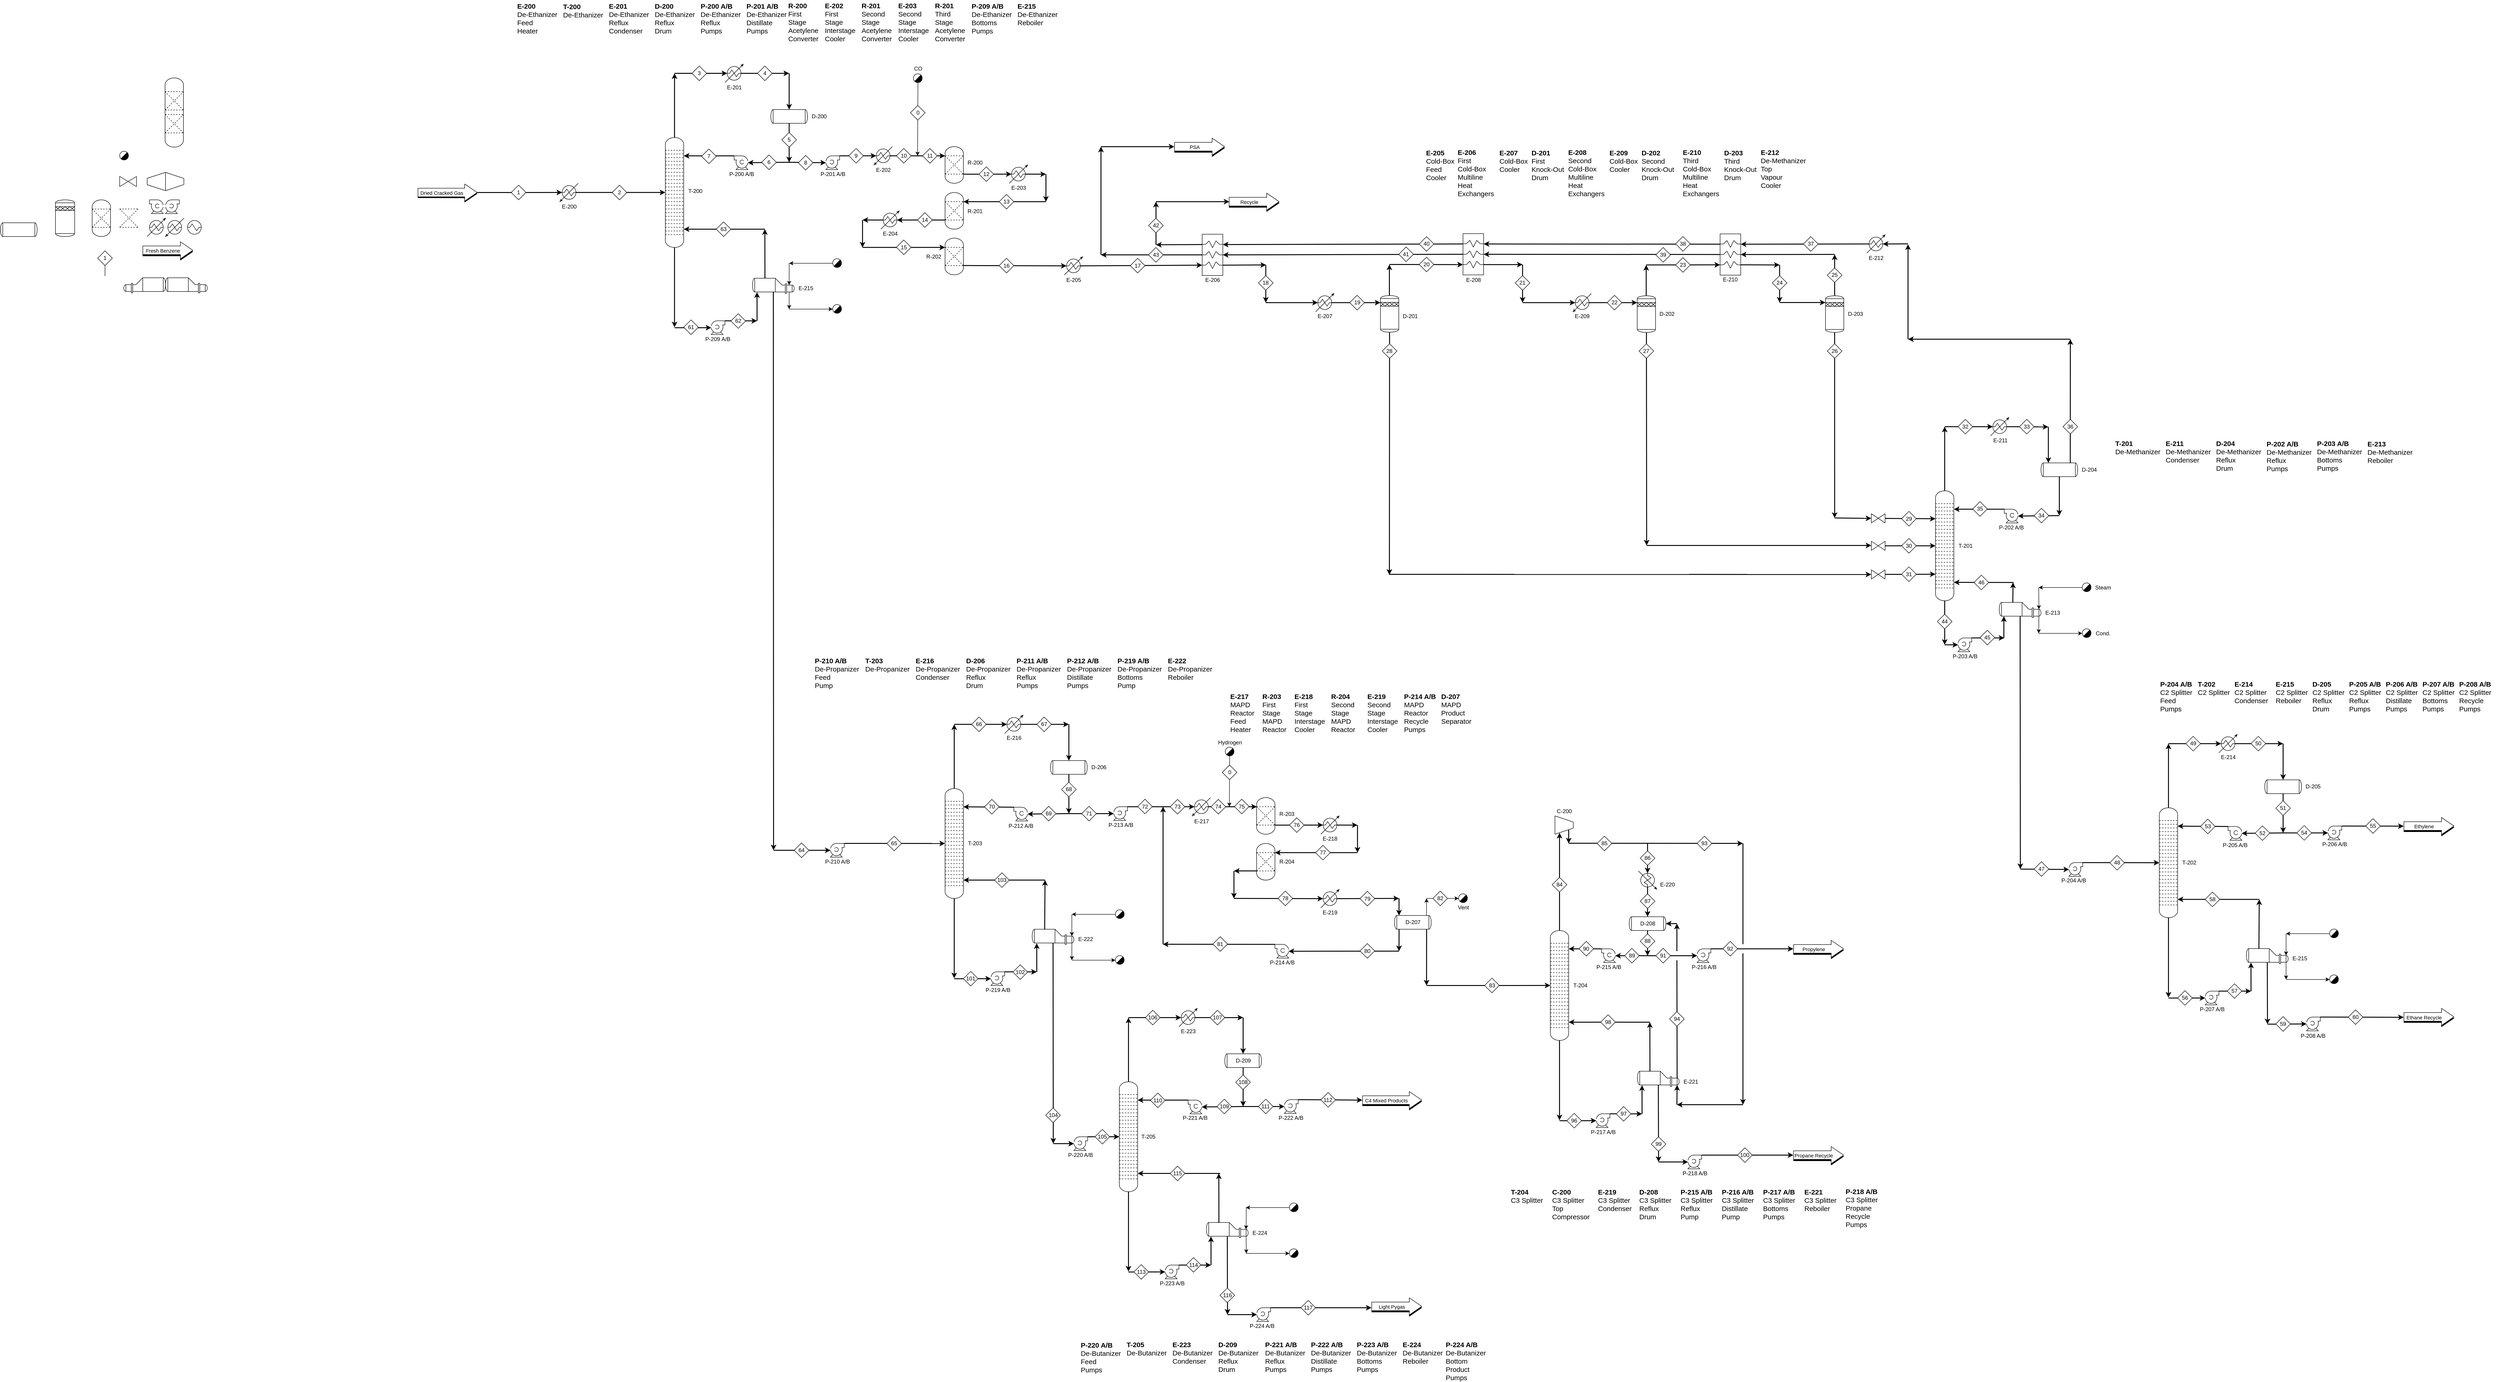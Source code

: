 <mxfile version="14.4.8" type="device"><diagram id="fJJrYUyKKxbRIOqSIZWS" name="Page-1"><mxGraphModel dx="6481" dy="3604" grid="1" gridSize="10" guides="1" tooltips="1" connect="1" arrows="1" fold="1" page="1" pageScale="1" pageWidth="827" pageHeight="1169" math="0" shadow="0"><root><mxCell id="0"/><mxCell id="1" parent="0"/><mxCell id="8iY3oF_LuKgLc35Uvwrp-1" value="" style="shape=mxgraph.pid.heat_exchangers.condenser;html=1;pointerEvents=1;align=center;verticalLabelPosition=bottom;verticalAlign=top;dashed=0;" parent="1" vertex="1"><mxGeometry x="-3760" y="-764" width="40" height="40" as="geometry"/></mxCell><mxCell id="8iY3oF_LuKgLc35Uvwrp-2" value="" style="shape=mxgraph.pid.heat_exchangers.heater;html=1;pointerEvents=1;align=center;verticalLabelPosition=bottom;verticalAlign=top;dashed=0;" parent="1" vertex="1"><mxGeometry x="-3720" y="-764" width="40" height="40" as="geometry"/></mxCell><mxCell id="8iY3oF_LuKgLc35Uvwrp-3" value="" style="shape=flexArrow;endArrow=classic;html=1;width=18.837;endSize=8.691;endWidth=17.388;fillColor=#000000;" parent="1" edge="1"><mxGeometry width="50" height="50" relative="1" as="geometry"><mxPoint x="-3770" y="-691" as="sourcePoint"/><mxPoint x="-3660" y="-691" as="targetPoint"/></mxGeometry></mxCell><mxCell id="8iY3oF_LuKgLc35Uvwrp-4" value="" style="shape=flexArrow;endArrow=classic;html=1;fillColor=#ffffff;width=18.837;endSize=8.691;endWidth=17.388;" parent="1" edge="1"><mxGeometry width="50" height="50" relative="1" as="geometry"><mxPoint x="-3770" y="-694" as="sourcePoint"/><mxPoint x="-3660" y="-694" as="targetPoint"/></mxGeometry></mxCell><mxCell id="8iY3oF_LuKgLc35Uvwrp-5" value="Fresh Benzene" style="edgeLabel;html=1;align=center;verticalAlign=middle;resizable=0;points=[];" parent="8iY3oF_LuKgLc35Uvwrp-4" vertex="1" connectable="0"><mxGeometry x="-0.197" y="-1" relative="1" as="geometry"><mxPoint as="offset"/></mxGeometry></mxCell><mxCell id="8iY3oF_LuKgLc35Uvwrp-6" value="" style="shape=mxgraph.pid.pumps.centrifugal_pump_3;html=1;pointerEvents=1;align=center;verticalLabelPosition=bottom;verticalAlign=top;dashed=0;" parent="1" vertex="1"><mxGeometry x="-3755" y="-804" width="30" height="30" as="geometry"/></mxCell><mxCell id="8iY3oF_LuKgLc35Uvwrp-7" value="" style="shape=mxgraph.pid.pumps.centrifugal_pump_1;html=1;pointerEvents=1;align=center;verticalLabelPosition=bottom;verticalAlign=top;dashed=0;" parent="1" vertex="1"><mxGeometry x="-3720" y="-804" width="30" height="30" as="geometry"/></mxCell><mxCell id="8iY3oF_LuKgLc35Uvwrp-8" value="" style="endArrow=none;dashed=1;html=1;fillColor=#000000;strokeWidth=1;" parent="1" edge="1"><mxGeometry width="50" height="50" relative="1" as="geometry"><mxPoint x="-3820" y="-744.1" as="sourcePoint"/><mxPoint x="-3780" y="-784.1" as="targetPoint"/></mxGeometry></mxCell><mxCell id="8iY3oF_LuKgLc35Uvwrp-9" value="" style="endArrow=none;dashed=1;html=1;fillColor=#000000;strokeWidth=1;" parent="1" edge="1"><mxGeometry width="50" height="50" relative="1" as="geometry"><mxPoint x="-3780" y="-744.1" as="sourcePoint"/><mxPoint x="-3820" y="-784.1" as="targetPoint"/></mxGeometry></mxCell><mxCell id="8iY3oF_LuKgLc35Uvwrp-10" value="" style="endArrow=none;dashed=1;html=1;strokeWidth=1;fillColor=#000000;" parent="1" edge="1"><mxGeometry width="50" height="50" relative="1" as="geometry"><mxPoint x="-3820" y="-744.1" as="sourcePoint"/><mxPoint x="-3780" y="-744.1" as="targetPoint"/></mxGeometry></mxCell><mxCell id="8iY3oF_LuKgLc35Uvwrp-11" value="" style="endArrow=none;dashed=1;html=1;strokeWidth=1;fillColor=#000000;" parent="1" edge="1"><mxGeometry width="50" height="50" relative="1" as="geometry"><mxPoint x="-3820" y="-784.1" as="sourcePoint"/><mxPoint x="-3780" y="-784.1" as="targetPoint"/></mxGeometry></mxCell><mxCell id="8iY3oF_LuKgLc35Uvwrp-17" value="" style="group" parent="1" vertex="1" connectable="0"><mxGeometry x="-3720" y="-864" width="40" height="40" as="geometry"/></mxCell><mxCell id="8iY3oF_LuKgLc35Uvwrp-18" value="" style="endArrow=none;html=1;" parent="8iY3oF_LuKgLc35Uvwrp-17" edge="1"><mxGeometry width="50" height="50" relative="1" as="geometry"><mxPoint y="40" as="sourcePoint"/><mxPoint as="targetPoint"/></mxGeometry></mxCell><mxCell id="8iY3oF_LuKgLc35Uvwrp-19" value="" style="endArrow=none;html=1;" parent="8iY3oF_LuKgLc35Uvwrp-17" edge="1"><mxGeometry width="50" height="50" relative="1" as="geometry"><mxPoint x="40" y="26.667" as="sourcePoint"/><mxPoint x="40" y="13.333" as="targetPoint"/></mxGeometry></mxCell><mxCell id="8iY3oF_LuKgLc35Uvwrp-20" value="" style="endArrow=none;html=1;" parent="8iY3oF_LuKgLc35Uvwrp-17" edge="1"><mxGeometry width="50" height="50" relative="1" as="geometry"><mxPoint x="40" y="26.667" as="sourcePoint"/><mxPoint y="40" as="targetPoint"/></mxGeometry></mxCell><mxCell id="8iY3oF_LuKgLc35Uvwrp-21" value="" style="endArrow=none;html=1;" parent="8iY3oF_LuKgLc35Uvwrp-17" edge="1"><mxGeometry width="50" height="50" relative="1" as="geometry"><mxPoint x="40" y="13.333" as="sourcePoint"/><mxPoint as="targetPoint"/></mxGeometry></mxCell><mxCell id="8iY3oF_LuKgLc35Uvwrp-22" value="" style="shape=mxgraph.pid.heat_exchangers.reboiler;html=1;pointerEvents=1;align=center;verticalLabelPosition=bottom;verticalAlign=top;dashed=0;flipH=0;direction=east;flipV=0;" parent="1" vertex="1"><mxGeometry x="-3811" y="-634" width="91" height="33" as="geometry"/></mxCell><mxCell id="8iY3oF_LuKgLc35Uvwrp-23" value="" style="shape=mxgraph.pid.heat_exchangers.reboiler;html=1;pointerEvents=1;align=center;verticalLabelPosition=bottom;verticalAlign=top;dashed=0;flipH=1;" parent="1" vertex="1"><mxGeometry x="-3720" y="-634.0" width="91" height="33" as="geometry"/></mxCell><mxCell id="8iY3oF_LuKgLc35Uvwrp-24" value="" style="group;rotation=-180;" parent="1" vertex="1" connectable="0"><mxGeometry x="-3760" y="-864" width="40" height="40" as="geometry"/></mxCell><mxCell id="8iY3oF_LuKgLc35Uvwrp-25" value="" style="endArrow=none;html=1;" parent="8iY3oF_LuKgLc35Uvwrp-24" edge="1"><mxGeometry width="50" height="50" relative="1" as="geometry"><mxPoint x="40" as="sourcePoint"/><mxPoint x="40" y="40" as="targetPoint"/></mxGeometry></mxCell><mxCell id="8iY3oF_LuKgLc35Uvwrp-26" value="" style="endArrow=none;html=1;" parent="8iY3oF_LuKgLc35Uvwrp-24" edge="1"><mxGeometry width="50" height="50" relative="1" as="geometry"><mxPoint y="13" as="sourcePoint"/><mxPoint y="27" as="targetPoint"/></mxGeometry></mxCell><mxCell id="8iY3oF_LuKgLc35Uvwrp-27" value="" style="endArrow=none;html=1;" parent="8iY3oF_LuKgLc35Uvwrp-24" edge="1"><mxGeometry width="50" height="50" relative="1" as="geometry"><mxPoint y="13" as="sourcePoint"/><mxPoint x="40" as="targetPoint"/></mxGeometry></mxCell><mxCell id="8iY3oF_LuKgLc35Uvwrp-28" value="" style="endArrow=none;html=1;" parent="8iY3oF_LuKgLc35Uvwrp-24" edge="1"><mxGeometry width="50" height="50" relative="1" as="geometry"><mxPoint y="27" as="sourcePoint"/><mxPoint x="40" y="40" as="targetPoint"/></mxGeometry></mxCell><mxCell id="8iY3oF_LuKgLc35Uvwrp-29" value="" style="shape=stencil(tVbRjoIwEPwaHjFA4Q4fL+i93FdULNijtqSgcH9/pYuJyNnDpiQk0hmYnd3tUj2UNSdcEy8KcFOTvPXQzouiK5YUH5iCI8WcANwmG5QCwvGZAPjFRV754tIqdCcvZ+CbVoqKdPTYju9SfiKStsB2gMXBsER7L/hQ4HChLBecKxdU8EZjnw/8AedVKcWFHyfEja7xEHBG3OizuA6Z9vfxo+AHlu+bty0Aj2GnIozy5yLpUhUsc3XDsCyJr+79guESJEZBOQYI0bgeIyRjhTtC6ru3QoD7iUbv4542vhQtHko64V41PE3brnTrJh0vz3qp4ZyJhjx9CmUKn205jT7ZpygrhCSGDVxQxmB4DFGHVnwLytVK/+iUQNOQ04vTscJwLBUxGbHcr7ZjarISOrGyWMVkxU1/nDTIsiqhk4TceEFrFNeyz3E6UUGxlUoSulBxUpbQsizGRlt6QU68vDpFfx8bN+7fr7/xiNDaszNGo/A/TwO/);html=1;pointerEvents=1;align=center;verticalLabelPosition=bottom;verticalAlign=top;dashed=0;" parent="1" vertex="1"><mxGeometry x="-3960" y="-804" width="41.82" height="80" as="geometry"/></mxCell><mxCell id="8iY3oF_LuKgLc35Uvwrp-30" value="" style="shape=mxgraph.pid.vessels.drum_or_condenser;html=1;pointerEvents=1;align=center;verticalLabelPosition=bottom;verticalAlign=top;dashed=0;" parent="1" vertex="1"><mxGeometry x="-4080" y="-754" width="80" height="30" as="geometry"/></mxCell><mxCell id="8iY3oF_LuKgLc35Uvwrp-31" value="" style="shape=mxgraph.pid.heat_exchangers.shell_and_tube_heat_exchanger_1;html=1;pointerEvents=1;align=center;verticalLabelPosition=bottom;verticalAlign=top;dashed=0;" parent="1" vertex="1"><mxGeometry x="-3672" y="-759" width="30" height="30" as="geometry"/></mxCell><mxCell id="8iY3oF_LuKgLc35Uvwrp-32" value="1" style="rhombus;whiteSpace=wrap;html=1;" parent="1" vertex="1"><mxGeometry x="-3868" y="-692.74" width="32" height="32" as="geometry"/></mxCell><mxCell id="8iY3oF_LuKgLc35Uvwrp-33" value="" style="endArrow=none;html=1;strokeWidth=1;fillColor=#000000;entryX=0.5;entryY=1;entryDx=0;entryDy=0;" parent="1" target="8iY3oF_LuKgLc35Uvwrp-32" edge="1"><mxGeometry width="50" height="50" relative="1" as="geometry"><mxPoint x="-3852" y="-637.74" as="sourcePoint"/><mxPoint x="-3998" y="-697.74" as="targetPoint"/></mxGeometry></mxCell><mxCell id="8iY3oF_LuKgLc35Uvwrp-355" value="" style="shape=mxgraph.pid.heat_exchangers.heater;html=1;pointerEvents=1;align=center;verticalLabelPosition=bottom;verticalAlign=top;dashed=0;" parent="1" vertex="1"><mxGeometry x="-2860" y="-840.09" width="40" height="40" as="geometry"/></mxCell><mxCell id="8iY3oF_LuKgLc35Uvwrp-913" value="" style="verticalLabelPosition=bottom;outlineConnect=0;align=center;dashed=0;html=1;verticalAlign=top;shape=mxgraph.pid2misc.column;columnType=tray" parent="1" vertex="1"><mxGeometry x="-2630" y="-940.05" width="40" height="239.91" as="geometry"/></mxCell><mxCell id="8iY3oF_LuKgLc35Uvwrp-914" value="" style="endArrow=classic;html=1;exitX=0.876;exitY=0.5;exitDx=0;exitDy=0;exitPerimeter=0;strokeWidth=2;" parent="1" source="8iY3oF_LuKgLc35Uvwrp-355" target="8iY3oF_LuKgLc35Uvwrp-913" edge="1"><mxGeometry width="50" height="50" relative="1" as="geometry"><mxPoint x="-2870" y="-780" as="sourcePoint"/><mxPoint x="-2680" y="-820" as="targetPoint"/></mxGeometry></mxCell><mxCell id="8iY3oF_LuKgLc35Uvwrp-915" value="" style="endArrow=classic;html=1;entryX=0.124;entryY=0.5;entryDx=0;entryDy=0;entryPerimeter=0;strokeWidth=2;" parent="1" target="8iY3oF_LuKgLc35Uvwrp-355" edge="1"><mxGeometry width="50" height="50" relative="1" as="geometry"><mxPoint x="-3050" y="-820" as="sourcePoint"/><mxPoint x="-2820" y="-830" as="targetPoint"/></mxGeometry></mxCell><mxCell id="8iY3oF_LuKgLc35Uvwrp-939" value="" style="group" parent="1" vertex="1" connectable="0"><mxGeometry x="-3721" y="-1070" width="40" height="151" as="geometry"/></mxCell><mxCell id="8iY3oF_LuKgLc35Uvwrp-930" value="" style="verticalLabelPosition=bottom;outlineConnect=0;align=center;dashed=0;html=1;verticalAlign=top;shape=mxgraph.pid2misc.column;columnType=common" parent="8iY3oF_LuKgLc35Uvwrp-939" vertex="1"><mxGeometry width="40" height="151" as="geometry"/></mxCell><mxCell id="8iY3oF_LuKgLc35Uvwrp-931" value="" style="endArrow=none;dashed=1;html=1;fillColor=#000000;strokeWidth=1;" parent="8iY3oF_LuKgLc35Uvwrp-939" edge="1"><mxGeometry width="50" height="50" relative="1" as="geometry"><mxPoint y="70" as="sourcePoint"/><mxPoint x="40" y="30" as="targetPoint"/></mxGeometry></mxCell><mxCell id="8iY3oF_LuKgLc35Uvwrp-932" value="" style="endArrow=none;dashed=1;html=1;fillColor=#000000;strokeWidth=1;" parent="8iY3oF_LuKgLc35Uvwrp-939" edge="1"><mxGeometry width="50" height="50" relative="1" as="geometry"><mxPoint x="40" y="70" as="sourcePoint"/><mxPoint y="30" as="targetPoint"/></mxGeometry></mxCell><mxCell id="8iY3oF_LuKgLc35Uvwrp-933" value="" style="endArrow=none;dashed=1;html=1;strokeWidth=1;fillColor=#000000;" parent="8iY3oF_LuKgLc35Uvwrp-939" edge="1"><mxGeometry width="50" height="50" relative="1" as="geometry"><mxPoint y="70" as="sourcePoint"/><mxPoint x="40" y="70" as="targetPoint"/></mxGeometry></mxCell><mxCell id="8iY3oF_LuKgLc35Uvwrp-934" value="" style="endArrow=none;dashed=1;html=1;strokeWidth=1;fillColor=#000000;" parent="8iY3oF_LuKgLc35Uvwrp-939" edge="1"><mxGeometry width="50" height="50" relative="1" as="geometry"><mxPoint y="30" as="sourcePoint"/><mxPoint x="40" y="30" as="targetPoint"/></mxGeometry></mxCell><mxCell id="8iY3oF_LuKgLc35Uvwrp-935" value="" style="endArrow=none;dashed=1;html=1;fillColor=#000000;strokeWidth=1;" parent="8iY3oF_LuKgLc35Uvwrp-939" edge="1"><mxGeometry width="50" height="50" relative="1" as="geometry"><mxPoint y="120.0" as="sourcePoint"/><mxPoint x="40" y="80.0" as="targetPoint"/></mxGeometry></mxCell><mxCell id="8iY3oF_LuKgLc35Uvwrp-936" value="" style="endArrow=none;dashed=1;html=1;fillColor=#000000;strokeWidth=1;" parent="8iY3oF_LuKgLc35Uvwrp-939" edge="1"><mxGeometry width="50" height="50" relative="1" as="geometry"><mxPoint x="40" y="120.0" as="sourcePoint"/><mxPoint y="80.0" as="targetPoint"/></mxGeometry></mxCell><mxCell id="8iY3oF_LuKgLc35Uvwrp-937" value="" style="endArrow=none;dashed=1;html=1;strokeWidth=1;fillColor=#000000;" parent="8iY3oF_LuKgLc35Uvwrp-939" edge="1"><mxGeometry width="50" height="50" relative="1" as="geometry"><mxPoint y="120.0" as="sourcePoint"/><mxPoint x="40" y="120.0" as="targetPoint"/></mxGeometry></mxCell><mxCell id="8iY3oF_LuKgLc35Uvwrp-938" value="" style="endArrow=none;dashed=1;html=1;strokeWidth=1;fillColor=#000000;" parent="8iY3oF_LuKgLc35Uvwrp-939" edge="1"><mxGeometry width="50" height="50" relative="1" as="geometry"><mxPoint y="80.0" as="sourcePoint"/><mxPoint x="40" y="80.0" as="targetPoint"/></mxGeometry></mxCell><mxCell id="8iY3oF_LuKgLc35Uvwrp-940" value="" style="group" parent="1" vertex="1" connectable="0"><mxGeometry x="-3880" y="-804" width="40" height="80" as="geometry"/></mxCell><mxCell id="8iY3oF_LuKgLc35Uvwrp-12" value="" style="verticalLabelPosition=bottom;outlineConnect=0;align=center;dashed=0;html=1;verticalAlign=top;shape=mxgraph.pid2misc.column;columnType=common" parent="8iY3oF_LuKgLc35Uvwrp-940" vertex="1"><mxGeometry width="40" height="80" as="geometry"/></mxCell><mxCell id="8iY3oF_LuKgLc35Uvwrp-13" value="" style="endArrow=none;dashed=1;html=1;fillColor=#000000;strokeWidth=1;" parent="8iY3oF_LuKgLc35Uvwrp-940" edge="1"><mxGeometry width="50" height="50" relative="1" as="geometry"><mxPoint y="60" as="sourcePoint"/><mxPoint x="40" y="20" as="targetPoint"/></mxGeometry></mxCell><mxCell id="8iY3oF_LuKgLc35Uvwrp-14" value="" style="endArrow=none;dashed=1;html=1;fillColor=#000000;strokeWidth=1;" parent="8iY3oF_LuKgLc35Uvwrp-940" edge="1"><mxGeometry width="50" height="50" relative="1" as="geometry"><mxPoint x="40" y="60" as="sourcePoint"/><mxPoint y="20" as="targetPoint"/></mxGeometry></mxCell><mxCell id="8iY3oF_LuKgLc35Uvwrp-15" value="" style="endArrow=none;dashed=1;html=1;strokeWidth=1;fillColor=#000000;" parent="8iY3oF_LuKgLc35Uvwrp-940" edge="1"><mxGeometry width="50" height="50" relative="1" as="geometry"><mxPoint y="60" as="sourcePoint"/><mxPoint x="40" y="60" as="targetPoint"/></mxGeometry></mxCell><mxCell id="8iY3oF_LuKgLc35Uvwrp-16" value="" style="endArrow=none;dashed=1;html=1;strokeWidth=1;fillColor=#000000;" parent="8iY3oF_LuKgLc35Uvwrp-940" edge="1"><mxGeometry width="50" height="50" relative="1" as="geometry"><mxPoint y="20" as="sourcePoint"/><mxPoint x="40" y="20" as="targetPoint"/></mxGeometry></mxCell><mxCell id="8iY3oF_LuKgLc35Uvwrp-941" value="" style="group" parent="1" vertex="1" connectable="0"><mxGeometry x="-2020" y="-920.09" width="40" height="80" as="geometry"/></mxCell><mxCell id="8iY3oF_LuKgLc35Uvwrp-942" value="&lt;span style=&quot;color: rgba(0 , 0 , 0 , 0) ; font-family: monospace ; font-size: 0px&quot;&gt;%3CmxGraphModel%3E%3Croot%3E%3CmxCell%20id%3D%220%22%2F%3E%3CmxCell%20id%3D%221%22%20parent%3D%220%22%2F%3E%3CmxCell%20id%3D%222%22%20value%3D%22%22%20style%3D%22endArrow%3Dclassic%3Bhtml%3D1%3BstrokeWidth%3D2%3B%22%20edge%3D%221%22%20parent%3D%221%22%3E%3CmxGeometry%20width%3D%2250%22%20height%3D%2250%22%20relative%3D%221%22%20as%3D%22geometry%22%3E%3CmxPoint%20x%3D%22-1800.0%22%20y%3D%22-800%22%20as%3D%22sourcePoint%22%2F%3E%3CmxPoint%20x%3D%22-2120.0%22%20y%3D%22-800%22%20as%3D%22targetPoint%22%2F%3E%3C%2FmxGeometry%3E%3C%2FmxCell%3E%3C%2Froot%3E%3C%2FmxGraphModel%3E&lt;/span&gt;" style="verticalLabelPosition=bottom;outlineConnect=0;align=center;dashed=0;html=1;verticalAlign=top;shape=mxgraph.pid2misc.column;columnType=common" parent="8iY3oF_LuKgLc35Uvwrp-941" vertex="1"><mxGeometry width="40" height="80" as="geometry"/></mxCell><mxCell id="8iY3oF_LuKgLc35Uvwrp-943" value="" style="endArrow=none;dashed=1;html=1;fillColor=#000000;strokeWidth=1;" parent="8iY3oF_LuKgLc35Uvwrp-941" edge="1"><mxGeometry width="50" height="50" relative="1" as="geometry"><mxPoint y="60" as="sourcePoint"/><mxPoint x="40" y="20" as="targetPoint"/></mxGeometry></mxCell><mxCell id="8iY3oF_LuKgLc35Uvwrp-944" value="" style="endArrow=none;dashed=1;html=1;fillColor=#000000;strokeWidth=1;" parent="8iY3oF_LuKgLc35Uvwrp-941" edge="1"><mxGeometry width="50" height="50" relative="1" as="geometry"><mxPoint x="40" y="60" as="sourcePoint"/><mxPoint y="20" as="targetPoint"/></mxGeometry></mxCell><mxCell id="8iY3oF_LuKgLc35Uvwrp-945" value="" style="endArrow=none;dashed=1;html=1;strokeWidth=1;fillColor=#000000;" parent="8iY3oF_LuKgLc35Uvwrp-941" edge="1"><mxGeometry width="50" height="50" relative="1" as="geometry"><mxPoint y="60" as="sourcePoint"/><mxPoint x="40" y="60" as="targetPoint"/></mxGeometry></mxCell><mxCell id="8iY3oF_LuKgLc35Uvwrp-946" value="" style="endArrow=none;dashed=1;html=1;strokeWidth=1;fillColor=#000000;" parent="8iY3oF_LuKgLc35Uvwrp-941" edge="1"><mxGeometry width="50" height="50" relative="1" as="geometry"><mxPoint y="20" as="sourcePoint"/><mxPoint x="40" y="20" as="targetPoint"/></mxGeometry></mxCell><mxCell id="8iY3oF_LuKgLc35Uvwrp-947" value="" style="endArrow=classic;html=1;strokeWidth=2;" parent="1" source="8iY3oF_LuKgLc35Uvwrp-913" edge="1"><mxGeometry width="50" height="50" relative="1" as="geometry"><mxPoint x="-2610.1" y="-966" as="sourcePoint"/><mxPoint x="-2610" y="-1080" as="targetPoint"/></mxGeometry></mxCell><mxCell id="8iY3oF_LuKgLc35Uvwrp-949" value="" style="shape=mxgraph.pid.heat_exchangers.condenser;html=1;pointerEvents=1;align=center;verticalLabelPosition=bottom;verticalAlign=top;dashed=0;" parent="1" vertex="1"><mxGeometry x="-2500" y="-1100" width="40" height="40" as="geometry"/></mxCell><mxCell id="8iY3oF_LuKgLc35Uvwrp-950" value="" style="endArrow=classic;html=1;strokeWidth=2;entryX=0.124;entryY=0.5;entryDx=0;entryDy=0;entryPerimeter=0;" parent="1" target="8iY3oF_LuKgLc35Uvwrp-949" edge="1"><mxGeometry width="50" height="50" relative="1" as="geometry"><mxPoint x="-2610" y="-1080" as="sourcePoint"/><mxPoint x="-2600.1" y="-1031" as="targetPoint"/></mxGeometry></mxCell><mxCell id="8iY3oF_LuKgLc35Uvwrp-951" value="" style="shape=mxgraph.pid.vessels.drum_or_condenser;html=1;pointerEvents=1;align=center;verticalLabelPosition=bottom;verticalAlign=top;dashed=0;" parent="1" vertex="1"><mxGeometry x="-2400" y="-1001" width="80" height="30" as="geometry"/></mxCell><mxCell id="8iY3oF_LuKgLc35Uvwrp-952" value="" style="endArrow=classic;html=1;strokeWidth=2;exitX=0.876;exitY=0.5;exitDx=0;exitDy=0;exitPerimeter=0;" parent="1" source="8iY3oF_LuKgLc35Uvwrp-949" edge="1"><mxGeometry width="50" height="50" relative="1" as="geometry"><mxPoint x="-2440" y="-1041" as="sourcePoint"/><mxPoint x="-2360" y="-1080" as="targetPoint"/></mxGeometry></mxCell><mxCell id="8iY3oF_LuKgLc35Uvwrp-953" value="" style="endArrow=classic;html=1;strokeWidth=2;entryX=0.5;entryY=0;entryDx=0;entryDy=0;entryPerimeter=0;" parent="1" target="8iY3oF_LuKgLc35Uvwrp-951" edge="1"><mxGeometry width="50" height="50" relative="1" as="geometry"><mxPoint x="-2360" y="-1080" as="sourcePoint"/><mxPoint x="-2390" y="-1070" as="targetPoint"/></mxGeometry></mxCell><mxCell id="8iY3oF_LuKgLc35Uvwrp-954" value="" style="endArrow=classic;html=1;strokeWidth=2;exitX=0.5;exitY=1;exitDx=0;exitDy=0;exitPerimeter=0;" parent="1" source="8iY3oF_LuKgLc35Uvwrp-951" edge="1"><mxGeometry width="50" height="50" relative="1" as="geometry"><mxPoint x="-2450" y="-991" as="sourcePoint"/><mxPoint x="-2360" y="-886" as="targetPoint"/></mxGeometry></mxCell><mxCell id="8iY3oF_LuKgLc35Uvwrp-955" value="" style="shape=mxgraph.pid.pumps.centrifugal_pump_3;html=1;pointerEvents=1;align=center;verticalLabelPosition=bottom;verticalAlign=top;dashed=0;" parent="1" vertex="1"><mxGeometry x="-2480" y="-900" width="30" height="30" as="geometry"/></mxCell><mxCell id="8iY3oF_LuKgLc35Uvwrp-956" value="" style="shape=mxgraph.pid.pumps.centrifugal_pump_1;html=1;pointerEvents=1;align=center;verticalLabelPosition=bottom;verticalAlign=top;dashed=0;" parent="1" vertex="1"><mxGeometry x="-2280" y="-900" width="30" height="30" as="geometry"/></mxCell><mxCell id="8iY3oF_LuKgLc35Uvwrp-957" value="" style="endArrow=classic;html=1;strokeWidth=2;entryX=0.01;entryY=0.5;entryDx=0;entryDy=0;entryPerimeter=0;" parent="1" target="8iY3oF_LuKgLc35Uvwrp-956" edge="1"><mxGeometry width="50" height="50" relative="1" as="geometry"><mxPoint x="-2360" y="-886" as="sourcePoint"/><mxPoint x="-2350.0" y="-891" as="targetPoint"/></mxGeometry></mxCell><mxCell id="8iY3oF_LuKgLc35Uvwrp-958" value="" style="endArrow=classic;html=1;strokeWidth=2;entryX=0.99;entryY=0.5;entryDx=0;entryDy=0;entryPerimeter=0;" parent="1" target="8iY3oF_LuKgLc35Uvwrp-955" edge="1"><mxGeometry width="50" height="50" relative="1" as="geometry"><mxPoint x="-2360" y="-886" as="sourcePoint"/><mxPoint x="-2340.0" y="-881" as="targetPoint"/></mxGeometry></mxCell><mxCell id="8iY3oF_LuKgLc35Uvwrp-959" value="" style="endArrow=classic;html=1;strokeWidth=2;exitX=0;exitY=0;exitDx=0;exitDy=0;exitPerimeter=0;" parent="1" source="8iY3oF_LuKgLc35Uvwrp-955" edge="1"><mxGeometry width="50" height="50" relative="1" as="geometry"><mxPoint x="-2490" y="-899" as="sourcePoint"/><mxPoint x="-2590" y="-900" as="targetPoint"/></mxGeometry></mxCell><mxCell id="8iY3oF_LuKgLc35Uvwrp-1034" value="" style="group" parent="1" vertex="1" connectable="0"><mxGeometry x="-1460" y="-729" width="45.75" height="90" as="geometry"/></mxCell><mxCell id="8iY3oF_LuKgLc35Uvwrp-998" value="" style="rounded=0;whiteSpace=wrap;html=1;rotation=90;" parent="8iY3oF_LuKgLc35Uvwrp-1034" vertex="1"><mxGeometry x="-21.75" y="22.5" width="90.0" height="45" as="geometry"/></mxCell><mxCell id="8iY3oF_LuKgLc35Uvwrp-999" value="" style="group" parent="8iY3oF_LuKgLc35Uvwrp-1034" vertex="1" connectable="0"><mxGeometry x="0.75" y="14.505" width="45.0" height="15.0" as="geometry"/></mxCell><mxCell id="8iY3oF_LuKgLc35Uvwrp-1000" value="" style="endArrow=none;html=1;strokeColor=#000000;fillColor=#000000;" parent="8iY3oF_LuKgLc35Uvwrp-999" edge="1"><mxGeometry width="50" height="50" relative="1" as="geometry"><mxPoint y="7.5" as="sourcePoint"/><mxPoint x="7.5" y="7.5" as="targetPoint"/></mxGeometry></mxCell><mxCell id="8iY3oF_LuKgLc35Uvwrp-1001" value="" style="endArrow=none;html=1;strokeColor=#000000;fillColor=#000000;" parent="8iY3oF_LuKgLc35Uvwrp-999" edge="1"><mxGeometry width="50" height="50" relative="1" as="geometry"><mxPoint x="7.5" y="7.5" as="sourcePoint"/><mxPoint x="15.0" as="targetPoint"/></mxGeometry></mxCell><mxCell id="8iY3oF_LuKgLc35Uvwrp-1002" value="" style="endArrow=none;html=1;strokeColor=#000000;fillColor=#000000;" parent="8iY3oF_LuKgLc35Uvwrp-999" edge="1"><mxGeometry width="50" height="50" relative="1" as="geometry"><mxPoint x="15.0" as="sourcePoint"/><mxPoint x="22.5" y="15.0" as="targetPoint"/></mxGeometry></mxCell><mxCell id="8iY3oF_LuKgLc35Uvwrp-1003" value="" style="endArrow=none;html=1;strokeColor=#000000;fillColor=#000000;" parent="8iY3oF_LuKgLc35Uvwrp-999" edge="1"><mxGeometry width="50" height="50" relative="1" as="geometry"><mxPoint x="22.5" y="15.0" as="sourcePoint"/><mxPoint x="30.0" as="targetPoint"/></mxGeometry></mxCell><mxCell id="8iY3oF_LuKgLc35Uvwrp-1004" value="" style="endArrow=none;html=1;strokeColor=#000000;fillColor=#000000;" parent="8iY3oF_LuKgLc35Uvwrp-999" edge="1"><mxGeometry width="50" height="50" relative="1" as="geometry"><mxPoint x="30.0" as="sourcePoint"/><mxPoint x="37.5" y="7.5" as="targetPoint"/></mxGeometry></mxCell><mxCell id="8iY3oF_LuKgLc35Uvwrp-1005" value="" style="endArrow=none;html=1;strokeColor=#000000;fillColor=#000000;" parent="8iY3oF_LuKgLc35Uvwrp-999" edge="1"><mxGeometry width="50" height="50" relative="1" as="geometry"><mxPoint x="37.5" y="7.5" as="sourcePoint"/><mxPoint x="45.0" y="7.5" as="targetPoint"/></mxGeometry></mxCell><mxCell id="8iY3oF_LuKgLc35Uvwrp-1013" value="" style="group" parent="8iY3oF_LuKgLc35Uvwrp-1034" vertex="1" connectable="0"><mxGeometry x="0.75" y="37.505" width="45.0" height="15.0" as="geometry"/></mxCell><mxCell id="8iY3oF_LuKgLc35Uvwrp-1014" value="" style="endArrow=none;html=1;strokeColor=#000000;fillColor=#000000;" parent="8iY3oF_LuKgLc35Uvwrp-1013" edge="1"><mxGeometry width="50" height="50" relative="1" as="geometry"><mxPoint y="7.5" as="sourcePoint"/><mxPoint x="7.5" y="7.5" as="targetPoint"/></mxGeometry></mxCell><mxCell id="8iY3oF_LuKgLc35Uvwrp-1015" value="" style="endArrow=none;html=1;strokeColor=#000000;fillColor=#000000;" parent="8iY3oF_LuKgLc35Uvwrp-1013" edge="1"><mxGeometry width="50" height="50" relative="1" as="geometry"><mxPoint x="7.5" y="7.5" as="sourcePoint"/><mxPoint x="15.0" as="targetPoint"/></mxGeometry></mxCell><mxCell id="8iY3oF_LuKgLc35Uvwrp-1016" value="" style="endArrow=none;html=1;strokeColor=#000000;fillColor=#000000;" parent="8iY3oF_LuKgLc35Uvwrp-1013" edge="1"><mxGeometry width="50" height="50" relative="1" as="geometry"><mxPoint x="15.0" as="sourcePoint"/><mxPoint x="22.5" y="15.0" as="targetPoint"/></mxGeometry></mxCell><mxCell id="8iY3oF_LuKgLc35Uvwrp-1017" value="" style="endArrow=none;html=1;strokeColor=#000000;fillColor=#000000;" parent="8iY3oF_LuKgLc35Uvwrp-1013" edge="1"><mxGeometry width="50" height="50" relative="1" as="geometry"><mxPoint x="22.5" y="15.0" as="sourcePoint"/><mxPoint x="30.0" as="targetPoint"/></mxGeometry></mxCell><mxCell id="8iY3oF_LuKgLc35Uvwrp-1018" value="" style="endArrow=none;html=1;strokeColor=#000000;fillColor=#000000;" parent="8iY3oF_LuKgLc35Uvwrp-1013" edge="1"><mxGeometry width="50" height="50" relative="1" as="geometry"><mxPoint x="30.0" as="sourcePoint"/><mxPoint x="37.5" y="7.5" as="targetPoint"/></mxGeometry></mxCell><mxCell id="8iY3oF_LuKgLc35Uvwrp-1019" value="" style="endArrow=none;html=1;strokeColor=#000000;fillColor=#000000;" parent="8iY3oF_LuKgLc35Uvwrp-1013" edge="1"><mxGeometry width="50" height="50" relative="1" as="geometry"><mxPoint x="37.5" y="7.5" as="sourcePoint"/><mxPoint x="45.0" y="7.5" as="targetPoint"/></mxGeometry></mxCell><mxCell id="8iY3oF_LuKgLc35Uvwrp-1027" value="" style="group" parent="8iY3oF_LuKgLc35Uvwrp-1034" vertex="1" connectable="0"><mxGeometry x="0.75" y="59.995" width="45.0" height="15.0" as="geometry"/></mxCell><mxCell id="8iY3oF_LuKgLc35Uvwrp-1028" value="" style="endArrow=none;html=1;strokeColor=#000000;fillColor=#000000;" parent="8iY3oF_LuKgLc35Uvwrp-1027" edge="1"><mxGeometry width="50" height="50" relative="1" as="geometry"><mxPoint y="7.5" as="sourcePoint"/><mxPoint x="7.5" y="7.5" as="targetPoint"/></mxGeometry></mxCell><mxCell id="8iY3oF_LuKgLc35Uvwrp-1029" value="" style="endArrow=none;html=1;strokeColor=#000000;fillColor=#000000;" parent="8iY3oF_LuKgLc35Uvwrp-1027" edge="1"><mxGeometry width="50" height="50" relative="1" as="geometry"><mxPoint x="7.5" y="7.5" as="sourcePoint"/><mxPoint x="15.0" as="targetPoint"/></mxGeometry></mxCell><mxCell id="8iY3oF_LuKgLc35Uvwrp-1030" value="" style="endArrow=none;html=1;strokeColor=#000000;fillColor=#000000;" parent="8iY3oF_LuKgLc35Uvwrp-1027" edge="1"><mxGeometry width="50" height="50" relative="1" as="geometry"><mxPoint x="15.0" as="sourcePoint"/><mxPoint x="22.5" y="15.0" as="targetPoint"/></mxGeometry></mxCell><mxCell id="8iY3oF_LuKgLc35Uvwrp-1031" value="" style="endArrow=none;html=1;strokeColor=#000000;fillColor=#000000;" parent="8iY3oF_LuKgLc35Uvwrp-1027" edge="1"><mxGeometry width="50" height="50" relative="1" as="geometry"><mxPoint x="22.5" y="15.0" as="sourcePoint"/><mxPoint x="30.0" as="targetPoint"/></mxGeometry></mxCell><mxCell id="8iY3oF_LuKgLc35Uvwrp-1032" value="" style="endArrow=none;html=1;strokeColor=#000000;fillColor=#000000;" parent="8iY3oF_LuKgLc35Uvwrp-1027" edge="1"><mxGeometry width="50" height="50" relative="1" as="geometry"><mxPoint x="30.0" as="sourcePoint"/><mxPoint x="37.5" y="7.5" as="targetPoint"/></mxGeometry></mxCell><mxCell id="8iY3oF_LuKgLc35Uvwrp-1033" value="" style="endArrow=none;html=1;strokeColor=#000000;fillColor=#000000;" parent="8iY3oF_LuKgLc35Uvwrp-1027" edge="1"><mxGeometry width="50" height="50" relative="1" as="geometry"><mxPoint x="37.5" y="7.5" as="sourcePoint"/><mxPoint x="45.0" y="7.5" as="targetPoint"/></mxGeometry></mxCell><mxCell id="8iY3oF_LuKgLc35Uvwrp-1035" value="" style="shape=mxgraph.pid.heat_exchangers.heater;html=1;pointerEvents=1;align=center;verticalLabelPosition=bottom;verticalAlign=top;dashed=0;" parent="1" vertex="1"><mxGeometry x="-2175" y="-920.09" width="40" height="40" as="geometry"/></mxCell><mxCell id="8iY3oF_LuKgLc35Uvwrp-1036" value="" style="endArrow=classic;html=1;strokeWidth=2;exitX=1;exitY=0;exitDx=0;exitDy=0;exitPerimeter=0;entryX=0.124;entryY=0.5;entryDx=0;entryDy=0;entryPerimeter=0;" parent="1" source="8iY3oF_LuKgLc35Uvwrp-956" target="8iY3oF_LuKgLc35Uvwrp-1035" edge="1"><mxGeometry width="50" height="50" relative="1" as="geometry"><mxPoint x="-2177.3" y="-903.69" as="sourcePoint"/><mxPoint x="-2160" y="-901" as="targetPoint"/></mxGeometry></mxCell><mxCell id="8iY3oF_LuKgLc35Uvwrp-1037" value="" style="endArrow=classic;html=1;strokeWidth=2;exitX=0.876;exitY=0.5;exitDx=0;exitDy=0;exitPerimeter=0;" parent="1" source="8iY3oF_LuKgLc35Uvwrp-1035" edge="1"><mxGeometry width="50" height="50" relative="1" as="geometry"><mxPoint x="-2124.96" y="-893.59" as="sourcePoint"/><mxPoint x="-2020" y="-900" as="targetPoint"/></mxGeometry></mxCell><mxCell id="8iY3oF_LuKgLc35Uvwrp-1039" value="" style="shape=mxgraph.pid.heat_exchangers.condenser;html=1;pointerEvents=1;align=center;verticalLabelPosition=bottom;verticalAlign=top;dashed=0;" parent="1" vertex="1"><mxGeometry x="-1880" y="-880.09" width="40" height="40" as="geometry"/></mxCell><mxCell id="8iY3oF_LuKgLc35Uvwrp-1040" value="" style="endArrow=classic;html=1;strokeWidth=2;entryX=0.124;entryY=0.5;entryDx=0;entryDy=0;entryPerimeter=0;" parent="1" target="8iY3oF_LuKgLc35Uvwrp-1039" edge="1"><mxGeometry width="50" height="50" relative="1" as="geometry"><mxPoint x="-1980" y="-860" as="sourcePoint"/><mxPoint x="-1870" y="-860" as="targetPoint"/></mxGeometry></mxCell><mxCell id="8iY3oF_LuKgLc35Uvwrp-1041" value="" style="endArrow=classic;html=1;strokeWidth=2;" parent="1" edge="1"><mxGeometry width="50" height="50" relative="1" as="geometry"><mxPoint x="-1800" y="-860" as="sourcePoint"/><mxPoint x="-1800" y="-800" as="targetPoint"/></mxGeometry></mxCell><mxCell id="8iY3oF_LuKgLc35Uvwrp-1042" value="" style="endArrow=classic;html=1;strokeWidth=2;exitX=0.876;exitY=0.5;exitDx=0;exitDy=0;exitPerimeter=0;" parent="1" source="8iY3oF_LuKgLc35Uvwrp-1039" edge="1"><mxGeometry width="50" height="50" relative="1" as="geometry"><mxPoint x="-1830" y="-860.34" as="sourcePoint"/><mxPoint x="-1800" y="-860" as="targetPoint"/></mxGeometry></mxCell><mxCell id="8iY3oF_LuKgLc35Uvwrp-1043" value="" style="endArrow=classic;html=1;strokeWidth=2;" parent="1" edge="1"><mxGeometry width="50" height="50" relative="1" as="geometry"><mxPoint x="-1800" y="-800" as="sourcePoint"/><mxPoint x="-1980" y="-800" as="targetPoint"/></mxGeometry></mxCell><mxCell id="8iY3oF_LuKgLc35Uvwrp-1044" value="" style="endArrow=classic;html=1;strokeWidth=2;entryX=0.876;entryY=0.5;entryDx=0;entryDy=0;entryPerimeter=0;" parent="1" target="8iY3oF_LuKgLc35Uvwrp-1057" edge="1"><mxGeometry width="50" height="50" relative="1" as="geometry"><mxPoint x="-2020" y="-760" as="sourcePoint"/><mxPoint x="-2080" y="-760" as="targetPoint"/></mxGeometry></mxCell><mxCell id="8iY3oF_LuKgLc35Uvwrp-1045" value="" style="group" parent="1" vertex="1" connectable="0"><mxGeometry x="-2020" y="-820" width="40" height="80" as="geometry"/></mxCell><mxCell id="8iY3oF_LuKgLc35Uvwrp-1046" value="&lt;span style=&quot;color: rgba(0 , 0 , 0 , 0) ; font-family: monospace ; font-size: 0px&quot;&gt;%3CmxGraphModel%3E%3Croot%3E%3CmxCell%20id%3D%220%22%2F%3E%3CmxCell%20id%3D%221%22%20parent%3D%220%22%2F%3E%3CmxCell%20id%3D%222%22%20value%3D%22%22%20style%3D%22endArrow%3Dclassic%3Bhtml%3D1%3BstrokeWidth%3D2%3B%22%20edge%3D%221%22%20parent%3D%221%22%3E%3CmxGeometry%20width%3D%2250%22%20height%3D%2250%22%20relative%3D%221%22%20as%3D%22geometry%22%3E%3CmxPoint%20x%3D%22-1800.0%22%20y%3D%22-800%22%20as%3D%22sourcePoint%22%2F%3E%3CmxPoint%20x%3D%22-2120.0%22%20y%3D%22-800%22%20as%3D%22targetPoint%22%2F%3E%3C%2FmxGeometry%3E%3C%2FmxCell%3E%3C%2Froot%3E%3C%2FmxGraphModel%3E&lt;/span&gt;" style="verticalLabelPosition=bottom;outlineConnect=0;align=center;dashed=0;html=1;verticalAlign=top;shape=mxgraph.pid2misc.column;columnType=common" parent="8iY3oF_LuKgLc35Uvwrp-1045" vertex="1"><mxGeometry width="40" height="80" as="geometry"/></mxCell><mxCell id="8iY3oF_LuKgLc35Uvwrp-1047" value="" style="endArrow=none;dashed=1;html=1;fillColor=#000000;strokeWidth=1;" parent="8iY3oF_LuKgLc35Uvwrp-1045" edge="1"><mxGeometry width="50" height="50" relative="1" as="geometry"><mxPoint y="60" as="sourcePoint"/><mxPoint x="40" y="20" as="targetPoint"/></mxGeometry></mxCell><mxCell id="8iY3oF_LuKgLc35Uvwrp-1048" value="" style="endArrow=none;dashed=1;html=1;fillColor=#000000;strokeWidth=1;" parent="8iY3oF_LuKgLc35Uvwrp-1045" edge="1"><mxGeometry width="50" height="50" relative="1" as="geometry"><mxPoint x="40" y="60" as="sourcePoint"/><mxPoint y="20" as="targetPoint"/></mxGeometry></mxCell><mxCell id="8iY3oF_LuKgLc35Uvwrp-1049" value="" style="endArrow=none;dashed=1;html=1;strokeWidth=1;fillColor=#000000;" parent="8iY3oF_LuKgLc35Uvwrp-1045" edge="1"><mxGeometry width="50" height="50" relative="1" as="geometry"><mxPoint y="60" as="sourcePoint"/><mxPoint x="40" y="60" as="targetPoint"/></mxGeometry></mxCell><mxCell id="8iY3oF_LuKgLc35Uvwrp-1050" value="" style="endArrow=none;dashed=1;html=1;strokeWidth=1;fillColor=#000000;" parent="8iY3oF_LuKgLc35Uvwrp-1045" edge="1"><mxGeometry width="50" height="50" relative="1" as="geometry"><mxPoint y="20" as="sourcePoint"/><mxPoint x="40" y="20" as="targetPoint"/></mxGeometry></mxCell><mxCell id="8iY3oF_LuKgLc35Uvwrp-1051" value="" style="group" parent="1" vertex="1" connectable="0"><mxGeometry x="-2020" y="-720.5" width="40" height="80" as="geometry"/></mxCell><mxCell id="8iY3oF_LuKgLc35Uvwrp-1052" value="&lt;span style=&quot;color: rgba(0 , 0 , 0 , 0) ; font-family: monospace ; font-size: 0px&quot;&gt;dasdasda&lt;/span&gt;" style="verticalLabelPosition=bottom;outlineConnect=0;align=center;dashed=0;html=1;verticalAlign=top;shape=mxgraph.pid2misc.column;columnType=common" parent="8iY3oF_LuKgLc35Uvwrp-1051" vertex="1"><mxGeometry width="40" height="80" as="geometry"/></mxCell><mxCell id="8iY3oF_LuKgLc35Uvwrp-1053" value="" style="endArrow=none;dashed=1;html=1;fillColor=#000000;strokeWidth=1;" parent="8iY3oF_LuKgLc35Uvwrp-1051" edge="1"><mxGeometry width="50" height="50" relative="1" as="geometry"><mxPoint y="60" as="sourcePoint"/><mxPoint x="40" y="20" as="targetPoint"/></mxGeometry></mxCell><mxCell id="8iY3oF_LuKgLc35Uvwrp-1054" value="" style="endArrow=none;dashed=1;html=1;fillColor=#000000;strokeWidth=1;" parent="8iY3oF_LuKgLc35Uvwrp-1051" edge="1"><mxGeometry width="50" height="50" relative="1" as="geometry"><mxPoint x="40" y="60" as="sourcePoint"/><mxPoint y="20" as="targetPoint"/></mxGeometry></mxCell><mxCell id="8iY3oF_LuKgLc35Uvwrp-1055" value="" style="endArrow=none;dashed=1;html=1;strokeWidth=1;fillColor=#000000;" parent="8iY3oF_LuKgLc35Uvwrp-1051" edge="1"><mxGeometry width="50" height="50" relative="1" as="geometry"><mxPoint y="60" as="sourcePoint"/><mxPoint x="40" y="60" as="targetPoint"/></mxGeometry></mxCell><mxCell id="8iY3oF_LuKgLc35Uvwrp-1056" value="" style="endArrow=none;dashed=1;html=1;strokeWidth=1;fillColor=#000000;" parent="8iY3oF_LuKgLc35Uvwrp-1051" edge="1"><mxGeometry width="50" height="50" relative="1" as="geometry"><mxPoint y="20" as="sourcePoint"/><mxPoint x="40" y="20" as="targetPoint"/></mxGeometry></mxCell><mxCell id="8iY3oF_LuKgLc35Uvwrp-1057" value="" style="shape=mxgraph.pid.heat_exchangers.condenser;html=1;pointerEvents=1;align=center;verticalLabelPosition=bottom;verticalAlign=top;dashed=0;" parent="1" vertex="1"><mxGeometry x="-2160" y="-780" width="40" height="40" as="geometry"/></mxCell><mxCell id="8iY3oF_LuKgLc35Uvwrp-1058" value="" style="endArrow=classic;html=1;strokeWidth=2;exitX=0.124;exitY=0.5;exitDx=0;exitDy=0;exitPerimeter=0;" parent="1" source="8iY3oF_LuKgLc35Uvwrp-1057" edge="1"><mxGeometry width="50" height="50" relative="1" as="geometry"><mxPoint x="-2165.04" y="-760.2" as="sourcePoint"/><mxPoint x="-2200" y="-760" as="targetPoint"/></mxGeometry></mxCell><mxCell id="8iY3oF_LuKgLc35Uvwrp-1059" value="" style="endArrow=classic;html=1;strokeWidth=2;" parent="1" edge="1"><mxGeometry width="50" height="50" relative="1" as="geometry"><mxPoint x="-2200" y="-760" as="sourcePoint"/><mxPoint x="-2200" y="-700" as="targetPoint"/></mxGeometry></mxCell><mxCell id="8iY3oF_LuKgLc35Uvwrp-1060" value="" style="endArrow=classic;html=1;strokeWidth=2;" parent="1" edge="1"><mxGeometry width="50" height="50" relative="1" as="geometry"><mxPoint x="-2200" y="-700.23" as="sourcePoint"/><mxPoint x="-2020" y="-700.23" as="targetPoint"/></mxGeometry></mxCell><mxCell id="8iY3oF_LuKgLc35Uvwrp-1061" value="" style="endArrow=classic;html=1;strokeWidth=2;entryX=0.124;entryY=0.5;entryDx=0;entryDy=0;entryPerimeter=0;" parent="1" edge="1" target="BxTRN9NpRlZ1BLA5JvGy-4"><mxGeometry width="50" height="50" relative="1" as="geometry"><mxPoint x="-1980" y="-660.74" as="sourcePoint"/><mxPoint x="-1340" y="-661" as="targetPoint"/></mxGeometry></mxCell><mxCell id="6g9rZj0SoRqSIcHiaZiT-3" value="" style="shape=stencil(tVbRjoIwEPwaHjFA4Q4fL+i93FdULNijtqSgcH9/pYuJyNnDpiQk0hmYnd3tUj2UNSdcEy8KcFOTvPXQzouiK5YUH5iCI8WcANwmG5QCwvGZAPjFRV754tIqdCcvZ+CbVoqKdPTYju9SfiKStsB2gMXBsER7L/hQ4HChLBecKxdU8EZjnw/8AedVKcWFHyfEja7xEHBG3OizuA6Z9vfxo+AHlu+bty0Aj2GnIozy5yLpUhUsc3XDsCyJr+79guESJEZBOQYI0bgeIyRjhTtC6ru3QoD7iUbv4542vhQtHko64V41PE3brnTrJh0vz3qp4ZyJhjx9CmUKn205jT7ZpygrhCSGDVxQxmB4DFGHVnwLytVK/+iUQNOQ04vTscJwLBUxGbHcr7ZjarISOrGyWMVkxU1/nDTIsiqhk4TceEFrFNeyz3E6UUGxlUoSulBxUpbQsizGRlt6QU68vDpFfx8bN+7fr7/xiNDaszNGo/A/TwO/);html=1;pointerEvents=1;align=center;verticalLabelPosition=bottom;verticalAlign=top;dashed=0;" parent="1" vertex="1"><mxGeometry x="-1070.57" y="-595.25" width="40" height="80" as="geometry"/></mxCell><mxCell id="6g9rZj0SoRqSIcHiaZiT-44" value="" style="endArrow=classic;html=1;strokeWidth=2;" parent="1" edge="1"><mxGeometry width="50" height="50" relative="1" as="geometry"><mxPoint x="-1320.57" y="-661.75" as="sourcePoint"/><mxPoint x="-1320.57" y="-579.75" as="targetPoint"/></mxGeometry></mxCell><mxCell id="6g9rZj0SoRqSIcHiaZiT-45" value="" style="endArrow=classic;html=1;strokeWidth=2;exitX=0.75;exitY=0;exitDx=0;exitDy=0;" parent="1" edge="1" source="8iY3oF_LuKgLc35Uvwrp-998"><mxGeometry width="50" height="50" relative="1" as="geometry"><mxPoint x="-1764.91" y="-450.5" as="sourcePoint"/><mxPoint x="-1320" y="-662" as="targetPoint"/></mxGeometry></mxCell><mxCell id="6g9rZj0SoRqSIcHiaZiT-273" value="" style="verticalLabelPosition=bottom;outlineConnect=0;align=center;dashed=0;html=1;verticalAlign=top;shape=mxgraph.pid2misc.column;columnType=tray" parent="1" vertex="1"><mxGeometry x="140" y="-169.21" width="40" height="239.91" as="geometry"/></mxCell><mxCell id="6g9rZj0SoRqSIcHiaZiT-274" value="" style="endArrow=classic;html=1;strokeWidth=2;" parent="1" source="6g9rZj0SoRqSIcHiaZiT-273" edge="1"><mxGeometry width="50" height="50" relative="1" as="geometry"><mxPoint x="159.9" y="-195.16" as="sourcePoint"/><mxPoint x="160" y="-309.16" as="targetPoint"/></mxGeometry></mxCell><mxCell id="6g9rZj0SoRqSIcHiaZiT-275" value="" style="shape=mxgraph.pid.heat_exchangers.condenser;html=1;pointerEvents=1;align=center;verticalLabelPosition=bottom;verticalAlign=top;dashed=0;" parent="1" vertex="1"><mxGeometry x="260" y="-329.16" width="40" height="40" as="geometry"/></mxCell><mxCell id="6g9rZj0SoRqSIcHiaZiT-276" value="" style="endArrow=classic;html=1;strokeWidth=2;entryX=0.124;entryY=0.5;entryDx=0;entryDy=0;entryPerimeter=0;" parent="1" target="6g9rZj0SoRqSIcHiaZiT-275" edge="1"><mxGeometry width="50" height="50" relative="1" as="geometry"><mxPoint x="160" y="-309.16" as="sourcePoint"/><mxPoint x="169.9" y="-260.16" as="targetPoint"/></mxGeometry></mxCell><mxCell id="6g9rZj0SoRqSIcHiaZiT-277" value="" style="shape=mxgraph.pid.vessels.drum_or_condenser;html=1;pointerEvents=1;align=center;verticalLabelPosition=bottom;verticalAlign=top;dashed=0;" parent="1" vertex="1"><mxGeometry x="370" y="-230.16" width="80" height="30" as="geometry"/></mxCell><mxCell id="6g9rZj0SoRqSIcHiaZiT-278" value="" style="endArrow=classic;html=1;strokeWidth=2;exitX=0.876;exitY=0.5;exitDx=0;exitDy=0;exitPerimeter=0;" parent="1" source="6g9rZj0SoRqSIcHiaZiT-275" edge="1"><mxGeometry width="50" height="50" relative="1" as="geometry"><mxPoint x="330" y="-270.16" as="sourcePoint"/><mxPoint x="386" y="-308.66" as="targetPoint"/></mxGeometry></mxCell><mxCell id="6g9rZj0SoRqSIcHiaZiT-279" value="" style="endArrow=classic;html=1;strokeWidth=2;entryX=0.201;entryY=0.004;entryDx=0;entryDy=0;entryPerimeter=0;" parent="1" target="6g9rZj0SoRqSIcHiaZiT-277" edge="1"><mxGeometry width="50" height="50" relative="1" as="geometry"><mxPoint x="386" y="-308.66" as="sourcePoint"/><mxPoint x="380" y="-299.16" as="targetPoint"/></mxGeometry></mxCell><mxCell id="6g9rZj0SoRqSIcHiaZiT-280" value="" style="endArrow=classic;html=1;strokeWidth=2;exitX=0.5;exitY=1;exitDx=0;exitDy=0;exitPerimeter=0;" parent="1" source="6g9rZj0SoRqSIcHiaZiT-277" edge="1"><mxGeometry width="50" height="50" relative="1" as="geometry"><mxPoint x="320" y="-220.16" as="sourcePoint"/><mxPoint x="410" y="-115.16" as="targetPoint"/></mxGeometry></mxCell><mxCell id="6g9rZj0SoRqSIcHiaZiT-281" value="" style="shape=mxgraph.pid.pumps.centrifugal_pump_3;html=1;pointerEvents=1;align=center;verticalLabelPosition=bottom;verticalAlign=top;dashed=0;" parent="1" vertex="1"><mxGeometry x="290" y="-129.16" width="30" height="30" as="geometry"/></mxCell><mxCell id="6g9rZj0SoRqSIcHiaZiT-282" value="" style="endArrow=classic;html=1;strokeWidth=2;entryX=0.99;entryY=0.5;entryDx=0;entryDy=0;entryPerimeter=0;" parent="1" target="6g9rZj0SoRqSIcHiaZiT-281" edge="1"><mxGeometry width="50" height="50" relative="1" as="geometry"><mxPoint x="410" y="-115.16" as="sourcePoint"/><mxPoint x="430.0" y="-110.16" as="targetPoint"/></mxGeometry></mxCell><mxCell id="6g9rZj0SoRqSIcHiaZiT-283" value="" style="endArrow=classic;html=1;strokeWidth=2;exitX=0;exitY=0;exitDx=0;exitDy=0;exitPerimeter=0;" parent="1" source="6g9rZj0SoRqSIcHiaZiT-281" edge="1"><mxGeometry width="50" height="50" relative="1" as="geometry"><mxPoint x="280" y="-128.16" as="sourcePoint"/><mxPoint x="180" y="-129.16" as="targetPoint"/></mxGeometry></mxCell><mxCell id="6g9rZj0SoRqSIcHiaZiT-284" value="" style="endArrow=classic;html=1;exitX=0.494;exitY=0.978;exitDx=0;exitDy=0;exitPerimeter=0;" parent="1" source="6g9rZj0SoRqSIcHiaZiT-647" edge="1"><mxGeometry width="50" height="50" relative="1" as="geometry"><mxPoint x="-2080" y="-1020" as="sourcePoint"/><mxPoint x="-2080" y="-900" as="targetPoint"/></mxGeometry></mxCell><mxCell id="6g9rZj0SoRqSIcHiaZiT-290" value="" style="verticalLabelPosition=bottom;align=center;html=1;verticalAlign=top;pointerEvents=1;dashed=0;shape=mxgraph.pid2valves.valve;valveType=gate" parent="1" vertex="1"><mxGeometry x="-3820" y="-855" width="36.67" height="22" as="geometry"/></mxCell><mxCell id="6g9rZj0SoRqSIcHiaZiT-307" value="" style="endArrow=classic;html=1;strokeWidth=2;exitX=0.798;exitY=-0.005;exitDx=0;exitDy=0;exitPerimeter=0;" parent="1" source="6g9rZj0SoRqSIcHiaZiT-277" edge="1"><mxGeometry width="50" height="50" relative="1" as="geometry"><mxPoint x="440" y="-244.66" as="sourcePoint"/><mxPoint x="434" y="-500" as="targetPoint"/></mxGeometry></mxCell><mxCell id="6g9rZj0SoRqSIcHiaZiT-355" value="" style="shape=flexArrow;endArrow=classic;html=1;width=18.837;endSize=8.691;endWidth=17.388;fillColor=#000000;" parent="1" edge="1"><mxGeometry width="50" height="50" relative="1" as="geometry"><mxPoint x="-3170" y="-818" as="sourcePoint"/><mxPoint x="-3040" y="-817.59" as="targetPoint"/></mxGeometry></mxCell><mxCell id="6g9rZj0SoRqSIcHiaZiT-356" value="" style="shape=flexArrow;endArrow=classic;html=1;fillColor=#ffffff;width=18.837;endSize=8.691;endWidth=17.388;" parent="1" edge="1"><mxGeometry width="50" height="50" relative="1" as="geometry"><mxPoint x="-3170" y="-820" as="sourcePoint"/><mxPoint x="-3040" y="-820" as="targetPoint"/></mxGeometry></mxCell><mxCell id="6g9rZj0SoRqSIcHiaZiT-357" value="Dried Cracked Gas" style="edgeLabel;html=1;align=center;verticalAlign=middle;resizable=0;points=[];" parent="6g9rZj0SoRqSIcHiaZiT-356" vertex="1" connectable="0"><mxGeometry x="-0.197" y="-1" relative="1" as="geometry"><mxPoint as="offset"/></mxGeometry></mxCell><mxCell id="6g9rZj0SoRqSIcHiaZiT-362" value="" style="endArrow=classic;html=1;strokeWidth=2;" parent="1" source="6g9rZj0SoRqSIcHiaZiT-367" target="6g9rZj0SoRqSIcHiaZiT-273" edge="1"><mxGeometry width="50" height="50" relative="1" as="geometry"><mxPoint x="-880.0" y="-49.3" as="sourcePoint"/><mxPoint x="130" y="-38.3" as="targetPoint"/><Array as="points"/></mxGeometry></mxCell><mxCell id="6g9rZj0SoRqSIcHiaZiT-363" value="" style="endArrow=classic;html=1;strokeWidth=2;" parent="1" source="6g9rZj0SoRqSIcHiaZiT-365" edge="1"><mxGeometry width="50" height="50" relative="1" as="geometry"><mxPoint x="-319" y="-108.3" as="sourcePoint"/><mxPoint x="140" y="-108.3" as="targetPoint"/><Array as="points"/></mxGeometry></mxCell><mxCell id="6g9rZj0SoRqSIcHiaZiT-364" value="" style="endArrow=classic;html=1;strokeWidth=2;" parent="1" source="6g9rZj0SoRqSIcHiaZiT-299" edge="1"><mxGeometry width="50" height="50" relative="1" as="geometry"><mxPoint x="-1160" y="12.7" as="sourcePoint"/><mxPoint x="140" y="12.744" as="targetPoint"/><Array as="points"/></mxGeometry></mxCell><mxCell id="6g9rZj0SoRqSIcHiaZiT-365" value="" style="verticalLabelPosition=bottom;align=center;html=1;verticalAlign=top;pointerEvents=1;dashed=0;shape=mxgraph.pid2valves.valve;valveType=gate" parent="1" vertex="1"><mxGeometry y="-119.16" width="30" height="20" as="geometry"/></mxCell><mxCell id="6g9rZj0SoRqSIcHiaZiT-367" value="" style="verticalLabelPosition=bottom;align=center;html=1;verticalAlign=top;pointerEvents=1;dashed=0;shape=mxgraph.pid2valves.valve;valveType=gate" parent="1" vertex="1"><mxGeometry y="-59.25" width="30" height="20" as="geometry"/></mxCell><mxCell id="6g9rZj0SoRqSIcHiaZiT-299" value="" style="verticalLabelPosition=bottom;align=center;html=1;verticalAlign=top;pointerEvents=1;dashed=0;shape=mxgraph.pid2valves.valve;valveType=gate" parent="1" vertex="1"><mxGeometry y="3.2" width="30" height="20" as="geometry"/></mxCell><mxCell id="6g9rZj0SoRqSIcHiaZiT-377" value="" style="shape=mxgraph.pid.heat_exchangers.reboiler;html=1;pointerEvents=1;align=center;verticalLabelPosition=bottom;verticalAlign=top;dashed=0;flipH=1;" parent="1" vertex="1"><mxGeometry x="279" y="74.2" width="91" height="33" as="geometry"/></mxCell><mxCell id="6g9rZj0SoRqSIcHiaZiT-378" value="" style="endArrow=classic;html=1;strokeWidth=2;" parent="1" source="6g9rZj0SoRqSIcHiaZiT-273" edge="1"><mxGeometry width="50" height="50" relative="1" as="geometry"><mxPoint x="140" y="175.699" as="sourcePoint"/><mxPoint x="160" y="166.7" as="targetPoint"/><Array as="points"/></mxGeometry></mxCell><mxCell id="6g9rZj0SoRqSIcHiaZiT-379" value="" style="endArrow=classic;html=1;strokeWidth=2;exitX=1;exitY=0;exitDx=0;exitDy=0;exitPerimeter=0;" parent="1" source="6g9rZj0SoRqSIcHiaZiT-384" edge="1"><mxGeometry width="50" height="50" relative="1" as="geometry"><mxPoint x="160" y="151.7" as="sourcePoint"/><mxPoint x="290" y="151.7" as="targetPoint"/><Array as="points"/></mxGeometry></mxCell><mxCell id="6g9rZj0SoRqSIcHiaZiT-380" value="" style="endArrow=classic;html=1;strokeWidth=2;entryX=0.889;entryY=0.916;entryDx=0;entryDy=0;entryPerimeter=0;" parent="1" target="6g9rZj0SoRqSIcHiaZiT-377" edge="1"><mxGeometry width="50" height="50" relative="1" as="geometry"><mxPoint x="289" y="151.7" as="sourcePoint"/><mxPoint x="280" y="161.7" as="targetPoint"/><Array as="points"/></mxGeometry></mxCell><mxCell id="6g9rZj0SoRqSIcHiaZiT-381" value="" style="endArrow=classic;html=1;strokeWidth=2;exitX=0.675;exitY=-0.001;exitDx=0;exitDy=0;exitPerimeter=0;" parent="1" source="6g9rZj0SoRqSIcHiaZiT-377" edge="1"><mxGeometry width="50" height="50" relative="1" as="geometry"><mxPoint x="289.92" y="46.7" as="sourcePoint"/><mxPoint x="309" y="30.7" as="targetPoint"/><Array as="points"/></mxGeometry></mxCell><mxCell id="6g9rZj0SoRqSIcHiaZiT-382" value="" style="endArrow=classic;html=1;strokeWidth=2;" parent="1" edge="1"><mxGeometry width="50" height="50" relative="1" as="geometry"><mxPoint x="310" y="30.7" as="sourcePoint"/><mxPoint x="180" y="30.54" as="targetPoint"/><Array as="points"/></mxGeometry></mxCell><mxCell id="6g9rZj0SoRqSIcHiaZiT-384" value="" style="shape=mxgraph.pid.pumps.centrifugal_pump_1;html=1;pointerEvents=1;align=center;verticalLabelPosition=bottom;verticalAlign=top;dashed=0;" parent="1" vertex="1"><mxGeometry x="189" y="151.7" width="30" height="30" as="geometry"/></mxCell><mxCell id="6g9rZj0SoRqSIcHiaZiT-385" value="" style="endArrow=classic;html=1;strokeWidth=2;entryX=0.01;entryY=0.5;entryDx=0;entryDy=0;entryPerimeter=0;" parent="1" target="6g9rZj0SoRqSIcHiaZiT-384" edge="1"><mxGeometry width="50" height="50" relative="1" as="geometry"><mxPoint x="160" y="166.7" as="sourcePoint"/><mxPoint x="170" y="161.7" as="targetPoint"/><Array as="points"/></mxGeometry></mxCell><mxCell id="6g9rZj0SoRqSIcHiaZiT-386" value="" style="shape=mxgraph.pid.fittings.self-operating_release_valve;html=1;align=center;verticalLabelPosition=bottom;verticalAlign=top;dashed=0;" parent="1" vertex="1"><mxGeometry x="-3820" y="-910.09" width="20" height="20" as="geometry"/></mxCell><mxCell id="6g9rZj0SoRqSIcHiaZiT-388" value="" style="shape=mxgraph.pid.fittings.self-operating_release_valve;html=1;align=center;verticalLabelPosition=bottom;verticalAlign=top;dashed=0;" parent="1" vertex="1"><mxGeometry x="460" y="131.7" width="20" height="20" as="geometry"/></mxCell><mxCell id="6g9rZj0SoRqSIcHiaZiT-389" value="" style="shape=mxgraph.pid.fittings.self-operating_release_valve;html=1;align=center;verticalLabelPosition=bottom;verticalAlign=top;dashed=0;" parent="1" vertex="1"><mxGeometry x="460" y="31.7" width="20" height="20" as="geometry"/></mxCell><mxCell id="6g9rZj0SoRqSIcHiaZiT-390" value="" style="endArrow=classic;html=1;strokeWidth=1;exitX=0;exitY=0.5;exitDx=0;exitDy=0;exitPerimeter=0;" parent="1" source="6g9rZj0SoRqSIcHiaZiT-389" edge="1"><mxGeometry width="50" height="50" relative="1" as="geometry"><mxPoint x="459.575" y="46.667" as="sourcePoint"/><mxPoint x="365" y="41.7" as="targetPoint"/><Array as="points"/></mxGeometry></mxCell><mxCell id="6g9rZj0SoRqSIcHiaZiT-391" value="" style="endArrow=classic;html=1;strokeWidth=1;entryX=0.05;entryY=0.455;entryDx=0;entryDy=0;entryPerimeter=0;" parent="1" target="6g9rZj0SoRqSIcHiaZiT-377" edge="1"><mxGeometry width="50" height="50" relative="1" as="geometry"><mxPoint x="365" y="41.7" as="sourcePoint"/><mxPoint x="350" y="51.7" as="targetPoint"/><Array as="points"/></mxGeometry></mxCell><mxCell id="6g9rZj0SoRqSIcHiaZiT-392" value="" style="endArrow=classic;html=1;strokeWidth=1;exitX=0.05;exitY=0.91;exitDx=0;exitDy=0;exitPerimeter=0;" parent="1" source="6g9rZj0SoRqSIcHiaZiT-377" edge="1"><mxGeometry width="50" height="50" relative="1" as="geometry"><mxPoint x="360" y="107.2" as="sourcePoint"/><mxPoint x="365" y="141.7" as="targetPoint"/><Array as="points"/></mxGeometry></mxCell><mxCell id="6g9rZj0SoRqSIcHiaZiT-393" value="" style="endArrow=classic;html=1;strokeWidth=1;entryX=0;entryY=0.5;entryDx=0;entryDy=0;entryPerimeter=0;" parent="1" target="6g9rZj0SoRqSIcHiaZiT-388" edge="1"><mxGeometry width="50" height="50" relative="1" as="geometry"><mxPoint x="365" y="141.7" as="sourcePoint"/><mxPoint x="375" y="151.7" as="targetPoint"/><Array as="points"/></mxGeometry></mxCell><mxCell id="6g9rZj0SoRqSIcHiaZiT-394" value="Steam" style="text;html=1;align=center;verticalAlign=middle;resizable=0;points=[];autosize=1;" parent="1" vertex="1"><mxGeometry x="480" y="31.7" width="50" height="20" as="geometry"/></mxCell><mxCell id="6g9rZj0SoRqSIcHiaZiT-395" value="Cond." style="text;html=1;align=center;verticalAlign=middle;resizable=0;points=[];autosize=1;" parent="1" vertex="1"><mxGeometry x="480" y="132.0" width="50" height="20" as="geometry"/></mxCell><mxCell id="6g9rZj0SoRqSIcHiaZiT-434" value="" style="shape=flexArrow;endArrow=classic;html=1;width=18.837;endSize=8.691;endWidth=17.388;fillColor=#000000;" parent="1" edge="1"><mxGeometry width="50" height="50" relative="1" as="geometry"><mxPoint x="1161" y="981.36" as="sourcePoint"/><mxPoint x="1271" y="981.36" as="targetPoint"/></mxGeometry></mxCell><mxCell id="6g9rZj0SoRqSIcHiaZiT-435" value="" style="shape=flexArrow;endArrow=classic;html=1;fillColor=#ffffff;width=18.837;endSize=8.691;endWidth=17.388;" parent="1" edge="1"><mxGeometry width="50" height="50" relative="1" as="geometry"><mxPoint x="1161" y="978.36" as="sourcePoint"/><mxPoint x="1271" y="978.36" as="targetPoint"/></mxGeometry></mxCell><mxCell id="6g9rZj0SoRqSIcHiaZiT-436" value="Ethane Recycle" style="edgeLabel;html=1;align=center;verticalAlign=middle;resizable=0;points=[];" parent="6g9rZj0SoRqSIcHiaZiT-435" vertex="1" connectable="0"><mxGeometry x="-0.197" y="-1" relative="1" as="geometry"><mxPoint as="offset"/></mxGeometry></mxCell><mxCell id="6g9rZj0SoRqSIcHiaZiT-448" value="" style="shape=flexArrow;endArrow=classic;html=1;width=18.837;endSize=8.691;endWidth=17.388;fillColor=#000000;" parent="1" edge="1"><mxGeometry width="50" height="50" relative="1" as="geometry"><mxPoint x="1161" y="565.07" as="sourcePoint"/><mxPoint x="1271" y="565.07" as="targetPoint"/></mxGeometry></mxCell><mxCell id="6g9rZj0SoRqSIcHiaZiT-449" value="" style="shape=flexArrow;endArrow=classic;html=1;fillColor=#ffffff;width=18.837;endSize=8.691;endWidth=17.388;" parent="1" edge="1"><mxGeometry width="50" height="50" relative="1" as="geometry"><mxPoint x="1161" y="562.07" as="sourcePoint"/><mxPoint x="1271" y="562.07" as="targetPoint"/></mxGeometry></mxCell><mxCell id="6g9rZj0SoRqSIcHiaZiT-450" value="Ethylene" style="edgeLabel;html=1;align=center;verticalAlign=middle;resizable=0;points=[];" parent="6g9rZj0SoRqSIcHiaZiT-449" vertex="1" connectable="0"><mxGeometry x="-0.197" y="-1" relative="1" as="geometry"><mxPoint as="offset"/></mxGeometry></mxCell><mxCell id="6g9rZj0SoRqSIcHiaZiT-456" value="" style="shape=mxgraph.pid.heat_exchangers.reboiler;html=1;pointerEvents=1;align=center;verticalLabelPosition=bottom;verticalAlign=top;dashed=0;flipH=1;strokeWidth=1;" parent="1" vertex="1"><mxGeometry x="-2440" y="-633" width="91" height="33" as="geometry"/></mxCell><mxCell id="6g9rZj0SoRqSIcHiaZiT-457" value="" style="endArrow=classic;html=1;strokeWidth=2;fillColor=#000000;exitX=0.5;exitY=1.001;exitDx=0;exitDy=0;exitPerimeter=0;" parent="1" source="8iY3oF_LuKgLc35Uvwrp-913" edge="1"><mxGeometry width="50" height="50" relative="1" as="geometry"><mxPoint x="-2610" y="-680" as="sourcePoint"/><mxPoint x="-2610" y="-526" as="targetPoint"/></mxGeometry></mxCell><mxCell id="6g9rZj0SoRqSIcHiaZiT-458" value="" style="endArrow=classic;html=1;strokeWidth=2;fillColor=#000000;exitX=1;exitY=0;exitDx=0;exitDy=0;exitPerimeter=0;" parent="1" source="6g9rZj0SoRqSIcHiaZiT-462" edge="1"><mxGeometry width="50" height="50" relative="1" as="geometry"><mxPoint x="-2610" y="-540" as="sourcePoint"/><mxPoint x="-2430" y="-540" as="targetPoint"/></mxGeometry></mxCell><mxCell id="6g9rZj0SoRqSIcHiaZiT-459" value="" style="endArrow=classic;html=1;strokeWidth=2;fillColor=#000000;entryX=0.891;entryY=0.926;entryDx=0;entryDy=0;entryPerimeter=0;" parent="1" target="6g9rZj0SoRqSIcHiaZiT-456" edge="1"><mxGeometry width="50" height="50" relative="1" as="geometry"><mxPoint x="-2430" y="-540" as="sourcePoint"/><mxPoint x="-2510" y="-590" as="targetPoint"/></mxGeometry></mxCell><mxCell id="6g9rZj0SoRqSIcHiaZiT-460" value="" style="endArrow=classic;html=1;strokeWidth=2;fillColor=#000000;exitX=0.701;exitY=0.02;exitDx=0;exitDy=0;exitPerimeter=0;" parent="1" source="6g9rZj0SoRqSIcHiaZiT-456" edge="1"><mxGeometry width="50" height="50" relative="1" as="geometry"><mxPoint x="-2499.92" y="-635.06" as="sourcePoint"/><mxPoint x="-2413" y="-740" as="targetPoint"/></mxGeometry></mxCell><mxCell id="6g9rZj0SoRqSIcHiaZiT-461" value="" style="endArrow=classic;html=1;strokeWidth=2;fillColor=#000000;" parent="1" edge="1"><mxGeometry width="50" height="50" relative="1" as="geometry"><mxPoint x="-2413" y="-740" as="sourcePoint"/><mxPoint x="-2590" y="-740" as="targetPoint"/></mxGeometry></mxCell><mxCell id="6g9rZj0SoRqSIcHiaZiT-462" value="" style="shape=mxgraph.pid.pumps.centrifugal_pump_1;html=1;pointerEvents=1;align=center;verticalLabelPosition=bottom;verticalAlign=top;dashed=0;" parent="1" vertex="1"><mxGeometry x="-2530" y="-540.09" width="30" height="30" as="geometry"/></mxCell><mxCell id="6g9rZj0SoRqSIcHiaZiT-463" value="" style="endArrow=classic;html=1;strokeWidth=2;fillColor=#000000;entryX=0.01;entryY=0.5;entryDx=0;entryDy=0;entryPerimeter=0;" parent="1" target="6g9rZj0SoRqSIcHiaZiT-462" edge="1"><mxGeometry width="50" height="50" relative="1" as="geometry"><mxPoint x="-2610" y="-525" as="sourcePoint"/><mxPoint x="-2420" y="-530" as="targetPoint"/></mxGeometry></mxCell><mxCell id="6g9rZj0SoRqSIcHiaZiT-464" value="" style="endArrow=classic;html=1;strokeWidth=2;fillColor=#000000;exitX=0.5;exitY=0.91;exitDx=0;exitDy=0;exitPerimeter=0;" parent="1" source="6g9rZj0SoRqSIcHiaZiT-456" edge="1"><mxGeometry width="50" height="50" relative="1" as="geometry"><mxPoint x="-2490" y="-530.09" as="sourcePoint"/><mxPoint x="-2394" y="615" as="targetPoint"/></mxGeometry></mxCell><mxCell id="6g9rZj0SoRqSIcHiaZiT-465" value="" style="verticalLabelPosition=bottom;outlineConnect=0;align=center;dashed=0;html=1;verticalAlign=top;shape=mxgraph.pid2misc.column;columnType=tray" parent="1" vertex="1"><mxGeometry x="-2020" y="480.2" width="40" height="239.91" as="geometry"/></mxCell><mxCell id="6g9rZj0SoRqSIcHiaZiT-466" value="" style="endArrow=classic;html=1;strokeWidth=2;" parent="1" source="6g9rZj0SoRqSIcHiaZiT-465" edge="1"><mxGeometry width="50" height="50" relative="1" as="geometry"><mxPoint x="-2000.1" y="454.25" as="sourcePoint"/><mxPoint x="-2000" y="340.25" as="targetPoint"/></mxGeometry></mxCell><mxCell id="6g9rZj0SoRqSIcHiaZiT-467" value="" style="shape=mxgraph.pid.heat_exchangers.condenser;html=1;pointerEvents=1;align=center;verticalLabelPosition=bottom;verticalAlign=top;dashed=0;" parent="1" vertex="1"><mxGeometry x="-1890" y="320.25" width="40" height="40" as="geometry"/></mxCell><mxCell id="6g9rZj0SoRqSIcHiaZiT-468" value="" style="endArrow=classic;html=1;strokeWidth=2;entryX=0.124;entryY=0.5;entryDx=0;entryDy=0;entryPerimeter=0;" parent="1" target="6g9rZj0SoRqSIcHiaZiT-467" edge="1"><mxGeometry width="50" height="50" relative="1" as="geometry"><mxPoint x="-2000" y="340.25" as="sourcePoint"/><mxPoint x="-1990.1" y="389.25" as="targetPoint"/></mxGeometry></mxCell><mxCell id="6g9rZj0SoRqSIcHiaZiT-469" value="" style="shape=mxgraph.pid.vessels.drum_or_condenser;html=1;pointerEvents=1;align=center;verticalLabelPosition=bottom;verticalAlign=top;dashed=0;" parent="1" vertex="1"><mxGeometry x="-1790" y="419.25" width="80" height="30" as="geometry"/></mxCell><mxCell id="6g9rZj0SoRqSIcHiaZiT-470" value="" style="endArrow=classic;html=1;strokeWidth=2;exitX=0.876;exitY=0.5;exitDx=0;exitDy=0;exitPerimeter=0;" parent="1" source="6g9rZj0SoRqSIcHiaZiT-467" edge="1"><mxGeometry width="50" height="50" relative="1" as="geometry"><mxPoint x="-1830" y="379.25" as="sourcePoint"/><mxPoint x="-1750" y="340.25" as="targetPoint"/></mxGeometry></mxCell><mxCell id="6g9rZj0SoRqSIcHiaZiT-471" value="" style="endArrow=classic;html=1;strokeWidth=2;entryX=0.5;entryY=0;entryDx=0;entryDy=0;entryPerimeter=0;" parent="1" target="6g9rZj0SoRqSIcHiaZiT-469" edge="1"><mxGeometry width="50" height="50" relative="1" as="geometry"><mxPoint x="-1750" y="340.25" as="sourcePoint"/><mxPoint x="-1780" y="350.25" as="targetPoint"/></mxGeometry></mxCell><mxCell id="6g9rZj0SoRqSIcHiaZiT-472" value="" style="endArrow=classic;html=1;strokeWidth=2;exitX=0.5;exitY=1;exitDx=0;exitDy=0;exitPerimeter=0;" parent="1" source="6g9rZj0SoRqSIcHiaZiT-469" edge="1"><mxGeometry width="50" height="50" relative="1" as="geometry"><mxPoint x="-1840" y="429.25" as="sourcePoint"/><mxPoint x="-1750" y="535" as="targetPoint"/></mxGeometry></mxCell><mxCell id="6g9rZj0SoRqSIcHiaZiT-473" value="" style="shape=mxgraph.pid.pumps.centrifugal_pump_3;html=1;pointerEvents=1;align=center;verticalLabelPosition=bottom;verticalAlign=top;dashed=0;" parent="1" vertex="1"><mxGeometry x="-1870" y="521" width="30" height="30" as="geometry"/></mxCell><mxCell id="6g9rZj0SoRqSIcHiaZiT-474" value="" style="endArrow=classic;html=1;strokeWidth=2;entryX=0.99;entryY=0.5;entryDx=0;entryDy=0;entryPerimeter=0;" parent="1" target="6g9rZj0SoRqSIcHiaZiT-473" edge="1"><mxGeometry width="50" height="50" relative="1" as="geometry"><mxPoint x="-1750" y="535" as="sourcePoint"/><mxPoint x="-1730.0" y="539.25" as="targetPoint"/></mxGeometry></mxCell><mxCell id="6g9rZj0SoRqSIcHiaZiT-475" value="" style="endArrow=classic;html=1;strokeWidth=2;exitX=0;exitY=0;exitDx=0;exitDy=0;exitPerimeter=0;" parent="1" source="6g9rZj0SoRqSIcHiaZiT-473" edge="1"><mxGeometry width="50" height="50" relative="1" as="geometry"><mxPoint x="-1880" y="521.25" as="sourcePoint"/><mxPoint x="-1980" y="520.25" as="targetPoint"/></mxGeometry></mxCell><mxCell id="6g9rZj0SoRqSIcHiaZiT-476" value="" style="shape=mxgraph.pid.heat_exchangers.reboiler;html=1;pointerEvents=1;align=center;verticalLabelPosition=bottom;verticalAlign=top;dashed=0;flipH=1;strokeWidth=1;" parent="1" vertex="1"><mxGeometry x="-1830" y="787.25" width="91" height="33" as="geometry"/></mxCell><mxCell id="6g9rZj0SoRqSIcHiaZiT-477" value="" style="endArrow=classic;html=1;strokeWidth=2;fillColor=#000000;exitX=0.5;exitY=1.001;exitDx=0;exitDy=0;exitPerimeter=0;" parent="1" source="6g9rZj0SoRqSIcHiaZiT-465" edge="1"><mxGeometry width="50" height="50" relative="1" as="geometry"><mxPoint x="-2000" y="740.25" as="sourcePoint"/><mxPoint x="-2000" y="894.25" as="targetPoint"/></mxGeometry></mxCell><mxCell id="6g9rZj0SoRqSIcHiaZiT-478" value="" style="endArrow=classic;html=1;strokeWidth=2;fillColor=#000000;exitX=1;exitY=0;exitDx=0;exitDy=0;exitPerimeter=0;" parent="1" source="6g9rZj0SoRqSIcHiaZiT-482" edge="1"><mxGeometry width="50" height="50" relative="1" as="geometry"><mxPoint x="-2000" y="880.25" as="sourcePoint"/><mxPoint x="-1820" y="880.25" as="targetPoint"/></mxGeometry></mxCell><mxCell id="6g9rZj0SoRqSIcHiaZiT-479" value="" style="endArrow=classic;html=1;strokeWidth=2;fillColor=#000000;entryX=0.891;entryY=0.926;entryDx=0;entryDy=0;entryPerimeter=0;" parent="1" target="6g9rZj0SoRqSIcHiaZiT-476" edge="1"><mxGeometry width="50" height="50" relative="1" as="geometry"><mxPoint x="-1820" y="880.25" as="sourcePoint"/><mxPoint x="-1900" y="830.25" as="targetPoint"/></mxGeometry></mxCell><mxCell id="6g9rZj0SoRqSIcHiaZiT-480" value="" style="endArrow=classic;html=1;strokeWidth=2;fillColor=#000000;exitX=0.701;exitY=0.02;exitDx=0;exitDy=0;exitPerimeter=0;" parent="1" source="6g9rZj0SoRqSIcHiaZiT-476" edge="1"><mxGeometry width="50" height="50" relative="1" as="geometry"><mxPoint x="-1889.92" y="785.19" as="sourcePoint"/><mxPoint x="-1802" y="680" as="targetPoint"/></mxGeometry></mxCell><mxCell id="6g9rZj0SoRqSIcHiaZiT-481" value="" style="endArrow=classic;html=1;strokeWidth=2;fillColor=#000000;" parent="1" edge="1"><mxGeometry width="50" height="50" relative="1" as="geometry"><mxPoint x="-1802" y="680" as="sourcePoint"/><mxPoint x="-1980" y="680" as="targetPoint"/></mxGeometry></mxCell><mxCell id="6g9rZj0SoRqSIcHiaZiT-482" value="" style="shape=mxgraph.pid.pumps.centrifugal_pump_1;html=1;pointerEvents=1;align=center;verticalLabelPosition=bottom;verticalAlign=top;dashed=0;" parent="1" vertex="1"><mxGeometry x="-1920" y="880.16" width="30" height="30" as="geometry"/></mxCell><mxCell id="6g9rZj0SoRqSIcHiaZiT-483" value="" style="endArrow=classic;html=1;strokeWidth=2;fillColor=#000000;entryX=0.01;entryY=0.5;entryDx=0;entryDy=0;entryPerimeter=0;" parent="1" target="6g9rZj0SoRqSIcHiaZiT-482" edge="1"><mxGeometry width="50" height="50" relative="1" as="geometry"><mxPoint x="-2000" y="895.25" as="sourcePoint"/><mxPoint x="-1810" y="890.25" as="targetPoint"/></mxGeometry></mxCell><mxCell id="6g9rZj0SoRqSIcHiaZiT-484" value="" style="endArrow=classic;html=1;strokeWidth=2;exitX=1;exitY=0;exitDx=0;exitDy=0;exitPerimeter=0;" parent="1" source="6g9rZj0SoRqSIcHiaZiT-485" target="6g9rZj0SoRqSIcHiaZiT-465" edge="1"><mxGeometry width="50" height="50" relative="1" as="geometry"><mxPoint x="-2395" y="600" as="sourcePoint"/><mxPoint x="-1970" y="510" as="targetPoint"/></mxGeometry></mxCell><mxCell id="6g9rZj0SoRqSIcHiaZiT-485" value="" style="shape=mxgraph.pid.pumps.centrifugal_pump_1;html=1;pointerEvents=1;align=center;verticalLabelPosition=bottom;verticalAlign=top;dashed=0;" parent="1" vertex="1"><mxGeometry x="-2270" y="600" width="30" height="30" as="geometry"/></mxCell><mxCell id="6g9rZj0SoRqSIcHiaZiT-486" value="" style="endArrow=classic;html=1;strokeWidth=2;fillColor=#000000;entryX=0.01;entryY=0.5;entryDx=0;entryDy=0;entryPerimeter=0;" parent="1" target="6g9rZj0SoRqSIcHiaZiT-485" edge="1"><mxGeometry width="50" height="50" relative="1" as="geometry"><mxPoint x="-2394" y="615" as="sourcePoint"/><mxPoint x="-2384" y="610" as="targetPoint"/></mxGeometry></mxCell><mxCell id="6g9rZj0SoRqSIcHiaZiT-502" value="" style="group" parent="1" vertex="1" connectable="0"><mxGeometry x="-1340.57" y="500.0" width="40" height="80" as="geometry"/></mxCell><mxCell id="6g9rZj0SoRqSIcHiaZiT-503" value="&lt;span style=&quot;color: rgba(0 , 0 , 0 , 0) ; font-family: monospace ; font-size: 0px&quot;&gt;%3CmxGraphModel%3E%3Croot%3E%3CmxCell%20id%3D%220%22%2F%3E%3CmxCell%20id%3D%221%22%20parent%3D%220%22%2F%3E%3CmxCell%20id%3D%222%22%20value%3D%22%22%20style%3D%22endArrow%3Dclassic%3Bhtml%3D1%3BstrokeWidth%3D2%3B%22%20edge%3D%221%22%20parent%3D%221%22%3E%3CmxGeometry%20width%3D%2250%22%20height%3D%2250%22%20relative%3D%221%22%20as%3D%22geometry%22%3E%3CmxPoint%20x%3D%22-1800.0%22%20y%3D%22-800%22%20as%3D%22sourcePoint%22%2F%3E%3CmxPoint%20x%3D%22-2120.0%22%20y%3D%22-800%22%20as%3D%22targetPoint%22%2F%3E%3C%2FmxGeometry%3E%3C%2FmxCell%3E%3C%2Froot%3E%3C%2FmxGraphModel%3E&lt;/span&gt;" style="verticalLabelPosition=bottom;outlineConnect=0;align=center;dashed=0;html=1;verticalAlign=top;shape=mxgraph.pid2misc.column;columnType=common" parent="6g9rZj0SoRqSIcHiaZiT-502" vertex="1"><mxGeometry width="40" height="80" as="geometry"/></mxCell><mxCell id="6g9rZj0SoRqSIcHiaZiT-504" value="" style="endArrow=none;dashed=1;html=1;fillColor=#000000;strokeWidth=1;" parent="6g9rZj0SoRqSIcHiaZiT-502" edge="1"><mxGeometry width="50" height="50" relative="1" as="geometry"><mxPoint y="60" as="sourcePoint"/><mxPoint x="40" y="20" as="targetPoint"/></mxGeometry></mxCell><mxCell id="6g9rZj0SoRqSIcHiaZiT-505" value="" style="endArrow=none;dashed=1;html=1;fillColor=#000000;strokeWidth=1;" parent="6g9rZj0SoRqSIcHiaZiT-502" edge="1"><mxGeometry width="50" height="50" relative="1" as="geometry"><mxPoint x="40" y="60" as="sourcePoint"/><mxPoint y="20" as="targetPoint"/></mxGeometry></mxCell><mxCell id="6g9rZj0SoRqSIcHiaZiT-506" value="" style="endArrow=none;dashed=1;html=1;strokeWidth=1;fillColor=#000000;" parent="6g9rZj0SoRqSIcHiaZiT-502" edge="1"><mxGeometry width="50" height="50" relative="1" as="geometry"><mxPoint y="60" as="sourcePoint"/><mxPoint x="40" y="60" as="targetPoint"/></mxGeometry></mxCell><mxCell id="6g9rZj0SoRqSIcHiaZiT-507" value="" style="endArrow=none;dashed=1;html=1;strokeWidth=1;fillColor=#000000;" parent="6g9rZj0SoRqSIcHiaZiT-502" edge="1"><mxGeometry width="50" height="50" relative="1" as="geometry"><mxPoint y="20" as="sourcePoint"/><mxPoint x="40" y="20" as="targetPoint"/></mxGeometry></mxCell><mxCell id="6g9rZj0SoRqSIcHiaZiT-508" value="" style="shape=mxgraph.pid.heat_exchangers.condenser;html=1;pointerEvents=1;align=center;verticalLabelPosition=bottom;verticalAlign=top;dashed=0;" parent="1" vertex="1"><mxGeometry x="-1200.57" y="540.0" width="40" height="40" as="geometry"/></mxCell><mxCell id="6g9rZj0SoRqSIcHiaZiT-509" value="" style="endArrow=classic;html=1;strokeWidth=2;entryX=0.124;entryY=0.5;entryDx=0;entryDy=0;entryPerimeter=0;" parent="1" target="6g9rZj0SoRqSIcHiaZiT-508" edge="1"><mxGeometry width="50" height="50" relative="1" as="geometry"><mxPoint x="-1300.57" y="560.09" as="sourcePoint"/><mxPoint x="-1190.57" y="560.09" as="targetPoint"/></mxGeometry></mxCell><mxCell id="6g9rZj0SoRqSIcHiaZiT-510" value="" style="endArrow=classic;html=1;strokeWidth=2;" parent="1" edge="1"><mxGeometry width="50" height="50" relative="1" as="geometry"><mxPoint x="-1120.57" y="560.09" as="sourcePoint"/><mxPoint x="-1120.57" y="620.09" as="targetPoint"/></mxGeometry></mxCell><mxCell id="6g9rZj0SoRqSIcHiaZiT-511" value="" style="endArrow=classic;html=1;strokeWidth=2;exitX=0.876;exitY=0.5;exitDx=0;exitDy=0;exitPerimeter=0;" parent="1" source="6g9rZj0SoRqSIcHiaZiT-508" edge="1"><mxGeometry width="50" height="50" relative="1" as="geometry"><mxPoint x="-1150.57" y="559.75" as="sourcePoint"/><mxPoint x="-1120.57" y="560.09" as="targetPoint"/></mxGeometry></mxCell><mxCell id="6g9rZj0SoRqSIcHiaZiT-512" value="" style="endArrow=classic;html=1;strokeWidth=2;" parent="1" edge="1"><mxGeometry width="50" height="50" relative="1" as="geometry"><mxPoint x="-1120.57" y="620.09" as="sourcePoint"/><mxPoint x="-1300.57" y="620.09" as="targetPoint"/></mxGeometry></mxCell><mxCell id="6g9rZj0SoRqSIcHiaZiT-513" value="" style="group" parent="1" vertex="1" connectable="0"><mxGeometry x="-1340.57" y="600.09" width="40" height="80" as="geometry"/></mxCell><mxCell id="6g9rZj0SoRqSIcHiaZiT-514" value="&lt;span style=&quot;color: rgba(0 , 0 , 0 , 0) ; font-family: monospace ; font-size: 0px&quot;&gt;%3CmxGraphModel%3E%3Croot%3E%3CmxCell%20id%3D%220%22%2F%3E%3CmxCell%20id%3D%221%22%20parent%3D%220%22%2F%3E%3CmxCell%20id%3D%222%22%20value%3D%22%22%20style%3D%22endArrow%3Dclassic%3Bhtml%3D1%3BstrokeWidth%3D2%3B%22%20edge%3D%221%22%20parent%3D%221%22%3E%3CmxGeometry%20width%3D%2250%22%20height%3D%2250%22%20relative%3D%221%22%20as%3D%22geometry%22%3E%3CmxPoint%20x%3D%22-1800.0%22%20y%3D%22-800%22%20as%3D%22sourcePoint%22%2F%3E%3CmxPoint%20x%3D%22-2120.0%22%20y%3D%22-800%22%20as%3D%22targetPoint%22%2F%3E%3C%2FmxGeometry%3E%3C%2FmxCell%3E%3C%2Froot%3E%3C%2FmxGraphModel%3E&lt;/span&gt;" style="verticalLabelPosition=bottom;outlineConnect=0;align=center;dashed=0;html=1;verticalAlign=top;shape=mxgraph.pid2misc.column;columnType=common" parent="6g9rZj0SoRqSIcHiaZiT-513" vertex="1"><mxGeometry width="40" height="80" as="geometry"/></mxCell><mxCell id="6g9rZj0SoRqSIcHiaZiT-515" value="" style="endArrow=none;dashed=1;html=1;fillColor=#000000;strokeWidth=1;" parent="6g9rZj0SoRqSIcHiaZiT-513" edge="1"><mxGeometry width="50" height="50" relative="1" as="geometry"><mxPoint y="60" as="sourcePoint"/><mxPoint x="40" y="20" as="targetPoint"/></mxGeometry></mxCell><mxCell id="6g9rZj0SoRqSIcHiaZiT-516" value="" style="endArrow=none;dashed=1;html=1;fillColor=#000000;strokeWidth=1;" parent="6g9rZj0SoRqSIcHiaZiT-513" edge="1"><mxGeometry width="50" height="50" relative="1" as="geometry"><mxPoint x="40" y="60" as="sourcePoint"/><mxPoint y="20" as="targetPoint"/></mxGeometry></mxCell><mxCell id="6g9rZj0SoRqSIcHiaZiT-517" value="" style="endArrow=none;dashed=1;html=1;strokeWidth=1;fillColor=#000000;" parent="6g9rZj0SoRqSIcHiaZiT-513" edge="1"><mxGeometry width="50" height="50" relative="1" as="geometry"><mxPoint y="60" as="sourcePoint"/><mxPoint x="40" y="60" as="targetPoint"/></mxGeometry></mxCell><mxCell id="6g9rZj0SoRqSIcHiaZiT-518" value="" style="endArrow=none;dashed=1;html=1;strokeWidth=1;fillColor=#000000;" parent="6g9rZj0SoRqSIcHiaZiT-513" edge="1"><mxGeometry width="50" height="50" relative="1" as="geometry"><mxPoint y="20" as="sourcePoint"/><mxPoint x="40" y="20" as="targetPoint"/></mxGeometry></mxCell><mxCell id="6g9rZj0SoRqSIcHiaZiT-519" value="" style="shape=mxgraph.pid.pumps.centrifugal_pump_1;html=1;pointerEvents=1;align=center;verticalLabelPosition=bottom;verticalAlign=top;dashed=0;" parent="1" vertex="1"><mxGeometry x="-1652.13" y="520" width="30" height="30" as="geometry"/></mxCell><mxCell id="6g9rZj0SoRqSIcHiaZiT-520" value="" style="shape=mxgraph.pid.heat_exchangers.heater;html=1;pointerEvents=1;align=center;verticalLabelPosition=bottom;verticalAlign=top;dashed=0;" parent="1" vertex="1"><mxGeometry x="-1481" y="500" width="40" height="40" as="geometry"/></mxCell><mxCell id="6g9rZj0SoRqSIcHiaZiT-521" value="" style="endArrow=classic;html=1;strokeWidth=2;exitX=1;exitY=0;exitDx=0;exitDy=0;exitPerimeter=0;entryX=0.124;entryY=0.5;entryDx=0;entryDy=0;entryPerimeter=0;" parent="1" source="6g9rZj0SoRqSIcHiaZiT-519" target="6g9rZj0SoRqSIcHiaZiT-520" edge="1"><mxGeometry width="50" height="50" relative="1" as="geometry"><mxPoint x="-1537.3" y="517.56" as="sourcePoint"/><mxPoint x="-1520" y="520.25" as="targetPoint"/></mxGeometry></mxCell><mxCell id="6g9rZj0SoRqSIcHiaZiT-522" value="" style="endArrow=classic;html=1;strokeWidth=2;exitX=0.876;exitY=0.5;exitDx=0;exitDy=0;exitPerimeter=0;" parent="1" source="6g9rZj0SoRqSIcHiaZiT-520" edge="1"><mxGeometry width="50" height="50" relative="1" as="geometry"><mxPoint x="-1484.96" y="527.66" as="sourcePoint"/><mxPoint x="-1340" y="520" as="targetPoint"/></mxGeometry></mxCell><mxCell id="6g9rZj0SoRqSIcHiaZiT-523" value="" style="endArrow=classic;html=1;strokeWidth=2;entryX=0.01;entryY=0.5;entryDx=0;entryDy=0;entryPerimeter=0;" parent="1" target="6g9rZj0SoRqSIcHiaZiT-519" edge="1"><mxGeometry width="50" height="50" relative="1" as="geometry"><mxPoint x="-1750" y="535" as="sourcePoint"/><mxPoint x="-1830.3" y="545.25" as="targetPoint"/></mxGeometry></mxCell><mxCell id="6g9rZj0SoRqSIcHiaZiT-524" value="" style="shape=mxgraph.pid.heat_exchangers.condenser;html=1;pointerEvents=1;align=center;verticalLabelPosition=bottom;verticalAlign=top;dashed=0;" parent="1" vertex="1"><mxGeometry x="-1200.57" y="700.5" width="40" height="40" as="geometry"/></mxCell><mxCell id="6g9rZj0SoRqSIcHiaZiT-525" value="" style="endArrow=classic;html=1;strokeWidth=2;" parent="1" edge="1"><mxGeometry width="50" height="50" relative="1" as="geometry"><mxPoint x="-1340" y="660" as="sourcePoint"/><mxPoint x="-1390" y="660" as="targetPoint"/></mxGeometry></mxCell><mxCell id="6g9rZj0SoRqSIcHiaZiT-526" value="" style="endArrow=classic;html=1;strokeWidth=2;" parent="1" edge="1"><mxGeometry width="50" height="50" relative="1" as="geometry"><mxPoint x="-1390.0" y="660.11" as="sourcePoint"/><mxPoint x="-1390.0" y="720.11" as="targetPoint"/></mxGeometry></mxCell><mxCell id="6g9rZj0SoRqSIcHiaZiT-527" value="" style="endArrow=classic;html=1;strokeWidth=2;entryX=0.124;entryY=0.5;entryDx=0;entryDy=0;entryPerimeter=0;" parent="1" target="6g9rZj0SoRqSIcHiaZiT-524" edge="1"><mxGeometry width="50" height="50" relative="1" as="geometry"><mxPoint x="-1390" y="720" as="sourcePoint"/><mxPoint x="-1380.0" y="730.11" as="targetPoint"/></mxGeometry></mxCell><mxCell id="6g9rZj0SoRqSIcHiaZiT-528" value="" style="shape=mxgraph.pid.vessels.drum_or_condenser;html=1;pointerEvents=1;align=center;verticalLabelPosition=bottom;verticalAlign=top;dashed=0;" parent="1" vertex="1"><mxGeometry x="-1039.87" y="757.25" width="80" height="30" as="geometry"/></mxCell><mxCell id="6g9rZj0SoRqSIcHiaZiT-529" value="" style="endArrow=classic;html=1;strokeWidth=2;fillColor=#000000;exitX=0.876;exitY=0.5;exitDx=0;exitDy=0;exitPerimeter=0;" parent="1" source="6g9rZj0SoRqSIcHiaZiT-524" edge="1"><mxGeometry width="50" height="50" relative="1" as="geometry"><mxPoint x="-1300" y="740" as="sourcePoint"/><mxPoint x="-1030" y="720" as="targetPoint"/></mxGeometry></mxCell><mxCell id="6g9rZj0SoRqSIcHiaZiT-530" value="" style="endArrow=classic;html=1;strokeWidth=2;fillColor=#000000;entryX=0.123;entryY=0;entryDx=0;entryDy=0;entryPerimeter=0;" parent="1" target="6g9rZj0SoRqSIcHiaZiT-528" edge="1"><mxGeometry width="50" height="50" relative="1" as="geometry"><mxPoint x="-1030" y="720" as="sourcePoint"/><mxPoint x="-1030" y="740" as="targetPoint"/></mxGeometry></mxCell><mxCell id="6g9rZj0SoRqSIcHiaZiT-531" value="" style="shape=mxgraph.pid.pumps.centrifugal_pump_3;html=1;pointerEvents=1;align=center;verticalLabelPosition=bottom;verticalAlign=top;dashed=0;" parent="1" vertex="1"><mxGeometry x="-1300.57" y="820.25" width="30" height="30" as="geometry"/></mxCell><mxCell id="6g9rZj0SoRqSIcHiaZiT-532" value="" style="endArrow=classic;html=1;strokeWidth=2;fillColor=#000000;exitX=0.124;exitY=0.996;exitDx=0;exitDy=0;exitPerimeter=0;" parent="1" source="6g9rZj0SoRqSIcHiaZiT-528" edge="1"><mxGeometry width="50" height="50" relative="1" as="geometry"><mxPoint x="-1030" y="787.25" as="sourcePoint"/><mxPoint x="-1030" y="835" as="targetPoint"/></mxGeometry></mxCell><mxCell id="6g9rZj0SoRqSIcHiaZiT-533" value="" style="endArrow=classic;html=1;strokeWidth=2;fillColor=#000000;entryX=0.99;entryY=0.5;entryDx=0;entryDy=0;entryPerimeter=0;" parent="1" target="6g9rZj0SoRqSIcHiaZiT-531" edge="1"><mxGeometry width="50" height="50" relative="1" as="geometry"><mxPoint x="-1030" y="835" as="sourcePoint"/><mxPoint x="-1020.0" y="834.5" as="targetPoint"/></mxGeometry></mxCell><mxCell id="6g9rZj0SoRqSIcHiaZiT-534" value="" style="endArrow=classic;html=1;strokeWidth=2;fillColor=#000000;exitX=0;exitY=0;exitDx=0;exitDy=0;exitPerimeter=0;" parent="1" source="6g9rZj0SoRqSIcHiaZiT-531" edge="1"><mxGeometry width="50" height="50" relative="1" as="geometry"><mxPoint x="-1350" y="790" as="sourcePoint"/><mxPoint x="-1545" y="820" as="targetPoint"/></mxGeometry></mxCell><mxCell id="6g9rZj0SoRqSIcHiaZiT-535" value="" style="endArrow=classic;html=1;strokeWidth=2;fillColor=#000000;" parent="1" edge="1"><mxGeometry width="50" height="50" relative="1" as="geometry"><mxPoint x="-1544.59" y="820" as="sourcePoint"/><mxPoint x="-1544.59" y="520" as="targetPoint"/></mxGeometry></mxCell><mxCell id="6g9rZj0SoRqSIcHiaZiT-536" value="" style="endArrow=classic;html=1;strokeWidth=1;fillColor=#000000;exitX=0.872;exitY=-0.002;exitDx=0;exitDy=0;exitPerimeter=0;" parent="1" source="6g9rZj0SoRqSIcHiaZiT-528" edge="1"><mxGeometry width="50" height="50" relative="1" as="geometry"><mxPoint x="-970" y="750" as="sourcePoint"/><mxPoint x="-970" y="720" as="targetPoint"/></mxGeometry></mxCell><mxCell id="6g9rZj0SoRqSIcHiaZiT-537" value="" style="shape=mxgraph.pid.fittings.self-operating_release_valve;html=1;align=center;verticalLabelPosition=bottom;verticalAlign=top;dashed=0;" parent="1" vertex="1"><mxGeometry x="-900.0" y="710" width="20" height="20" as="geometry"/></mxCell><mxCell id="6g9rZj0SoRqSIcHiaZiT-538" value="Vent" style="text;html=1;align=center;verticalAlign=middle;resizable=0;points=[];autosize=1;" parent="1" vertex="1"><mxGeometry x="-910" y="730" width="40" height="20" as="geometry"/></mxCell><mxCell id="6g9rZj0SoRqSIcHiaZiT-539" value="" style="endArrow=classic;html=1;strokeWidth=1;fillColor=#000000;entryX=0;entryY=0.5;entryDx=0;entryDy=0;entryPerimeter=0;" parent="1" target="6g9rZj0SoRqSIcHiaZiT-537" edge="1"><mxGeometry width="50" height="50" relative="1" as="geometry"><mxPoint x="-970" y="720" as="sourcePoint"/><mxPoint x="-949.89" y="710.0" as="targetPoint"/></mxGeometry></mxCell><mxCell id="6g9rZj0SoRqSIcHiaZiT-540" value="" style="endArrow=classic;html=1;strokeWidth=2;fillColor=#000000;exitX=0.875;exitY=1.01;exitDx=0;exitDy=0;exitPerimeter=0;" parent="1" source="6g9rZj0SoRqSIcHiaZiT-528" edge="1"><mxGeometry width="50" height="50" relative="1" as="geometry"><mxPoint x="-970" y="800" as="sourcePoint"/><mxPoint x="-970" y="910" as="targetPoint"/></mxGeometry></mxCell><mxCell id="6g9rZj0SoRqSIcHiaZiT-541" value="" style="endArrow=classic;html=1;strokeWidth=2;fillColor=#000000;" parent="1" target="6g9rZj0SoRqSIcHiaZiT-542" edge="1"><mxGeometry width="50" height="50" relative="1" as="geometry"><mxPoint x="-970" y="910" as="sourcePoint"/><mxPoint x="-750" y="910" as="targetPoint"/></mxGeometry></mxCell><mxCell id="6g9rZj0SoRqSIcHiaZiT-542" value="" style="verticalLabelPosition=bottom;outlineConnect=0;align=center;dashed=0;html=1;verticalAlign=top;shape=mxgraph.pid2misc.column;columnType=tray" parent="1" vertex="1"><mxGeometry x="-700" y="789.95" width="40" height="239.91" as="geometry"/></mxCell><mxCell id="6g9rZj0SoRqSIcHiaZiT-543" value="" style="endArrow=classic;html=1;strokeWidth=2;" parent="1" source="6g9rZj0SoRqSIcHiaZiT-542" edge="1"><mxGeometry width="50" height="50" relative="1" as="geometry"><mxPoint x="-680.1" y="764" as="sourcePoint"/><mxPoint x="-680" y="577" as="targetPoint"/></mxGeometry></mxCell><mxCell id="6g9rZj0SoRqSIcHiaZiT-553" value="" style="shape=mxgraph.pid.heat_exchangers.reboiler;html=1;pointerEvents=1;align=center;verticalLabelPosition=bottom;verticalAlign=top;dashed=0;flipH=1;strokeWidth=1;" parent="1" vertex="1"><mxGeometry x="-510" y="1097" width="91" height="33" as="geometry"/></mxCell><mxCell id="6g9rZj0SoRqSIcHiaZiT-554" value="" style="endArrow=classic;html=1;strokeWidth=2;fillColor=#000000;exitX=0.5;exitY=1.001;exitDx=0;exitDy=0;exitPerimeter=0;" parent="1" source="6g9rZj0SoRqSIcHiaZiT-542" edge="1"><mxGeometry width="50" height="50" relative="1" as="geometry"><mxPoint x="-680" y="1050" as="sourcePoint"/><mxPoint x="-680" y="1204" as="targetPoint"/></mxGeometry></mxCell><mxCell id="6g9rZj0SoRqSIcHiaZiT-555" value="" style="endArrow=classic;html=1;strokeWidth=2;fillColor=#000000;exitX=1;exitY=0;exitDx=0;exitDy=0;exitPerimeter=0;" parent="1" source="6g9rZj0SoRqSIcHiaZiT-559" edge="1"><mxGeometry width="50" height="50" relative="1" as="geometry"><mxPoint x="-680" y="1190" as="sourcePoint"/><mxPoint x="-500" y="1190" as="targetPoint"/></mxGeometry></mxCell><mxCell id="6g9rZj0SoRqSIcHiaZiT-556" value="" style="endArrow=classic;html=1;strokeWidth=2;fillColor=#000000;entryX=0.891;entryY=0.926;entryDx=0;entryDy=0;entryPerimeter=0;" parent="1" target="6g9rZj0SoRqSIcHiaZiT-553" edge="1"><mxGeometry width="50" height="50" relative="1" as="geometry"><mxPoint x="-500" y="1190" as="sourcePoint"/><mxPoint x="-580" y="1140" as="targetPoint"/></mxGeometry></mxCell><mxCell id="6g9rZj0SoRqSIcHiaZiT-557" value="" style="endArrow=classic;html=1;strokeWidth=2;fillColor=#000000;exitX=0.701;exitY=0.02;exitDx=0;exitDy=0;exitPerimeter=0;" parent="1" source="6g9rZj0SoRqSIcHiaZiT-553" edge="1"><mxGeometry width="50" height="50" relative="1" as="geometry"><mxPoint x="-569.92" y="1094.94" as="sourcePoint"/><mxPoint x="-483" y="990" as="targetPoint"/></mxGeometry></mxCell><mxCell id="6g9rZj0SoRqSIcHiaZiT-558" value="" style="endArrow=classic;html=1;strokeWidth=2;fillColor=#000000;" parent="1" edge="1"><mxGeometry width="50" height="50" relative="1" as="geometry"><mxPoint x="-483" y="990" as="sourcePoint"/><mxPoint x="-660" y="990" as="targetPoint"/></mxGeometry></mxCell><mxCell id="6g9rZj0SoRqSIcHiaZiT-559" value="" style="shape=mxgraph.pid.pumps.centrifugal_pump_1;html=1;pointerEvents=1;align=center;verticalLabelPosition=bottom;verticalAlign=top;dashed=0;" parent="1" vertex="1"><mxGeometry x="-600" y="1189.91" width="30" height="30" as="geometry"/></mxCell><mxCell id="6g9rZj0SoRqSIcHiaZiT-560" value="" style="endArrow=classic;html=1;strokeWidth=2;fillColor=#000000;entryX=0.01;entryY=0.5;entryDx=0;entryDy=0;entryPerimeter=0;" parent="1" target="6g9rZj0SoRqSIcHiaZiT-559" edge="1"><mxGeometry width="50" height="50" relative="1" as="geometry"><mxPoint x="-680" y="1205" as="sourcePoint"/><mxPoint x="-490" y="1200" as="targetPoint"/></mxGeometry></mxCell><mxCell id="6g9rZj0SoRqSIcHiaZiT-563" value="" style="group" parent="1" vertex="1" connectable="0"><mxGeometry x="-690" y="540" width="40" height="40" as="geometry"/></mxCell><mxCell id="6g9rZj0SoRqSIcHiaZiT-564" value="" style="endArrow=none;html=1;" parent="6g9rZj0SoRqSIcHiaZiT-563" edge="1"><mxGeometry width="50" height="50" relative="1" as="geometry"><mxPoint y="40" as="sourcePoint"/><mxPoint as="targetPoint"/></mxGeometry></mxCell><mxCell id="6g9rZj0SoRqSIcHiaZiT-565" value="" style="endArrow=none;html=1;" parent="6g9rZj0SoRqSIcHiaZiT-563" edge="1"><mxGeometry width="50" height="50" relative="1" as="geometry"><mxPoint x="40" y="26.667" as="sourcePoint"/><mxPoint x="40" y="13.333" as="targetPoint"/></mxGeometry></mxCell><mxCell id="6g9rZj0SoRqSIcHiaZiT-566" value="" style="endArrow=none;html=1;" parent="6g9rZj0SoRqSIcHiaZiT-563" edge="1"><mxGeometry width="50" height="50" relative="1" as="geometry"><mxPoint x="40" y="26.667" as="sourcePoint"/><mxPoint y="40" as="targetPoint"/></mxGeometry></mxCell><mxCell id="6g9rZj0SoRqSIcHiaZiT-567" value="" style="endArrow=none;html=1;" parent="6g9rZj0SoRqSIcHiaZiT-563" edge="1"><mxGeometry width="50" height="50" relative="1" as="geometry"><mxPoint x="40" y="13.333" as="sourcePoint"/><mxPoint as="targetPoint"/></mxGeometry></mxCell><mxCell id="6g9rZj0SoRqSIcHiaZiT-568" value="" style="endArrow=classic;html=1;strokeWidth=2;" parent="6g9rZj0SoRqSIcHiaZiT-563" edge="1"><mxGeometry width="50" height="50" relative="1" as="geometry"><mxPoint x="30" y="30" as="sourcePoint"/><mxPoint x="30" y="60" as="targetPoint"/></mxGeometry></mxCell><mxCell id="6g9rZj0SoRqSIcHiaZiT-569" value="" style="endArrow=classic;html=1;strokeWidth=2;" parent="1" edge="1"><mxGeometry width="50" height="50" relative="1" as="geometry"><mxPoint x="-660" y="599.67" as="sourcePoint"/><mxPoint x="-280" y="600" as="targetPoint"/></mxGeometry></mxCell><mxCell id="6g9rZj0SoRqSIcHiaZiT-570" value="" style="shape=mxgraph.pid.heat_exchangers.condenser;html=1;pointerEvents=1;align=center;verticalLabelPosition=bottom;verticalAlign=top;dashed=0;rotation=90;" parent="1" vertex="1"><mxGeometry x="-508" y="660.09" width="40" height="40" as="geometry"/></mxCell><mxCell id="6g9rZj0SoRqSIcHiaZiT-572" value="" style="endArrow=classic;html=1;strokeWidth=2;entryX=0.124;entryY=0.5;entryDx=0;entryDy=0;entryPerimeter=0;" parent="1" target="6g9rZj0SoRqSIcHiaZiT-570" edge="1"><mxGeometry width="50" height="50" relative="1" as="geometry"><mxPoint x="-488" y="600.09" as="sourcePoint"/><mxPoint x="-198" y="664.81" as="targetPoint"/></mxGeometry></mxCell><mxCell id="6g9rZj0SoRqSIcHiaZiT-573" value="" style="shape=mxgraph.pid.vessels.drum_or_condenser;html=1;pointerEvents=1;align=center;verticalLabelPosition=bottom;verticalAlign=top;dashed=0;" parent="1" vertex="1"><mxGeometry x="-528" y="759.95" width="80" height="30" as="geometry"/></mxCell><mxCell id="6g9rZj0SoRqSIcHiaZiT-574" value="" style="endArrow=classic;html=1;strokeWidth=2;entryX=0.5;entryY=0;entryDx=0;entryDy=0;entryPerimeter=0;exitX=0.876;exitY=0.5;exitDx=0;exitDy=0;exitPerimeter=0;" parent="1" source="6g9rZj0SoRqSIcHiaZiT-570" target="6g9rZj0SoRqSIcHiaZiT-573" edge="1"><mxGeometry width="50" height="50" relative="1" as="geometry"><mxPoint x="-478" y="610.09" as="sourcePoint"/><mxPoint x="-478" y="685.05" as="targetPoint"/></mxGeometry></mxCell><mxCell id="6g9rZj0SoRqSIcHiaZiT-575" value="" style="endArrow=classic;html=1;strokeWidth=2;exitX=0.5;exitY=1;exitDx=0;exitDy=0;exitPerimeter=0;" parent="1" source="6g9rZj0SoRqSIcHiaZiT-573" edge="1"><mxGeometry width="50" height="50" relative="1" as="geometry"><mxPoint x="-488" y="810.09" as="sourcePoint"/><mxPoint x="-488" y="845.09" as="targetPoint"/></mxGeometry></mxCell><mxCell id="6g9rZj0SoRqSIcHiaZiT-576" value="" style="shape=mxgraph.pid.pumps.centrifugal_pump_3;html=1;pointerEvents=1;align=center;verticalLabelPosition=bottom;verticalAlign=top;dashed=0;" parent="1" vertex="1"><mxGeometry x="-588.18" y="830.0" width="30" height="30" as="geometry"/></mxCell><mxCell id="6g9rZj0SoRqSIcHiaZiT-577" value="" style="endArrow=classic;html=1;strokeWidth=2;entryX=0.99;entryY=0.5;entryDx=0;entryDy=0;entryPerimeter=0;" parent="1" target="6g9rZj0SoRqSIcHiaZiT-576" edge="1"><mxGeometry width="50" height="50" relative="1" as="geometry"><mxPoint x="-460.0" y="845.0" as="sourcePoint"/><mxPoint x="-440.0" y="849.25" as="targetPoint"/></mxGeometry></mxCell><mxCell id="6g9rZj0SoRqSIcHiaZiT-578" value="" style="endArrow=classic;html=1;strokeWidth=2;exitX=0;exitY=0;exitDx=0;exitDy=0;exitPerimeter=0;" parent="1" source="6g9rZj0SoRqSIcHiaZiT-576" edge="1"><mxGeometry width="50" height="50" relative="1" as="geometry"><mxPoint x="-590" y="831.25" as="sourcePoint"/><mxPoint x="-660" y="830" as="targetPoint"/></mxGeometry></mxCell><mxCell id="6g9rZj0SoRqSIcHiaZiT-579" value="" style="shape=mxgraph.pid.pumps.centrifugal_pump_1;html=1;pointerEvents=1;align=center;verticalLabelPosition=bottom;verticalAlign=top;dashed=0;" parent="1" vertex="1"><mxGeometry x="-380" y="830.0" width="30" height="30" as="geometry"/></mxCell><mxCell id="6g9rZj0SoRqSIcHiaZiT-580" value="" style="endArrow=classic;html=1;strokeWidth=2;entryX=0.01;entryY=0.5;entryDx=0;entryDy=0;entryPerimeter=0;" parent="1" target="6g9rZj0SoRqSIcHiaZiT-579" edge="1"><mxGeometry width="50" height="50" relative="1" as="geometry"><mxPoint x="-460.0" y="845.0" as="sourcePoint"/><mxPoint x="-540.3" y="855.25" as="targetPoint"/></mxGeometry></mxCell><mxCell id="6g9rZj0SoRqSIcHiaZiT-581" value="" style="endArrow=classic;html=1;strokeWidth=2;exitX=1;exitY=0;exitDx=0;exitDy=0;exitPerimeter=0;" parent="1" source="6g9rZj0SoRqSIcHiaZiT-579" edge="1"><mxGeometry width="50" height="50" relative="1" as="geometry"><mxPoint x="-150" y="787.25" as="sourcePoint"/><mxPoint x="-170" y="830" as="targetPoint"/></mxGeometry></mxCell><mxCell id="6g9rZj0SoRqSIcHiaZiT-582" value="" style="shape=flexArrow;endArrow=classic;html=1;width=18.837;endSize=8.691;endWidth=17.388;fillColor=#000000;" parent="1" edge="1"><mxGeometry width="50" height="50" relative="1" as="geometry"><mxPoint x="-170" y="833" as="sourcePoint"/><mxPoint x="-60" y="833" as="targetPoint"/></mxGeometry></mxCell><mxCell id="6g9rZj0SoRqSIcHiaZiT-583" value="" style="shape=flexArrow;endArrow=classic;html=1;fillColor=#ffffff;width=18.837;endSize=8.691;endWidth=17.388;" parent="1" edge="1"><mxGeometry width="50" height="50" relative="1" as="geometry"><mxPoint x="-170" y="830.0" as="sourcePoint"/><mxPoint x="-60" y="830.0" as="targetPoint"/></mxGeometry></mxCell><mxCell id="6g9rZj0SoRqSIcHiaZiT-584" value="Propylene" style="edgeLabel;html=1;align=center;verticalAlign=middle;resizable=0;points=[];" parent="6g9rZj0SoRqSIcHiaZiT-583" vertex="1" connectable="0"><mxGeometry x="-0.197" y="-1" relative="1" as="geometry"><mxPoint as="offset"/></mxGeometry></mxCell><mxCell id="6g9rZj0SoRqSIcHiaZiT-585" value="" style="endArrow=classic;html=1;strokeWidth=2;" parent="1" edge="1"><mxGeometry width="50" height="50" relative="1" as="geometry"><mxPoint x="-280" y="840" as="sourcePoint"/><mxPoint x="-280" y="1170" as="targetPoint"/></mxGeometry></mxCell><mxCell id="6g9rZj0SoRqSIcHiaZiT-586" value="" style="endArrow=classic;html=1;strokeWidth=2;fillColor=#000000;" parent="1" edge="1"><mxGeometry width="50" height="50" relative="1" as="geometry"><mxPoint x="-280" y="1170" as="sourcePoint"/><mxPoint x="-424" y="1170" as="targetPoint"/></mxGeometry></mxCell><mxCell id="6g9rZj0SoRqSIcHiaZiT-587" value="" style="endArrow=classic;html=1;strokeWidth=2;fillColor=#000000;entryX=0.05;entryY=0.91;entryDx=0;entryDy=0;entryPerimeter=0;" parent="1" target="6g9rZj0SoRqSIcHiaZiT-553" edge="1"><mxGeometry width="50" height="50" relative="1" as="geometry"><mxPoint x="-424" y="1170" as="sourcePoint"/><mxPoint x="-420" y="1180.0" as="targetPoint"/></mxGeometry></mxCell><mxCell id="6g9rZj0SoRqSIcHiaZiT-588" value="" style="endArrow=classic;html=1;strokeWidth=2;fillColor=#000000;" parent="1" edge="1"><mxGeometry width="50" height="50" relative="1" as="geometry"><mxPoint x="-424" y="835" as="sourcePoint"/><mxPoint x="-424" y="775" as="targetPoint"/></mxGeometry></mxCell><mxCell id="6g9rZj0SoRqSIcHiaZiT-589" value="" style="endArrow=classic;html=1;strokeWidth=2;entryX=1;entryY=0.5;entryDx=0;entryDy=0;entryPerimeter=0;" parent="1" target="6g9rZj0SoRqSIcHiaZiT-573" edge="1"><mxGeometry width="50" height="50" relative="1" as="geometry"><mxPoint x="-424" y="775" as="sourcePoint"/><mxPoint x="-470" y="855.09" as="targetPoint"/></mxGeometry></mxCell><mxCell id="6g9rZj0SoRqSIcHiaZiT-590" value="" style="endArrow=none;html=1;strokeWidth=2;exitX=0.05;exitY=0.455;exitDx=0;exitDy=0;exitPerimeter=0;endFill=0;" parent="1" source="6g9rZj0SoRqSIcHiaZiT-553" edge="1"><mxGeometry width="50" height="50" relative="1" as="geometry"><mxPoint x="-414" y="792.5" as="sourcePoint"/><mxPoint x="-424" y="855" as="targetPoint"/></mxGeometry></mxCell><mxCell id="6g9rZj0SoRqSIcHiaZiT-591" value="" style="endArrow=none;html=1;strokeWidth=2;endFill=0;" parent="1" edge="1"><mxGeometry width="50" height="50" relative="1" as="geometry"><mxPoint x="-280" y="600" as="sourcePoint"/><mxPoint x="-280" y="820" as="targetPoint"/></mxGeometry></mxCell><mxCell id="6g9rZj0SoRqSIcHiaZiT-592" value="" style="endArrow=classic;html=1;strokeWidth=2;fillColor=#000000;exitX=0.5;exitY=0.91;exitDx=0;exitDy=0;exitPerimeter=0;" parent="1" source="6g9rZj0SoRqSIcHiaZiT-553" edge="1"><mxGeometry width="50" height="50" relative="1" as="geometry"><mxPoint x="-490" y="1200" as="sourcePoint"/><mxPoint x="-464" y="1295" as="targetPoint"/></mxGeometry></mxCell><mxCell id="6g9rZj0SoRqSIcHiaZiT-593" value="" style="endArrow=classic;html=1;strokeWidth=2;fillColor=#000000;exitX=1;exitY=0;exitDx=0;exitDy=0;exitPerimeter=0;" parent="1" source="6g9rZj0SoRqSIcHiaZiT-621" edge="1"><mxGeometry width="50" height="50" relative="1" as="geometry"><mxPoint x="-464" y="1280" as="sourcePoint"/><mxPoint x="-170" y="1280" as="targetPoint"/></mxGeometry></mxCell><mxCell id="6g9rZj0SoRqSIcHiaZiT-594" value="" style="shape=flexArrow;endArrow=classic;html=1;width=18.837;endSize=8.691;endWidth=17.388;fillColor=#000000;" parent="1" edge="1"><mxGeometry width="50" height="50" relative="1" as="geometry"><mxPoint x="-170" y="1283" as="sourcePoint"/><mxPoint x="-60" y="1283" as="targetPoint"/></mxGeometry></mxCell><mxCell id="6g9rZj0SoRqSIcHiaZiT-595" value="" style="shape=flexArrow;endArrow=classic;html=1;fillColor=#ffffff;width=18.837;endSize=8.691;endWidth=17.388;" parent="1" edge="1"><mxGeometry width="50" height="50" relative="1" as="geometry"><mxPoint x="-170" y="1280.0" as="sourcePoint"/><mxPoint x="-60" y="1280.0" as="targetPoint"/></mxGeometry></mxCell><mxCell id="6g9rZj0SoRqSIcHiaZiT-596" value="Propane Recycle" style="edgeLabel;html=1;align=center;verticalAlign=middle;resizable=0;points=[];" parent="6g9rZj0SoRqSIcHiaZiT-595" vertex="1" connectable="0"><mxGeometry x="-0.197" y="-1" relative="1" as="geometry"><mxPoint as="offset"/></mxGeometry></mxCell><mxCell id="6g9rZj0SoRqSIcHiaZiT-597" value="" style="endArrow=classic;html=1;strokeWidth=2;fillColor=#000000;exitX=0.5;exitY=0.91;exitDx=0;exitDy=0;exitPerimeter=0;" parent="1" source="6g9rZj0SoRqSIcHiaZiT-476" edge="1"><mxGeometry width="50" height="50" relative="1" as="geometry"><mxPoint x="-1810" y="890.25" as="sourcePoint"/><mxPoint x="-1784" y="1255" as="targetPoint"/></mxGeometry></mxCell><mxCell id="6g9rZj0SoRqSIcHiaZiT-598" value="" style="verticalLabelPosition=bottom;outlineConnect=0;align=center;dashed=0;html=1;verticalAlign=top;shape=mxgraph.pid2misc.column;columnType=tray" parent="1" vertex="1"><mxGeometry x="-1640" y="1119.95" width="40" height="239.91" as="geometry"/></mxCell><mxCell id="6g9rZj0SoRqSIcHiaZiT-599" value="" style="endArrow=classic;html=1;strokeWidth=2;" parent="1" source="6g9rZj0SoRqSIcHiaZiT-598" edge="1"><mxGeometry width="50" height="50" relative="1" as="geometry"><mxPoint x="-1620.1" y="1094" as="sourcePoint"/><mxPoint x="-1620" y="980" as="targetPoint"/></mxGeometry></mxCell><mxCell id="6g9rZj0SoRqSIcHiaZiT-600" value="" style="shape=mxgraph.pid.heat_exchangers.condenser;html=1;pointerEvents=1;align=center;verticalLabelPosition=bottom;verticalAlign=top;dashed=0;" parent="1" vertex="1"><mxGeometry x="-1510" y="960" width="40" height="40" as="geometry"/></mxCell><mxCell id="6g9rZj0SoRqSIcHiaZiT-601" value="" style="endArrow=classic;html=1;strokeWidth=2;entryX=0.124;entryY=0.5;entryDx=0;entryDy=0;entryPerimeter=0;" parent="1" target="6g9rZj0SoRqSIcHiaZiT-600" edge="1"><mxGeometry width="50" height="50" relative="1" as="geometry"><mxPoint x="-1620" y="980" as="sourcePoint"/><mxPoint x="-1610.1" y="1029" as="targetPoint"/></mxGeometry></mxCell><mxCell id="6g9rZj0SoRqSIcHiaZiT-602" value="" style="shape=mxgraph.pid.vessels.drum_or_condenser;html=1;pointerEvents=1;align=center;verticalLabelPosition=bottom;verticalAlign=top;dashed=0;" parent="1" vertex="1"><mxGeometry x="-1410" y="1059" width="80" height="30" as="geometry"/></mxCell><mxCell id="6g9rZj0SoRqSIcHiaZiT-603" value="" style="endArrow=classic;html=1;strokeWidth=2;exitX=0.876;exitY=0.5;exitDx=0;exitDy=0;exitPerimeter=0;" parent="1" source="6g9rZj0SoRqSIcHiaZiT-600" edge="1"><mxGeometry width="50" height="50" relative="1" as="geometry"><mxPoint x="-1450" y="1019" as="sourcePoint"/><mxPoint x="-1370" y="980" as="targetPoint"/></mxGeometry></mxCell><mxCell id="6g9rZj0SoRqSIcHiaZiT-604" value="" style="endArrow=classic;html=1;strokeWidth=2;entryX=0.5;entryY=0;entryDx=0;entryDy=0;entryPerimeter=0;" parent="1" target="6g9rZj0SoRqSIcHiaZiT-602" edge="1"><mxGeometry width="50" height="50" relative="1" as="geometry"><mxPoint x="-1370" y="980" as="sourcePoint"/><mxPoint x="-1400" y="990" as="targetPoint"/></mxGeometry></mxCell><mxCell id="6g9rZj0SoRqSIcHiaZiT-605" value="" style="endArrow=classic;html=1;strokeWidth=2;exitX=0.5;exitY=1;exitDx=0;exitDy=0;exitPerimeter=0;" parent="1" source="6g9rZj0SoRqSIcHiaZiT-602" edge="1"><mxGeometry width="50" height="50" relative="1" as="geometry"><mxPoint x="-1460" y="1069" as="sourcePoint"/><mxPoint x="-1370" y="1174" as="targetPoint"/></mxGeometry></mxCell><mxCell id="6g9rZj0SoRqSIcHiaZiT-606" value="" style="shape=mxgraph.pid.pumps.centrifugal_pump_3;html=1;pointerEvents=1;align=center;verticalLabelPosition=bottom;verticalAlign=top;dashed=0;" parent="1" vertex="1"><mxGeometry x="-1490" y="1160" width="30" height="30" as="geometry"/></mxCell><mxCell id="6g9rZj0SoRqSIcHiaZiT-607" value="" style="endArrow=classic;html=1;strokeWidth=2;entryX=0.99;entryY=0.5;entryDx=0;entryDy=0;entryPerimeter=0;" parent="1" target="6g9rZj0SoRqSIcHiaZiT-606" edge="1"><mxGeometry width="50" height="50" relative="1" as="geometry"><mxPoint x="-1370" y="1174" as="sourcePoint"/><mxPoint x="-1350.0" y="1179" as="targetPoint"/></mxGeometry></mxCell><mxCell id="6g9rZj0SoRqSIcHiaZiT-608" value="" style="endArrow=classic;html=1;strokeWidth=2;exitX=0;exitY=0;exitDx=0;exitDy=0;exitPerimeter=0;" parent="1" source="6g9rZj0SoRqSIcHiaZiT-606" edge="1"><mxGeometry width="50" height="50" relative="1" as="geometry"><mxPoint x="-1500" y="1161" as="sourcePoint"/><mxPoint x="-1600" y="1160" as="targetPoint"/></mxGeometry></mxCell><mxCell id="6g9rZj0SoRqSIcHiaZiT-609" value="" style="shape=mxgraph.pid.heat_exchangers.reboiler;html=1;pointerEvents=1;align=center;verticalLabelPosition=bottom;verticalAlign=top;dashed=0;flipH=1;strokeWidth=1;" parent="1" vertex="1"><mxGeometry x="-1450" y="1427" width="91" height="33" as="geometry"/></mxCell><mxCell id="6g9rZj0SoRqSIcHiaZiT-610" value="" style="endArrow=classic;html=1;strokeWidth=2;fillColor=#000000;exitX=0.5;exitY=1.001;exitDx=0;exitDy=0;exitPerimeter=0;" parent="1" source="6g9rZj0SoRqSIcHiaZiT-598" edge="1"><mxGeometry width="50" height="50" relative="1" as="geometry"><mxPoint x="-1620" y="1380" as="sourcePoint"/><mxPoint x="-1620" y="1534" as="targetPoint"/></mxGeometry></mxCell><mxCell id="6g9rZj0SoRqSIcHiaZiT-611" value="" style="endArrow=classic;html=1;strokeWidth=2;fillColor=#000000;exitX=1;exitY=0;exitDx=0;exitDy=0;exitPerimeter=0;" parent="1" source="6g9rZj0SoRqSIcHiaZiT-615" edge="1"><mxGeometry width="50" height="50" relative="1" as="geometry"><mxPoint x="-1620" y="1520" as="sourcePoint"/><mxPoint x="-1440" y="1520" as="targetPoint"/></mxGeometry></mxCell><mxCell id="6g9rZj0SoRqSIcHiaZiT-612" value="" style="endArrow=classic;html=1;strokeWidth=2;fillColor=#000000;entryX=0.891;entryY=0.926;entryDx=0;entryDy=0;entryPerimeter=0;" parent="1" target="6g9rZj0SoRqSIcHiaZiT-609" edge="1"><mxGeometry width="50" height="50" relative="1" as="geometry"><mxPoint x="-1440" y="1520" as="sourcePoint"/><mxPoint x="-1520" y="1470" as="targetPoint"/></mxGeometry></mxCell><mxCell id="6g9rZj0SoRqSIcHiaZiT-613" value="" style="endArrow=classic;html=1;strokeWidth=2;fillColor=#000000;exitX=0.701;exitY=0.02;exitDx=0;exitDy=0;exitPerimeter=0;" parent="1" source="6g9rZj0SoRqSIcHiaZiT-609" edge="1"><mxGeometry width="50" height="50" relative="1" as="geometry"><mxPoint x="-1509.92" y="1424.94" as="sourcePoint"/><mxPoint x="-1423" y="1320" as="targetPoint"/></mxGeometry></mxCell><mxCell id="6g9rZj0SoRqSIcHiaZiT-614" value="" style="endArrow=classic;html=1;strokeWidth=2;fillColor=#000000;" parent="1" edge="1"><mxGeometry width="50" height="50" relative="1" as="geometry"><mxPoint x="-1420" y="1320" as="sourcePoint"/><mxPoint x="-1600" y="1320" as="targetPoint"/></mxGeometry></mxCell><mxCell id="6g9rZj0SoRqSIcHiaZiT-615" value="" style="shape=mxgraph.pid.pumps.centrifugal_pump_1;html=1;pointerEvents=1;align=center;verticalLabelPosition=bottom;verticalAlign=top;dashed=0;" parent="1" vertex="1"><mxGeometry x="-1540" y="1519.91" width="30" height="30" as="geometry"/></mxCell><mxCell id="6g9rZj0SoRqSIcHiaZiT-616" value="" style="endArrow=classic;html=1;strokeWidth=2;fillColor=#000000;entryX=0.01;entryY=0.5;entryDx=0;entryDy=0;entryPerimeter=0;" parent="1" target="6g9rZj0SoRqSIcHiaZiT-615" edge="1"><mxGeometry width="50" height="50" relative="1" as="geometry"><mxPoint x="-1620" y="1535" as="sourcePoint"/><mxPoint x="-1430" y="1530" as="targetPoint"/></mxGeometry></mxCell><mxCell id="6g9rZj0SoRqSIcHiaZiT-617" value="" style="endArrow=classic;html=1;strokeWidth=2;exitX=1;exitY=0;exitDx=0;exitDy=0;exitPerimeter=0;" parent="1" source="6g9rZj0SoRqSIcHiaZiT-702" target="6g9rZj0SoRqSIcHiaZiT-598" edge="1"><mxGeometry width="50" height="50" relative="1" as="geometry"><mxPoint x="-1784" y="1240" as="sourcePoint"/><mxPoint x="-1590" y="1230.0" as="targetPoint"/></mxGeometry></mxCell><mxCell id="6g9rZj0SoRqSIcHiaZiT-618" value="" style="shape=mxgraph.pid.pumps.centrifugal_pump_1;html=1;pointerEvents=1;align=center;verticalLabelPosition=bottom;verticalAlign=top;dashed=0;" parent="1" vertex="1"><mxGeometry x="-1280" y="1159" width="30" height="30" as="geometry"/></mxCell><mxCell id="6g9rZj0SoRqSIcHiaZiT-619" value="" style="endArrow=classic;html=1;strokeWidth=2;entryX=0.01;entryY=0.5;entryDx=0;entryDy=0;entryPerimeter=0;" parent="1" target="6g9rZj0SoRqSIcHiaZiT-618" edge="1"><mxGeometry width="50" height="50" relative="1" as="geometry"><mxPoint x="-1370" y="1174" as="sourcePoint"/><mxPoint x="-1360.0" y="1169" as="targetPoint"/></mxGeometry></mxCell><mxCell id="6g9rZj0SoRqSIcHiaZiT-620" value="" style="endArrow=classic;html=1;strokeWidth=2;exitX=1;exitY=0;exitDx=0;exitDy=0;exitPerimeter=0;" parent="1" source="6g9rZj0SoRqSIcHiaZiT-618" edge="1"><mxGeometry width="50" height="50" relative="1" as="geometry"><mxPoint x="-1187.3" y="1156.31" as="sourcePoint"/><mxPoint x="-1110" y="1160" as="targetPoint"/></mxGeometry></mxCell><mxCell id="6g9rZj0SoRqSIcHiaZiT-621" value="" style="shape=mxgraph.pid.pumps.centrifugal_pump_1;html=1;pointerEvents=1;align=center;verticalLabelPosition=bottom;verticalAlign=top;dashed=0;" parent="1" vertex="1"><mxGeometry x="-400" y="1280" width="30" height="30" as="geometry"/></mxCell><mxCell id="6g9rZj0SoRqSIcHiaZiT-622" value="" style="endArrow=classic;html=1;strokeWidth=2;fillColor=#000000;entryX=0.01;entryY=0.5;entryDx=0;entryDy=0;entryPerimeter=0;" parent="1" target="6g9rZj0SoRqSIcHiaZiT-621" edge="1"><mxGeometry width="50" height="50" relative="1" as="geometry"><mxPoint x="-464" y="1295" as="sourcePoint"/><mxPoint x="-400" y="1294.92" as="targetPoint"/></mxGeometry></mxCell><mxCell id="6g9rZj0SoRqSIcHiaZiT-623" value="" style="endArrow=classic;html=1;strokeWidth=2;fillColor=#000000;exitX=0.5;exitY=0.91;exitDx=0;exitDy=0;exitPerimeter=0;" parent="1" source="6g9rZj0SoRqSIcHiaZiT-609" edge="1"><mxGeometry width="50" height="50" relative="1" as="geometry"><mxPoint x="-1410.0" y="1460.0" as="sourcePoint"/><mxPoint x="-1404" y="1628" as="targetPoint"/></mxGeometry></mxCell><mxCell id="6g9rZj0SoRqSIcHiaZiT-624" value="" style="endArrow=classic;html=1;strokeWidth=2;fillColor=#000000;exitX=1;exitY=0;exitDx=0;exitDy=0;exitPerimeter=0;" parent="1" source="6g9rZj0SoRqSIcHiaZiT-628" edge="1"><mxGeometry width="50" height="50" relative="1" as="geometry"><mxPoint x="-1404.18" y="1612.97" as="sourcePoint"/><mxPoint x="-1090" y="1613" as="targetPoint"/></mxGeometry></mxCell><mxCell id="6g9rZj0SoRqSIcHiaZiT-625" value="" style="shape=flexArrow;endArrow=classic;html=1;width=18.837;endSize=8.691;endWidth=17.388;fillColor=#000000;" parent="1" edge="1"><mxGeometry width="50" height="50" relative="1" as="geometry"><mxPoint x="-1090.0" y="1613" as="sourcePoint"/><mxPoint x="-980" y="1613" as="targetPoint"/></mxGeometry></mxCell><mxCell id="6g9rZj0SoRqSIcHiaZiT-626" value="" style="shape=flexArrow;endArrow=classic;html=1;fillColor=#ffffff;width=18.837;endSize=8.691;endWidth=17.388;" parent="1" edge="1"><mxGeometry width="50" height="50" relative="1" as="geometry"><mxPoint x="-1090.0" y="1610.0" as="sourcePoint"/><mxPoint x="-980" y="1610.0" as="targetPoint"/></mxGeometry></mxCell><mxCell id="6g9rZj0SoRqSIcHiaZiT-627" value="Light Pygas" style="edgeLabel;html=1;align=center;verticalAlign=middle;resizable=0;points=[];" parent="6g9rZj0SoRqSIcHiaZiT-626" vertex="1" connectable="0"><mxGeometry x="-0.197" y="-1" relative="1" as="geometry"><mxPoint as="offset"/></mxGeometry></mxCell><mxCell id="6g9rZj0SoRqSIcHiaZiT-628" value="" style="shape=mxgraph.pid.pumps.centrifugal_pump_1;html=1;pointerEvents=1;align=center;verticalLabelPosition=bottom;verticalAlign=top;dashed=0;" parent="1" vertex="1"><mxGeometry x="-1340.18" y="1612.97" width="30" height="30" as="geometry"/></mxCell><mxCell id="6g9rZj0SoRqSIcHiaZiT-629" value="" style="endArrow=classic;html=1;strokeWidth=2;fillColor=#000000;entryX=0.01;entryY=0.5;entryDx=0;entryDy=0;entryPerimeter=0;" parent="1" target="6g9rZj0SoRqSIcHiaZiT-628" edge="1"><mxGeometry width="50" height="50" relative="1" as="geometry"><mxPoint x="-1404.18" y="1627.97" as="sourcePoint"/><mxPoint x="-1340.18" y="1627.89" as="targetPoint"/></mxGeometry></mxCell><mxCell id="6g9rZj0SoRqSIcHiaZiT-630" value="" style="shape=flexArrow;endArrow=classic;html=1;width=18.837;endSize=8.691;endWidth=17.388;fillColor=#000000;" parent="1" edge="1"><mxGeometry width="50" height="50" relative="1" as="geometry"><mxPoint x="-1110.0" y="1163.0" as="sourcePoint"/><mxPoint x="-980" y="1163" as="targetPoint"/></mxGeometry></mxCell><mxCell id="6g9rZj0SoRqSIcHiaZiT-631" value="" style="shape=flexArrow;endArrow=classic;html=1;fillColor=#ffffff;width=18.837;endSize=8.691;endWidth=17.388;" parent="1" edge="1"><mxGeometry width="50" height="50" relative="1" as="geometry"><mxPoint x="-1110.0" y="1160.0" as="sourcePoint"/><mxPoint x="-980" y="1160" as="targetPoint"/></mxGeometry></mxCell><mxCell id="6g9rZj0SoRqSIcHiaZiT-632" value="C4 Mixed Products" style="edgeLabel;html=1;align=center;verticalAlign=middle;resizable=0;points=[];" parent="6g9rZj0SoRqSIcHiaZiT-631" vertex="1" connectable="0"><mxGeometry x="-0.197" y="-1" relative="1" as="geometry"><mxPoint as="offset"/></mxGeometry></mxCell><mxCell id="6g9rZj0SoRqSIcHiaZiT-633" value="" style="endArrow=classic;html=1;strokeWidth=1;fillColor=#000000;exitX=0.483;exitY=0.932;exitDx=0;exitDy=0;exitPerimeter=0;" parent="1" source="6g9rZj0SoRqSIcHiaZiT-634" edge="1"><mxGeometry width="50" height="50" relative="1" as="geometry"><mxPoint x="-1400" y="400" as="sourcePoint"/><mxPoint x="-1400" y="520" as="targetPoint"/></mxGeometry></mxCell><mxCell id="6g9rZj0SoRqSIcHiaZiT-634" value="" style="shape=mxgraph.pid.fittings.self-operating_release_valve;html=1;align=center;verticalLabelPosition=bottom;verticalAlign=top;dashed=0;" parent="1" vertex="1"><mxGeometry x="-1409" y="390" width="20" height="20" as="geometry"/></mxCell><mxCell id="6g9rZj0SoRqSIcHiaZiT-635" value="Hydrogen" style="text;html=1;align=center;verticalAlign=middle;resizable=0;points=[];autosize=1;" parent="1" vertex="1"><mxGeometry x="-1434" y="370" width="70" height="20" as="geometry"/></mxCell><mxCell id="6g9rZj0SoRqSIcHiaZiT-636" value="E-200" style="text;html=1;align=center;verticalAlign=middle;resizable=0;points=[];autosize=1;" parent="1" vertex="1"><mxGeometry x="-2865" y="-798.59" width="50" height="20" as="geometry"/></mxCell><mxCell id="6g9rZj0SoRqSIcHiaZiT-637" value="T-200" style="text;html=1;align=center;verticalAlign=middle;resizable=0;points=[];autosize=1;" parent="1" vertex="1"><mxGeometry x="-2590" y="-833" width="50" height="20" as="geometry"/></mxCell><mxCell id="6g9rZj0SoRqSIcHiaZiT-639" value="E-201" style="text;html=1;align=center;verticalAlign=middle;resizable=0;points=[];autosize=1;" parent="1" vertex="1"><mxGeometry x="-2505" y="-1059" width="50" height="20" as="geometry"/></mxCell><mxCell id="6g9rZj0SoRqSIcHiaZiT-640" value="D-200" style="text;html=1;align=center;verticalAlign=middle;resizable=0;points=[];autosize=1;" parent="1" vertex="1"><mxGeometry x="-2320" y="-996" width="50" height="20" as="geometry"/></mxCell><mxCell id="6g9rZj0SoRqSIcHiaZiT-641" value="P-200 A/B" style="text;html=1;align=center;verticalAlign=middle;resizable=0;points=[];autosize=1;" parent="1" vertex="1"><mxGeometry x="-2499" y="-870" width="70" height="20" as="geometry"/></mxCell><mxCell id="6g9rZj0SoRqSIcHiaZiT-642" value="P-201 A/B" style="text;html=1;align=center;verticalAlign=middle;resizable=0;points=[];autosize=1;" parent="1" vertex="1"><mxGeometry x="-2300" y="-870" width="70" height="20" as="geometry"/></mxCell><mxCell id="6g9rZj0SoRqSIcHiaZiT-643" value="E-202" style="text;html=1;align=center;verticalAlign=middle;resizable=0;points=[];autosize=1;" parent="1" vertex="1"><mxGeometry x="-2180" y="-879" width="50" height="20" as="geometry"/></mxCell><mxCell id="6g9rZj0SoRqSIcHiaZiT-644" value="E-203" style="text;html=1;align=center;verticalAlign=middle;resizable=0;points=[];autosize=1;" parent="1" vertex="1"><mxGeometry x="-1885" y="-840.09" width="50" height="20" as="geometry"/></mxCell><mxCell id="6g9rZj0SoRqSIcHiaZiT-645" value="E-204" style="text;html=1;align=center;verticalAlign=middle;resizable=0;points=[];autosize=1;" parent="1" vertex="1"><mxGeometry x="-2165" y="-740.5" width="50" height="20" as="geometry"/></mxCell><mxCell id="6g9rZj0SoRqSIcHiaZiT-646" value="R-200" style="text;html=1;align=center;verticalAlign=middle;resizable=0;points=[];autosize=1;" parent="1" vertex="1"><mxGeometry x="-1980" y="-895" width="50" height="20" as="geometry"/></mxCell><mxCell id="6g9rZj0SoRqSIcHiaZiT-647" value="" style="shape=mxgraph.pid.fittings.self-operating_release_valve;html=1;align=center;verticalLabelPosition=bottom;verticalAlign=top;dashed=0;" parent="1" vertex="1"><mxGeometry x="-2089" y="-1079" width="20" height="20" as="geometry"/></mxCell><mxCell id="6g9rZj0SoRqSIcHiaZiT-648" value="CO" style="text;html=1;align=center;verticalAlign=middle;resizable=0;points=[];autosize=1;" parent="1" vertex="1"><mxGeometry x="-2094" y="-1100" width="30" height="20" as="geometry"/></mxCell><mxCell id="6g9rZj0SoRqSIcHiaZiT-649" value="R-201" style="text;html=1;align=center;verticalAlign=middle;resizable=0;points=[];autosize=1;" parent="1" vertex="1"><mxGeometry x="-1980" y="-789" width="50" height="20" as="geometry"/></mxCell><mxCell id="6g9rZj0SoRqSIcHiaZiT-650" value="R-202" style="text;html=1;align=center;verticalAlign=middle;resizable=0;points=[];autosize=1;" parent="1" vertex="1"><mxGeometry x="-2070" y="-690.5" width="50" height="20" as="geometry"/></mxCell><mxCell id="6g9rZj0SoRqSIcHiaZiT-651" value="E-206" style="text;html=1;align=center;verticalAlign=middle;resizable=0;points=[];autosize=1;" parent="1" vertex="1"><mxGeometry x="-1462.13" y="-639.0" width="50" height="20" as="geometry"/></mxCell><mxCell id="6g9rZj0SoRqSIcHiaZiT-657" value="E-211" style="text;html=1;align=center;verticalAlign=middle;resizable=0;points=[];autosize=1;" parent="1" vertex="1"><mxGeometry x="255.91" y="-289.16" width="50" height="20" as="geometry"/></mxCell><mxCell id="6g9rZj0SoRqSIcHiaZiT-658" value="E-213" style="text;html=1;align=center;verticalAlign=middle;resizable=0;points=[];autosize=1;" parent="1" vertex="1"><mxGeometry x="370" y="87.2" width="50" height="20" as="geometry"/></mxCell><mxCell id="6g9rZj0SoRqSIcHiaZiT-659" value="" style="shape=mxgraph.pid.pumps.centrifugal_pump_1;html=1;pointerEvents=1;align=center;verticalLabelPosition=bottom;verticalAlign=top;dashed=0;" parent="1" vertex="1"><mxGeometry x="431" y="641.86" width="30" height="30" as="geometry"/></mxCell><mxCell id="6g9rZj0SoRqSIcHiaZiT-660" value="" style="endArrow=classic;html=1;strokeWidth=2;entryX=0.01;entryY=0.5;entryDx=0;entryDy=0;entryPerimeter=0;" parent="1" target="6g9rZj0SoRqSIcHiaZiT-659" edge="1"><mxGeometry width="50" height="50" relative="1" as="geometry"><mxPoint x="325" y="656" as="sourcePoint"/><mxPoint x="581" y="650.822" as="targetPoint"/><Array as="points"/></mxGeometry></mxCell><mxCell id="6g9rZj0SoRqSIcHiaZiT-666" value="E-207" style="text;html=1;align=center;verticalAlign=middle;resizable=0;points=[];autosize=1;" parent="1" vertex="1"><mxGeometry x="-1216.96" y="-559.75" width="50" height="20" as="geometry"/></mxCell><mxCell id="6g9rZj0SoRqSIcHiaZiT-671" value="D-204" style="text;html=1;align=center;verticalAlign=middle;resizable=0;points=[];autosize=1;" parent="1" vertex="1"><mxGeometry x="450" y="-225.16" width="50" height="20" as="geometry"/></mxCell><mxCell id="6g9rZj0SoRqSIcHiaZiT-680" value="P-202 A/B" style="text;html=1;align=center;verticalAlign=middle;resizable=0;points=[];autosize=1;" parent="1" vertex="1"><mxGeometry x="270" y="-99.16" width="70" height="20" as="geometry"/></mxCell><mxCell id="6g9rZj0SoRqSIcHiaZiT-681" value="P-203 A/B" style="text;html=1;align=center;verticalAlign=middle;resizable=0;points=[];autosize=1;" parent="1" vertex="1"><mxGeometry x="169" y="181.7" width="70" height="20" as="geometry"/></mxCell><mxCell id="6g9rZj0SoRqSIcHiaZiT-682" value="P-204 A/B" style="text;html=1;align=center;verticalAlign=middle;resizable=0;points=[];autosize=1;" parent="1" vertex="1"><mxGeometry x="406" y="670.86" width="70" height="20" as="geometry"/></mxCell><mxCell id="6g9rZj0SoRqSIcHiaZiT-683" value="T-201" style="text;html=1;align=center;verticalAlign=middle;resizable=0;points=[];autosize=1;" parent="1" vertex="1"><mxGeometry x="180" y="-59.25" width="50" height="20" as="geometry"/></mxCell><mxCell id="6g9rZj0SoRqSIcHiaZiT-686" value="T-203" style="text;html=1;align=center;verticalAlign=middle;resizable=0;points=[];autosize=1;" parent="1" vertex="1"><mxGeometry x="-1980" y="590.15" width="50" height="20" as="geometry"/></mxCell><mxCell id="6g9rZj0SoRqSIcHiaZiT-687" value="T-205" style="text;html=1;align=center;verticalAlign=middle;resizable=0;points=[];autosize=1;" parent="1" vertex="1"><mxGeometry x="-1602.12" y="1229.9" width="50" height="20" as="geometry"/></mxCell><mxCell id="6g9rZj0SoRqSIcHiaZiT-688" value="T-204" style="text;html=1;align=center;verticalAlign=middle;resizable=0;points=[];autosize=1;" parent="1" vertex="1"><mxGeometry x="-660" y="899.9" width="50" height="20" as="geometry"/></mxCell><mxCell id="6g9rZj0SoRqSIcHiaZiT-689" value="D-206" style="text;html=1;align=center;verticalAlign=middle;resizable=0;points=[];autosize=1;" parent="1" vertex="1"><mxGeometry x="-1710" y="424.25" width="50" height="20" as="geometry"/></mxCell><mxCell id="6g9rZj0SoRqSIcHiaZiT-690" value="D-207" style="text;html=1;align=center;verticalAlign=middle;resizable=0;points=[];autosize=1;" parent="1" vertex="1"><mxGeometry x="-1024.87" y="762.25" width="50" height="20" as="geometry"/></mxCell><mxCell id="6g9rZj0SoRqSIcHiaZiT-691" value="D-208" style="text;html=1;align=center;verticalAlign=middle;resizable=0;points=[];autosize=1;" parent="1" vertex="1"><mxGeometry x="-512.99" y="764.75" width="50" height="20" as="geometry"/></mxCell><mxCell id="6g9rZj0SoRqSIcHiaZiT-693" value="P-209&amp;nbsp;A/B" style="text;html=1;align=center;verticalAlign=middle;resizable=0;points=[];autosize=1;" parent="1" vertex="1"><mxGeometry x="-2551" y="-510.09" width="70" height="20" as="geometry"/></mxCell><mxCell id="6g9rZj0SoRqSIcHiaZiT-694" value="P-210 A/B" style="text;html=1;align=center;verticalAlign=middle;resizable=0;points=[];autosize=1;" parent="1" vertex="1"><mxGeometry x="-2290" y="630.09" width="70" height="20" as="geometry"/></mxCell><mxCell id="6g9rZj0SoRqSIcHiaZiT-695" value="P-212 A/B" style="text;html=1;align=center;verticalAlign=middle;resizable=0;points=[];autosize=1;" parent="1" vertex="1"><mxGeometry x="-1890" y="551.5" width="70" height="20" as="geometry"/></mxCell><mxCell id="6g9rZj0SoRqSIcHiaZiT-696" value="P-213 A/B" style="text;html=1;align=center;verticalAlign=middle;resizable=0;points=[];autosize=1;" parent="1" vertex="1"><mxGeometry x="-1672.13" y="550" width="70" height="20" as="geometry"/></mxCell><mxCell id="6g9rZj0SoRqSIcHiaZiT-697" value="P-214 A/B" style="text;html=1;align=center;verticalAlign=middle;resizable=0;points=[];autosize=1;" parent="1" vertex="1"><mxGeometry x="-1320" y="850.25" width="70" height="20" as="geometry"/></mxCell><mxCell id="6g9rZj0SoRqSIcHiaZiT-698" value="P-215 A/B" style="text;html=1;align=center;verticalAlign=middle;resizable=0;points=[];autosize=1;" parent="1" vertex="1"><mxGeometry x="-608.18" y="860.16" width="70" height="20" as="geometry"/></mxCell><mxCell id="6g9rZj0SoRqSIcHiaZiT-699" value="P-216 A/B" style="text;html=1;align=center;verticalAlign=middle;resizable=0;points=[];autosize=1;" parent="1" vertex="1"><mxGeometry x="-400" y="860.16" width="70" height="20" as="geometry"/></mxCell><mxCell id="6g9rZj0SoRqSIcHiaZiT-700" value="P-217 A/B" style="text;html=1;align=center;verticalAlign=middle;resizable=0;points=[];autosize=1;" parent="1" vertex="1"><mxGeometry x="-620" y="1219.91" width="70" height="20" as="geometry"/></mxCell><mxCell id="6g9rZj0SoRqSIcHiaZiT-702" value="" style="shape=mxgraph.pid.pumps.centrifugal_pump_1;html=1;pointerEvents=1;align=center;verticalLabelPosition=bottom;verticalAlign=top;dashed=0;" parent="1" vertex="1"><mxGeometry x="-1739" y="1240.0" width="30" height="30" as="geometry"/></mxCell><mxCell id="6g9rZj0SoRqSIcHiaZiT-703" value="" style="endArrow=classic;html=1;strokeWidth=2;entryX=0.01;entryY=0.5;entryDx=0;entryDy=0;entryPerimeter=0;" parent="1" target="6g9rZj0SoRqSIcHiaZiT-702" edge="1"><mxGeometry width="50" height="50" relative="1" as="geometry"><mxPoint x="-1784" y="1255" as="sourcePoint"/><mxPoint x="-1630" y="1249.926" as="targetPoint"/></mxGeometry></mxCell><mxCell id="6g9rZj0SoRqSIcHiaZiT-704" value="P-218 A/B" style="text;html=1;align=center;verticalAlign=middle;resizable=0;points=[];autosize=1;" parent="1" vertex="1"><mxGeometry x="-420" y="1310" width="70" height="20" as="geometry"/></mxCell><mxCell id="6g9rZj0SoRqSIcHiaZiT-705" value="P-219 A/B" style="text;html=1;align=center;verticalAlign=middle;resizable=0;points=[];autosize=1;" parent="1" vertex="1"><mxGeometry x="-1940" y="910.16" width="70" height="20" as="geometry"/></mxCell><mxCell id="6g9rZj0SoRqSIcHiaZiT-706" value="P-220 A/B" style="text;html=1;align=center;verticalAlign=middle;resizable=0;points=[];autosize=1;" parent="1" vertex="1"><mxGeometry x="-1760" y="1270" width="70" height="20" as="geometry"/></mxCell><mxCell id="6g9rZj0SoRqSIcHiaZiT-707" value="P-221 A/B" style="text;html=1;align=center;verticalAlign=middle;resizable=0;points=[];autosize=1;" parent="1" vertex="1"><mxGeometry x="-1510" y="1189" width="70" height="20" as="geometry"/></mxCell><mxCell id="6g9rZj0SoRqSIcHiaZiT-708" value="P-222 A/B" style="text;html=1;align=center;verticalAlign=middle;resizable=0;points=[];autosize=1;" parent="1" vertex="1"><mxGeometry x="-1300.57" y="1189" width="70" height="20" as="geometry"/></mxCell><mxCell id="6g9rZj0SoRqSIcHiaZiT-710" value="E-216" style="text;html=1;align=center;verticalAlign=middle;resizable=0;points=[];autosize=1;" parent="1" vertex="1"><mxGeometry x="-1895" y="360.25" width="50" height="20" as="geometry"/></mxCell><mxCell id="6g9rZj0SoRqSIcHiaZiT-713" value="E-217" style="text;html=1;align=center;verticalAlign=middle;resizable=0;points=[];autosize=1;" parent="1" vertex="1"><mxGeometry x="-1486" y="541.5" width="50" height="20" as="geometry"/></mxCell><mxCell id="6g9rZj0SoRqSIcHiaZiT-714" value="E-218" style="text;html=1;align=center;verticalAlign=middle;resizable=0;points=[];autosize=1;" parent="1" vertex="1"><mxGeometry x="-1205.57" y="580" width="50" height="20" as="geometry"/></mxCell><mxCell id="6g9rZj0SoRqSIcHiaZiT-715" value="P-223 A/B" style="text;html=1;align=center;verticalAlign=middle;resizable=0;points=[];autosize=1;" parent="1" vertex="1"><mxGeometry x="-1560" y="1549.91" width="70" height="20" as="geometry"/></mxCell><mxCell id="6g9rZj0SoRqSIcHiaZiT-716" value="D-209" style="text;html=1;align=center;verticalAlign=middle;resizable=0;points=[];autosize=1;" parent="1" vertex="1"><mxGeometry x="-1395.09" y="1064" width="50" height="20" as="geometry"/></mxCell><mxCell id="6g9rZj0SoRqSIcHiaZiT-717" value="R-203" style="text;html=1;align=center;verticalAlign=middle;resizable=0;points=[];autosize=1;" parent="1" vertex="1"><mxGeometry x="-1300" y="526" width="50" height="20" as="geometry"/></mxCell><mxCell id="6g9rZj0SoRqSIcHiaZiT-718" value="R-204" style="text;html=1;align=center;verticalAlign=middle;resizable=0;points=[];autosize=1;" parent="1" vertex="1"><mxGeometry x="-1300" y="630.09" width="50" height="20" as="geometry"/></mxCell><mxCell id="6g9rZj0SoRqSIcHiaZiT-719" value="C-200" style="text;html=1;align=center;verticalAlign=middle;resizable=0;points=[];autosize=1;" parent="1" vertex="1"><mxGeometry x="-695" y="520" width="50" height="20" as="geometry"/></mxCell><mxCell id="6g9rZj0SoRqSIcHiaZiT-720" value="E-219" style="text;html=1;align=center;verticalAlign=middle;resizable=0;points=[];autosize=1;" parent="1" vertex="1"><mxGeometry x="-1205.57" y="740.5" width="50" height="20" as="geometry"/></mxCell><mxCell id="6g9rZj0SoRqSIcHiaZiT-721" value="E-220" style="text;html=1;align=center;verticalAlign=middle;resizable=0;points=[];autosize=1;" parent="1" vertex="1"><mxGeometry x="-470" y="680.09" width="50" height="20" as="geometry"/></mxCell><mxCell id="6g9rZj0SoRqSIcHiaZiT-723" value="P-224 A/B" style="text;html=1;align=center;verticalAlign=middle;resizable=0;points=[];autosize=1;" parent="1" vertex="1"><mxGeometry x="-1364" y="1642.97" width="70" height="20" as="geometry"/></mxCell><mxCell id="6g9rZj0SoRqSIcHiaZiT-724" value="E-221" style="text;html=1;align=center;verticalAlign=middle;resizable=0;points=[];autosize=1;" parent="1" vertex="1"><mxGeometry x="-419" y="1110" width="50" height="20" as="geometry"/></mxCell><mxCell id="6g9rZj0SoRqSIcHiaZiT-725" value="E-222" style="text;html=1;align=center;verticalAlign=middle;resizable=0;points=[];autosize=1;" parent="1" vertex="1"><mxGeometry x="-1739" y="798.5" width="50" height="20" as="geometry"/></mxCell><mxCell id="6g9rZj0SoRqSIcHiaZiT-726" value="E-223" style="text;html=1;align=center;verticalAlign=middle;resizable=0;points=[];autosize=1;" parent="1" vertex="1"><mxGeometry x="-1515" y="1000" width="50" height="20" as="geometry"/></mxCell><mxCell id="6g9rZj0SoRqSIcHiaZiT-727" value="1" style="rhombus;whiteSpace=wrap;html=1;" parent="1" vertex="1"><mxGeometry x="-2966" y="-836.09" width="32" height="32" as="geometry"/></mxCell><mxCell id="6g9rZj0SoRqSIcHiaZiT-729" value="2" style="rhombus;whiteSpace=wrap;html=1;" parent="1" vertex="1"><mxGeometry x="-2746" y="-836" width="32" height="32" as="geometry"/></mxCell><mxCell id="6g9rZj0SoRqSIcHiaZiT-731" value="3" style="rhombus;whiteSpace=wrap;html=1;" parent="1" vertex="1"><mxGeometry x="-2572" y="-1096" width="32" height="32" as="geometry"/></mxCell><mxCell id="6g9rZj0SoRqSIcHiaZiT-733" value="4" style="rhombus;whiteSpace=wrap;html=1;" parent="1" vertex="1"><mxGeometry x="-2429" y="-1096" width="32" height="32" as="geometry"/></mxCell><mxCell id="6g9rZj0SoRqSIcHiaZiT-735" value="5" style="rhombus;whiteSpace=wrap;html=1;" parent="1" vertex="1"><mxGeometry x="-2376" y="-951" width="32" height="32" as="geometry"/></mxCell><mxCell id="6g9rZj0SoRqSIcHiaZiT-737" value="6" style="rhombus;whiteSpace=wrap;html=1;" parent="1" vertex="1"><mxGeometry x="-2420" y="-902" width="32" height="32" as="geometry"/></mxCell><mxCell id="6g9rZj0SoRqSIcHiaZiT-739" value="8" style="rhombus;whiteSpace=wrap;html=1;" parent="1" vertex="1"><mxGeometry x="-2340" y="-901" width="32" height="32" as="geometry"/></mxCell><mxCell id="6g9rZj0SoRqSIcHiaZiT-741" value="7" style="rhombus;whiteSpace=wrap;html=1;" parent="1" vertex="1"><mxGeometry x="-2551" y="-915" width="32" height="32" as="geometry"/></mxCell><mxCell id="6g9rZj0SoRqSIcHiaZiT-743" value="9" style="rhombus;whiteSpace=wrap;html=1;" parent="1" vertex="1"><mxGeometry x="-2230" y="-916.09" width="32" height="32" as="geometry"/></mxCell><mxCell id="6g9rZj0SoRqSIcHiaZiT-745" value="10" style="rhombus;whiteSpace=wrap;html=1;" parent="1" vertex="1"><mxGeometry x="-2126" y="-916.09" width="32" height="32" as="geometry"/></mxCell><mxCell id="6g9rZj0SoRqSIcHiaZiT-747" value="11" style="rhombus;whiteSpace=wrap;html=1;" parent="1" vertex="1"><mxGeometry x="-2069" y="-916" width="32" height="32" as="geometry"/></mxCell><mxCell id="6g9rZj0SoRqSIcHiaZiT-751" value="12" style="rhombus;whiteSpace=wrap;html=1;" parent="1" vertex="1"><mxGeometry x="-1946" y="-876.09" width="32" height="32" as="geometry"/></mxCell><mxCell id="6g9rZj0SoRqSIcHiaZiT-753" value="13" style="rhombus;whiteSpace=wrap;html=1;" parent="1" vertex="1"><mxGeometry x="-1902" y="-816" width="32" height="32" as="geometry"/></mxCell><mxCell id="6g9rZj0SoRqSIcHiaZiT-755" value="14" style="rhombus;whiteSpace=wrap;html=1;" parent="1" vertex="1"><mxGeometry x="-2080" y="-776" width="32" height="32" as="geometry"/></mxCell><mxCell id="6g9rZj0SoRqSIcHiaZiT-759" value="15" style="rhombus;whiteSpace=wrap;html=1;" parent="1" vertex="1"><mxGeometry x="-2126" y="-716.5" width="32" height="32" as="geometry"/></mxCell><mxCell id="6g9rZj0SoRqSIcHiaZiT-761" value="16" style="rhombus;whiteSpace=wrap;html=1;" parent="1" vertex="1"><mxGeometry x="-1902" y="-676.5" width="32" height="32" as="geometry"/></mxCell><mxCell id="6g9rZj0SoRqSIcHiaZiT-810" value="30" style="rhombus;whiteSpace=wrap;html=1;" parent="1" vertex="1"><mxGeometry x="66.01" y="-65.21" width="32" height="32" as="geometry"/></mxCell><mxCell id="6g9rZj0SoRqSIcHiaZiT-812" value="31" style="rhombus;whiteSpace=wrap;html=1;" parent="1" vertex="1"><mxGeometry x="66.01" y="-3.3" width="32" height="32" as="geometry"/></mxCell><mxCell id="6g9rZj0SoRqSIcHiaZiT-814" value="32" style="rhombus;whiteSpace=wrap;html=1;" parent="1" vertex="1"><mxGeometry x="189" y="-325.16" width="32" height="32" as="geometry"/></mxCell><mxCell id="6g9rZj0SoRqSIcHiaZiT-816" value="33" style="rhombus;whiteSpace=wrap;html=1;" parent="1" vertex="1"><mxGeometry x="323" y="-325.16" width="32" height="32" as="geometry"/></mxCell><mxCell id="6g9rZj0SoRqSIcHiaZiT-818" value="34" style="rhombus;whiteSpace=wrap;html=1;" parent="1" vertex="1"><mxGeometry x="355" y="-131.16" width="32" height="32" as="geometry"/></mxCell><mxCell id="6g9rZj0SoRqSIcHiaZiT-820" value="35" style="rhombus;whiteSpace=wrap;html=1;" parent="1" vertex="1"><mxGeometry x="221" y="-145.61" width="32" height="32" as="geometry"/></mxCell><mxCell id="6g9rZj0SoRqSIcHiaZiT-822" value="44" style="rhombus;whiteSpace=wrap;html=1;" parent="1" vertex="1"><mxGeometry x="144.0" y="100.0" width="32" height="32" as="geometry"/></mxCell><mxCell id="6g9rZj0SoRqSIcHiaZiT-824" value="45" style="rhombus;whiteSpace=wrap;html=1;" parent="1" vertex="1"><mxGeometry x="237" y="135" width="32" height="32" as="geometry"/></mxCell><mxCell id="6g9rZj0SoRqSIcHiaZiT-826" value="46" style="rhombus;whiteSpace=wrap;html=1;" parent="1" vertex="1"><mxGeometry x="223.91" y="14.7" width="32" height="32" as="geometry"/></mxCell><mxCell id="6g9rZj0SoRqSIcHiaZiT-870" value="61" style="rhombus;whiteSpace=wrap;html=1;" parent="1" vertex="1"><mxGeometry x="-2590" y="-542.09" width="32" height="32" as="geometry"/></mxCell><mxCell id="6g9rZj0SoRqSIcHiaZiT-872" value="62" style="rhombus;whiteSpace=wrap;html=1;" parent="1" vertex="1"><mxGeometry x="-2487" y="-555.65" width="32" height="32" as="geometry"/></mxCell><mxCell id="6g9rZj0SoRqSIcHiaZiT-874" value="63" style="rhombus;whiteSpace=wrap;html=1;" parent="1" vertex="1"><mxGeometry x="-2519" y="-756" width="32" height="32" as="geometry"/></mxCell><mxCell id="6g9rZj0SoRqSIcHiaZiT-876" value="64" style="rhombus;whiteSpace=wrap;html=1;" parent="1" vertex="1"><mxGeometry x="-2349" y="599" width="32" height="32" as="geometry"/></mxCell><mxCell id="6g9rZj0SoRqSIcHiaZiT-878" value="65" style="rhombus;whiteSpace=wrap;html=1;" parent="1" vertex="1"><mxGeometry x="-2147" y="584.15" width="32" height="32" as="geometry"/></mxCell><mxCell id="6g9rZj0SoRqSIcHiaZiT-880" value="66" style="rhombus;whiteSpace=wrap;html=1;" parent="1" vertex="1"><mxGeometry x="-1962" y="324.25" width="32" height="32" as="geometry"/></mxCell><mxCell id="6g9rZj0SoRqSIcHiaZiT-882" value="67" style="rhombus;whiteSpace=wrap;html=1;" parent="1" vertex="1"><mxGeometry x="-1820" y="324.25" width="32" height="32" as="geometry"/></mxCell><mxCell id="6g9rZj0SoRqSIcHiaZiT-884" value="69" style="rhombus;whiteSpace=wrap;html=1;" parent="1" vertex="1"><mxGeometry x="-1810" y="519" width="32" height="32" as="geometry"/></mxCell><mxCell id="6g9rZj0SoRqSIcHiaZiT-886" value="71" style="rhombus;whiteSpace=wrap;html=1;" parent="1" vertex="1"><mxGeometry x="-1722" y="519" width="32" height="32" as="geometry"/></mxCell><mxCell id="6g9rZj0SoRqSIcHiaZiT-888" value="68" style="rhombus;whiteSpace=wrap;html=1;" parent="1" vertex="1"><mxGeometry x="-1766" y="466.32" width="32" height="32" as="geometry"/></mxCell><mxCell id="6g9rZj0SoRqSIcHiaZiT-890" value="70" style="rhombus;whiteSpace=wrap;html=1;" parent="1" vertex="1"><mxGeometry x="-1934" y="504" width="32" height="32" as="geometry"/></mxCell><mxCell id="6g9rZj0SoRqSIcHiaZiT-892" value="72" style="rhombus;whiteSpace=wrap;html=1;" parent="1" vertex="1"><mxGeometry x="-1600" y="503.5" width="32" height="32" as="geometry"/></mxCell><mxCell id="6g9rZj0SoRqSIcHiaZiT-894" value="73" style="rhombus;whiteSpace=wrap;html=1;" parent="1" vertex="1"><mxGeometry x="-1529" y="504" width="32" height="32" as="geometry"/></mxCell><mxCell id="6g9rZj0SoRqSIcHiaZiT-896" value="74" style="rhombus;whiteSpace=wrap;html=1;" parent="1" vertex="1"><mxGeometry x="-1440" y="504" width="32" height="32" as="geometry"/></mxCell><mxCell id="6g9rZj0SoRqSIcHiaZiT-898" value="75" style="rhombus;whiteSpace=wrap;html=1;" parent="1" vertex="1"><mxGeometry x="-1389" y="503.5" width="32" height="32" as="geometry"/></mxCell><mxCell id="6g9rZj0SoRqSIcHiaZiT-900" value="76" style="rhombus;whiteSpace=wrap;html=1;" parent="1" vertex="1"><mxGeometry x="-1269" y="544" width="32" height="32" as="geometry"/></mxCell><mxCell id="6g9rZj0SoRqSIcHiaZiT-902" value="77" style="rhombus;whiteSpace=wrap;html=1;" parent="1" vertex="1"><mxGeometry x="-1211.96" y="604.22" width="32" height="32" as="geometry"/></mxCell><mxCell id="6g9rZj0SoRqSIcHiaZiT-904" value="78" style="rhombus;whiteSpace=wrap;html=1;" parent="1" vertex="1"><mxGeometry x="-1294.0" y="704.0" width="32" height="32" as="geometry"/></mxCell><mxCell id="6g9rZj0SoRqSIcHiaZiT-906" value="79" style="rhombus;whiteSpace=wrap;html=1;" parent="1" vertex="1"><mxGeometry x="-1115.09" y="704.5" width="32" height="32" as="geometry"/></mxCell><mxCell id="6g9rZj0SoRqSIcHiaZiT-908" value="80" style="rhombus;whiteSpace=wrap;html=1;" parent="1" vertex="1"><mxGeometry x="-1115.09" y="818.5" width="32" height="32" as="geometry"/></mxCell><mxCell id="6g9rZj0SoRqSIcHiaZiT-910" value="81" style="rhombus;whiteSpace=wrap;html=1;" parent="1" vertex="1"><mxGeometry x="-1436.0" y="803.5" width="32" height="32" as="geometry"/></mxCell><mxCell id="6g9rZj0SoRqSIcHiaZiT-912" value="82" style="rhombus;whiteSpace=wrap;html=1;" parent="1" vertex="1"><mxGeometry x="-956.18" y="704" width="32" height="32" as="geometry"/></mxCell><mxCell id="6g9rZj0SoRqSIcHiaZiT-914" value="83" style="rhombus;whiteSpace=wrap;html=1;" parent="1" vertex="1"><mxGeometry x="-843.38" y="893.9" width="32" height="32" as="geometry"/></mxCell><mxCell id="6g9rZj0SoRqSIcHiaZiT-916" value="84" style="rhombus;whiteSpace=wrap;html=1;" parent="1" vertex="1"><mxGeometry x="-696" y="674.09" width="32" height="32" as="geometry"/></mxCell><mxCell id="6g9rZj0SoRqSIcHiaZiT-918" value="85" style="rhombus;whiteSpace=wrap;html=1;" parent="1" vertex="1"><mxGeometry x="-598" y="584.15" width="32" height="32" as="geometry"/></mxCell><mxCell id="6g9rZj0SoRqSIcHiaZiT-920" value="86" style="rhombus;whiteSpace=wrap;html=1;" parent="1" vertex="1"><mxGeometry x="-504" y="616.15" width="32" height="32" as="geometry"/></mxCell><mxCell id="6g9rZj0SoRqSIcHiaZiT-922" value="93" style="rhombus;whiteSpace=wrap;html=1;" parent="1" vertex="1"><mxGeometry x="-380" y="584.15" width="32" height="32" as="geometry"/></mxCell><mxCell id="6g9rZj0SoRqSIcHiaZiT-924" value="87" style="rhombus;whiteSpace=wrap;html=1;" parent="1" vertex="1"><mxGeometry x="-504" y="710.0" width="32" height="32" as="geometry"/></mxCell><mxCell id="6g9rZj0SoRqSIcHiaZiT-926" value="88" style="rhombus;whiteSpace=wrap;html=1;" parent="1" vertex="1"><mxGeometry x="-503.99" y="797.32" width="32" height="32" as="geometry"/></mxCell><mxCell id="6g9rZj0SoRqSIcHiaZiT-930" value="89" style="rhombus;whiteSpace=wrap;html=1;" parent="1" vertex="1"><mxGeometry x="-538.18" y="829.0" width="32" height="32" as="geometry"/></mxCell><mxCell id="6g9rZj0SoRqSIcHiaZiT-932" value="91" style="rhombus;whiteSpace=wrap;html=1;" parent="1" vertex="1"><mxGeometry x="-470.0" y="829.0" width="32" height="32" as="geometry"/></mxCell><mxCell id="6g9rZj0SoRqSIcHiaZiT-934" value="90" style="rhombus;whiteSpace=wrap;html=1;" parent="1" vertex="1"><mxGeometry x="-637.57" y="813.75" width="32" height="32" as="geometry"/></mxCell><mxCell id="6g9rZj0SoRqSIcHiaZiT-936" value="92" style="rhombus;whiteSpace=wrap;html=1;" parent="1" vertex="1"><mxGeometry x="-323.69" y="813.75" width="32" height="32" as="geometry"/></mxCell><mxCell id="6g9rZj0SoRqSIcHiaZiT-938" value="94" style="rhombus;whiteSpace=wrap;html=1;" parent="1" vertex="1"><mxGeometry x="-440" y="967.0" width="32" height="32" as="geometry"/></mxCell><mxCell id="6g9rZj0SoRqSIcHiaZiT-942" value="96" style="rhombus;whiteSpace=wrap;html=1;" parent="1" vertex="1"><mxGeometry x="-664.0" y="1188.91" width="32" height="32" as="geometry"/></mxCell><mxCell id="6g9rZj0SoRqSIcHiaZiT-944" value="97" style="rhombus;whiteSpace=wrap;html=1;" parent="1" vertex="1"><mxGeometry x="-556.18" y="1174.0" width="32" height="32" as="geometry"/></mxCell><mxCell id="6g9rZj0SoRqSIcHiaZiT-946" value="98" style="rhombus;whiteSpace=wrap;html=1;" parent="1" vertex="1"><mxGeometry x="-590.18" y="973.86" width="32" height="32" as="geometry"/></mxCell><mxCell id="6g9rZj0SoRqSIcHiaZiT-948" value="99" style="rhombus;whiteSpace=wrap;html=1;" parent="1" vertex="1"><mxGeometry x="-480.0" y="1240" width="32" height="32" as="geometry"/></mxCell><mxCell id="6g9rZj0SoRqSIcHiaZiT-950" value="100" style="rhombus;whiteSpace=wrap;html=1;" parent="1" vertex="1"><mxGeometry x="-291.69" y="1264" width="32" height="32" as="geometry"/></mxCell><mxCell id="6g9rZj0SoRqSIcHiaZiT-959" value="101" style="rhombus;whiteSpace=wrap;html=1;" parent="1" vertex="1"><mxGeometry x="-1980.0" y="879.16" width="32" height="32" as="geometry"/></mxCell><mxCell id="6g9rZj0SoRqSIcHiaZiT-961" value="102" style="rhombus;whiteSpace=wrap;html=1;" parent="1" vertex="1"><mxGeometry x="-1872" y="864.75" width="32" height="32" as="geometry"/></mxCell><mxCell id="6g9rZj0SoRqSIcHiaZiT-963" value="103" style="rhombus;whiteSpace=wrap;html=1;" parent="1" vertex="1"><mxGeometry x="-1912" y="664.09" width="32" height="32" as="geometry"/></mxCell><mxCell id="6g9rZj0SoRqSIcHiaZiT-965" value="104" style="rhombus;whiteSpace=wrap;html=1;" parent="1" vertex="1"><mxGeometry x="-1800.5" y="1177" width="32" height="32" as="geometry"/></mxCell><mxCell id="6g9rZj0SoRqSIcHiaZiT-967" value="105" style="rhombus;whiteSpace=wrap;html=1;" parent="1" vertex="1"><mxGeometry x="-1693" y="1223.9" width="32" height="32" as="geometry"/></mxCell><mxCell id="6g9rZj0SoRqSIcHiaZiT-969" value="106" style="rhombus;whiteSpace=wrap;html=1;" parent="1" vertex="1"><mxGeometry x="-1583" y="964" width="32" height="32" as="geometry"/></mxCell><mxCell id="6g9rZj0SoRqSIcHiaZiT-971" value="107" style="rhombus;whiteSpace=wrap;html=1;" parent="1" vertex="1"><mxGeometry x="-1442" y="964" width="32" height="32" as="geometry"/></mxCell><mxCell id="6g9rZj0SoRqSIcHiaZiT-973" value="108" style="rhombus;whiteSpace=wrap;html=1;" parent="1" vertex="1"><mxGeometry x="-1386.09" y="1105" width="32" height="32" as="geometry"/></mxCell><mxCell id="6g9rZj0SoRqSIcHiaZiT-975" value="109" style="rhombus;whiteSpace=wrap;html=1;" parent="1" vertex="1"><mxGeometry x="-1427.09" y="1158.0" width="32" height="32" as="geometry"/></mxCell><mxCell id="6g9rZj0SoRqSIcHiaZiT-977" value="110" style="rhombus;whiteSpace=wrap;html=1;" parent="1" vertex="1"><mxGeometry x="-1572" y="1144.5" width="32" height="32" as="geometry"/></mxCell><mxCell id="6g9rZj0SoRqSIcHiaZiT-979" value="111" style="rhombus;whiteSpace=wrap;html=1;" parent="1" vertex="1"><mxGeometry x="-1336.57" y="1157.91" width="32" height="32" as="geometry"/></mxCell><mxCell id="6g9rZj0SoRqSIcHiaZiT-981" value="112" style="rhombus;whiteSpace=wrap;html=1;" parent="1" vertex="1"><mxGeometry x="-1200.57" y="1143.5" width="32" height="32" as="geometry"/></mxCell><mxCell id="6g9rZj0SoRqSIcHiaZiT-987" value="113" style="rhombus;whiteSpace=wrap;html=1;" parent="1" vertex="1"><mxGeometry x="-1608.19" y="1518.91" width="32" height="32" as="geometry"/></mxCell><mxCell id="6g9rZj0SoRqSIcHiaZiT-989" value="114" style="rhombus;whiteSpace=wrap;html=1;" parent="1" vertex="1"><mxGeometry x="-1494.13" y="1503.5" width="32" height="32" as="geometry"/></mxCell><mxCell id="6g9rZj0SoRqSIcHiaZiT-991" value="115" style="rhombus;whiteSpace=wrap;html=1;" parent="1" vertex="1"><mxGeometry x="-1529" y="1304" width="32" height="32" as="geometry"/></mxCell><mxCell id="6g9rZj0SoRqSIcHiaZiT-993" value="116" style="rhombus;whiteSpace=wrap;html=1;" parent="1" vertex="1"><mxGeometry x="-1420.5" y="1569.91" width="32" height="32" as="geometry"/></mxCell><mxCell id="6g9rZj0SoRqSIcHiaZiT-995" value="117" style="rhombus;whiteSpace=wrap;html=1;" parent="1" vertex="1"><mxGeometry x="-1243.96" y="1597" width="32" height="32" as="geometry"/></mxCell><mxCell id="6g9rZj0SoRqSIcHiaZiT-999" value="&lt;font style=&quot;font-size: 15px&quot;&gt;&lt;b&gt;E-200&lt;br&gt;&lt;/b&gt;De-Ethanizer&lt;br&gt;Feed&lt;br&gt;Heater&lt;br&gt;&lt;/font&gt;" style="text;html=1;align=left;verticalAlign=middle;resizable=0;points=[];autosize=1;" parent="1" vertex="1"><mxGeometry x="-2955.5" y="-1230" width="100" height="60" as="geometry"/></mxCell><mxCell id="6g9rZj0SoRqSIcHiaZiT-1001" value="&lt;font style=&quot;font-size: 15px&quot;&gt;&lt;b&gt;T-200&lt;br&gt;&lt;/b&gt;De-Ethanizer&lt;b&gt;&lt;br&gt;&lt;/b&gt;&lt;/font&gt;" style="text;html=1;align=left;verticalAlign=middle;resizable=0;points=[];autosize=1;" parent="1" vertex="1"><mxGeometry x="-2855.5" y="-1232" width="100" height="30" as="geometry"/></mxCell><mxCell id="6g9rZj0SoRqSIcHiaZiT-1002" value="&lt;b&gt;E-201&lt;br&gt;&lt;/b&gt;De-Ethanizer&lt;br&gt;Reflux&lt;br&gt;Condenser" style="text;html=1;align=left;verticalAlign=middle;resizable=0;points=[];autosize=1;fontSize=15;" parent="1" vertex="1"><mxGeometry x="-2755.5" y="-1240" width="100" height="80" as="geometry"/></mxCell><mxCell id="6g9rZj0SoRqSIcHiaZiT-1003" value="&lt;b&gt;D-200&lt;br&gt;&lt;/b&gt;De-Ethanizer&lt;br&gt;Reflux&lt;br&gt;Drum" style="text;html=1;align=left;verticalAlign=middle;resizable=0;points=[];autosize=1;fontSize=15;" parent="1" vertex="1"><mxGeometry x="-2655.5" y="-1240" width="100" height="80" as="geometry"/></mxCell><mxCell id="6g9rZj0SoRqSIcHiaZiT-1004" value="&lt;b&gt;P-201 A/B&lt;/b&gt;&lt;br&gt;De-Ethanizer&lt;br&gt;Distillate&lt;br&gt;Pumps" style="text;html=1;align=left;verticalAlign=middle;resizable=0;points=[];autosize=1;fontSize=15;" parent="1" vertex="1"><mxGeometry x="-2455.5" y="-1240" width="100" height="80" as="geometry"/></mxCell><mxCell id="6g9rZj0SoRqSIcHiaZiT-1005" value="&lt;b&gt;R-200&lt;/b&gt;&lt;br&gt;First &lt;br&gt;Stage&lt;br&gt;Acetylene&lt;br&gt;Converter" style="text;html=1;align=left;verticalAlign=middle;resizable=0;points=[];autosize=1;fontSize=15;" parent="1" vertex="1"><mxGeometry x="-2364.5" y="-1237" width="80" height="90" as="geometry"/></mxCell><mxCell id="6g9rZj0SoRqSIcHiaZiT-1006" value="&lt;b&gt;R-201&lt;/b&gt;&lt;br&gt;Second&lt;br&gt;Stage&lt;br&gt;Acetylene&lt;br&gt;Converter" style="text;html=1;align=left;verticalAlign=middle;resizable=0;points=[];autosize=1;fontSize=15;" parent="1" vertex="1"><mxGeometry x="-2204.5" y="-1237" width="80" height="90" as="geometry"/></mxCell><mxCell id="6g9rZj0SoRqSIcHiaZiT-1007" value="&lt;b&gt;R-201&lt;/b&gt;&lt;br&gt;Third&lt;br&gt;Stage&lt;br&gt;Acetylene&lt;br&gt;Converter" style="text;html=1;align=left;verticalAlign=middle;resizable=0;points=[];autosize=1;fontSize=15;" parent="1" vertex="1"><mxGeometry x="-2044.5" y="-1237" width="80" height="90" as="geometry"/></mxCell><mxCell id="6g9rZj0SoRqSIcHiaZiT-1008" value="&lt;b&gt;E-202&lt;br&gt;&lt;/b&gt;First&lt;br&gt;Stage&lt;br&gt;Interstage&lt;br&gt;Cooler" style="text;html=1;align=left;verticalAlign=middle;resizable=0;points=[];autosize=1;fontSize=15;" parent="1" vertex="1"><mxGeometry x="-2284.5" y="-1237" width="80" height="90" as="geometry"/></mxCell><mxCell id="6g9rZj0SoRqSIcHiaZiT-1009" value="&lt;b&gt;E-203&lt;br&gt;&lt;/b&gt;Second&lt;br&gt;Stage&lt;br&gt;Interstage&lt;br&gt;Cooler" style="text;html=1;align=left;verticalAlign=middle;resizable=0;points=[];autosize=1;fontSize=15;" parent="1" vertex="1"><mxGeometry x="-2124.5" y="-1237" width="80" height="90" as="geometry"/></mxCell><mxCell id="6g9rZj0SoRqSIcHiaZiT-1010" value="&lt;b&gt;P-200 A/B&lt;/b&gt;&lt;br&gt;De-Ethanizer&lt;br&gt;Reflux&lt;br&gt;Pumps" style="text;html=1;align=left;verticalAlign=middle;resizable=0;points=[];autosize=1;fontSize=15;" parent="1" vertex="1"><mxGeometry x="-2555.5" y="-1240" width="100" height="80" as="geometry"/></mxCell><mxCell id="6g9rZj0SoRqSIcHiaZiT-1011" value="" style="shape=mxgraph.pid.fittings.self-operating_release_valve;html=1;align=center;verticalLabelPosition=bottom;verticalAlign=top;dashed=0;" parent="1" vertex="1"><mxGeometry x="-2265" y="-575.65" width="20" height="20" as="geometry"/></mxCell><mxCell id="6g9rZj0SoRqSIcHiaZiT-1012" value="" style="shape=mxgraph.pid.fittings.self-operating_release_valve;html=1;align=center;verticalLabelPosition=bottom;verticalAlign=top;dashed=0;" parent="1" vertex="1"><mxGeometry x="-2265" y="-675.65" width="20" height="20" as="geometry"/></mxCell><mxCell id="6g9rZj0SoRqSIcHiaZiT-1013" value="" style="endArrow=classic;html=1;strokeWidth=1;exitX=0;exitY=0.5;exitDx=0;exitDy=0;exitPerimeter=0;" parent="1" source="6g9rZj0SoRqSIcHiaZiT-1012" edge="1"><mxGeometry width="50" height="50" relative="1" as="geometry"><mxPoint x="-2265.425" y="-660.683" as="sourcePoint"/><mxPoint x="-2360" y="-665.65" as="targetPoint"/><Array as="points"/></mxGeometry></mxCell><mxCell id="6g9rZj0SoRqSIcHiaZiT-1014" value="" style="endArrow=classic;html=1;strokeWidth=1;entryX=0.05;entryY=0.455;entryDx=0;entryDy=0;entryPerimeter=0;" parent="1" edge="1"><mxGeometry width="50" height="50" relative="1" as="geometry"><mxPoint x="-2360" y="-665.65" as="sourcePoint"/><mxPoint x="-2360" y="-618.135" as="targetPoint"/><Array as="points"/></mxGeometry></mxCell><mxCell id="6g9rZj0SoRqSIcHiaZiT-1015" value="" style="endArrow=classic;html=1;strokeWidth=1;exitX=0.05;exitY=0.91;exitDx=0;exitDy=0;exitPerimeter=0;" parent="1" edge="1"><mxGeometry width="50" height="50" relative="1" as="geometry"><mxPoint x="-2360" y="-603.12" as="sourcePoint"/><mxPoint x="-2360" y="-565.65" as="targetPoint"/><Array as="points"/></mxGeometry></mxCell><mxCell id="6g9rZj0SoRqSIcHiaZiT-1016" value="" style="endArrow=classic;html=1;strokeWidth=1;entryX=0;entryY=0.5;entryDx=0;entryDy=0;entryPerimeter=0;" parent="1" target="6g9rZj0SoRqSIcHiaZiT-1011" edge="1"><mxGeometry width="50" height="50" relative="1" as="geometry"><mxPoint x="-2360" y="-565.65" as="sourcePoint"/><mxPoint x="-2350" y="-555.65" as="targetPoint"/><Array as="points"/></mxGeometry></mxCell><mxCell id="6g9rZj0SoRqSIcHiaZiT-1019" value="E-215" style="text;html=1;align=center;verticalAlign=middle;resizable=0;points=[];autosize=1;" parent="1" vertex="1"><mxGeometry x="-2349" y="-621" width="50" height="20" as="geometry"/></mxCell><mxCell id="6g9rZj0SoRqSIcHiaZiT-1020" value="&lt;b&gt;E-215&lt;br&gt;&lt;/b&gt;De-Ethanizer&lt;br&gt;Reboiler" style="text;html=1;align=left;verticalAlign=middle;resizable=0;points=[];autosize=1;fontSize=15;" parent="1" vertex="1"><mxGeometry x="-1864.5" y="-1239" width="100" height="60" as="geometry"/></mxCell><mxCell id="6g9rZj0SoRqSIcHiaZiT-1021" value="&lt;b&gt;P-209 A/B&lt;br&gt;&lt;/b&gt;De-Ethanizer&lt;br&gt;Bottoms&lt;br&gt;Pumps" style="text;html=1;align=left;verticalAlign=middle;resizable=0;points=[];autosize=1;fontSize=15;" parent="1" vertex="1"><mxGeometry x="-1964.5" y="-1240" width="100" height="80" as="geometry"/></mxCell><mxCell id="6g9rZj0SoRqSIcHiaZiT-1022" value="" style="shape=mxgraph.pid.fittings.self-operating_release_valve;html=1;align=center;verticalLabelPosition=bottom;verticalAlign=top;dashed=0;" parent="1" vertex="1"><mxGeometry x="-1648.5" y="844.75" width="20" height="20" as="geometry"/></mxCell><mxCell id="6g9rZj0SoRqSIcHiaZiT-1023" value="" style="shape=mxgraph.pid.fittings.self-operating_release_valve;html=1;align=center;verticalLabelPosition=bottom;verticalAlign=top;dashed=0;" parent="1" vertex="1"><mxGeometry x="-1648.5" y="744.75" width="20" height="20" as="geometry"/></mxCell><mxCell id="6g9rZj0SoRqSIcHiaZiT-1024" value="" style="endArrow=classic;html=1;strokeWidth=1;exitX=0;exitY=0.5;exitDx=0;exitDy=0;exitPerimeter=0;" parent="1" source="6g9rZj0SoRqSIcHiaZiT-1023" edge="1"><mxGeometry width="50" height="50" relative="1" as="geometry"><mxPoint x="-1648.925" y="759.717" as="sourcePoint"/><mxPoint x="-1743.5" y="754.75" as="targetPoint"/><Array as="points"/></mxGeometry></mxCell><mxCell id="6g9rZj0SoRqSIcHiaZiT-1025" value="" style="endArrow=classic;html=1;strokeWidth=1;entryX=0.05;entryY=0.455;entryDx=0;entryDy=0;entryPerimeter=0;" parent="1" edge="1"><mxGeometry width="50" height="50" relative="1" as="geometry"><mxPoint x="-1743.5" y="754.75" as="sourcePoint"/><mxPoint x="-1743.5" y="802.265" as="targetPoint"/><Array as="points"/></mxGeometry></mxCell><mxCell id="6g9rZj0SoRqSIcHiaZiT-1026" value="" style="endArrow=classic;html=1;strokeWidth=1;exitX=0.05;exitY=0.91;exitDx=0;exitDy=0;exitPerimeter=0;" parent="1" edge="1"><mxGeometry width="50" height="50" relative="1" as="geometry"><mxPoint x="-1743.5" y="817.28" as="sourcePoint"/><mxPoint x="-1743.5" y="854.75" as="targetPoint"/><Array as="points"/></mxGeometry></mxCell><mxCell id="6g9rZj0SoRqSIcHiaZiT-1027" value="" style="endArrow=classic;html=1;strokeWidth=1;entryX=0;entryY=0.5;entryDx=0;entryDy=0;entryPerimeter=0;" parent="1" target="6g9rZj0SoRqSIcHiaZiT-1022" edge="1"><mxGeometry width="50" height="50" relative="1" as="geometry"><mxPoint x="-1743.5" y="854.75" as="sourcePoint"/><mxPoint x="-1733.5" y="864.75" as="targetPoint"/><Array as="points"/></mxGeometry></mxCell><mxCell id="6g9rZj0SoRqSIcHiaZiT-1029" value="&lt;b&gt;E-206&lt;br&gt;&lt;/b&gt;First&lt;br&gt;Cold-Box&lt;br&gt;Multiline&lt;br&gt;Heat &lt;br&gt;Exchangers" style="text;html=1;align=left;verticalAlign=middle;resizable=0;points=[];autosize=1;fontSize=15;" parent="1" vertex="1"><mxGeometry x="-903.57" y="-918.32" width="90" height="110" as="geometry"/></mxCell><mxCell id="6g9rZj0SoRqSIcHiaZiT-1030" value="&lt;b&gt;E-207&lt;br&gt;&lt;/b&gt;Cold-Box&lt;br&gt;Cooler" style="text;html=1;align=left;verticalAlign=middle;resizable=0;points=[];autosize=1;fontSize=15;" parent="1" vertex="1"><mxGeometry x="-813.0" y="-919.14" width="80" height="60" as="geometry"/></mxCell><mxCell id="6g9rZj0SoRqSIcHiaZiT-1031" value="&lt;b&gt;E-210&lt;br&gt;&lt;/b&gt;Third&lt;br&gt;Cold-Box&lt;br&gt;Multiline&lt;br&gt;Heat &lt;br&gt;Exchangers" style="text;html=1;align=left;verticalAlign=middle;resizable=0;points=[];autosize=1;fontSize=15;" parent="1" vertex="1"><mxGeometry x="-413.0" y="-918.32" width="90" height="110" as="geometry"/></mxCell><mxCell id="6g9rZj0SoRqSIcHiaZiT-1035" value="&lt;b&gt;D-201&lt;/b&gt;&lt;br&gt;First&lt;br&gt;Knock-Out&lt;br&gt;Drum" style="text;html=1;align=left;verticalAlign=middle;resizable=0;points=[];autosize=1;fontSize=15;" parent="1" vertex="1"><mxGeometry x="-743.0" y="-920.09" width="90" height="80" as="geometry"/></mxCell><mxCell id="6g9rZj0SoRqSIcHiaZiT-1036" value="&lt;b&gt;D-202&lt;/b&gt;&lt;br&gt;Second&lt;br&gt;Knock-Out&lt;br&gt;Drum" style="text;html=1;align=left;verticalAlign=middle;resizable=0;points=[];autosize=1;fontSize=15;" parent="1" vertex="1"><mxGeometry x="-503.0" y="-920.09" width="90" height="80" as="geometry"/></mxCell><mxCell id="6g9rZj0SoRqSIcHiaZiT-1037" value="&lt;b&gt;D-203&lt;/b&gt;&lt;br&gt;Third&lt;br&gt;Knock-Out&lt;br&gt;Drum" style="text;html=1;align=left;verticalAlign=middle;resizable=0;points=[];autosize=1;fontSize=15;" parent="1" vertex="1"><mxGeometry x="-323" y="-920.09" width="90" height="80" as="geometry"/></mxCell><mxCell id="6g9rZj0SoRqSIcHiaZiT-1054" value="&lt;b&gt;T-201&lt;br&gt;&lt;/b&gt;De-Methanizer" style="text;html=1;align=left;verticalAlign=middle;resizable=0;points=[];autosize=1;fontSize=15;" parent="1" vertex="1"><mxGeometry x="530" y="-284.16" width="110" height="40" as="geometry"/></mxCell><mxCell id="6g9rZj0SoRqSIcHiaZiT-1055" value="&lt;b&gt;E-211&lt;br&gt;&lt;/b&gt;&lt;span style=&quot;&quot;&gt;De-Methanizer&lt;br&gt;Condenser&lt;br&gt;&lt;/span&gt;" style="text;html=1;align=left;verticalAlign=middle;resizable=0;points=[];autosize=1;fontSize=15;" parent="1" vertex="1"><mxGeometry x="640" y="-285.16" width="110" height="60" as="geometry"/></mxCell><mxCell id="6g9rZj0SoRqSIcHiaZiT-1056" value="&lt;b&gt;D-204&lt;br&gt;&lt;/b&gt;&lt;span&gt;De-Methanizer&lt;br&gt;&lt;/span&gt;Reflux&lt;br&gt;Drum" style="text;html=1;align=left;verticalAlign=middle;resizable=0;points=[];autosize=1;fontSize=15;" parent="1" vertex="1"><mxGeometry x="750" y="-286.16" width="110" height="80" as="geometry"/></mxCell><mxCell id="6g9rZj0SoRqSIcHiaZiT-1057" value="&lt;b&gt;P-202 A/B&lt;br&gt;&lt;/b&gt;&lt;span style=&quot;&quot;&gt;De-Methanizer&lt;br&gt;&lt;/span&gt;Reflux&lt;br&gt;Pumps" style="text;html=1;align=left;verticalAlign=middle;resizable=0;points=[];autosize=1;fontSize=15;" parent="1" vertex="1"><mxGeometry x="860" y="-285.16" width="110" height="80" as="geometry"/></mxCell><mxCell id="6g9rZj0SoRqSIcHiaZiT-1058" value="&lt;b&gt;P-203 A/B&lt;/b&gt;&lt;br&gt;&lt;span style=&quot;&quot;&gt;De-Methanizer&lt;br&gt;&lt;/span&gt;Bottoms&lt;br&gt;Pumps" style="text;html=1;align=left;verticalAlign=middle;resizable=0;points=[];autosize=1;fontSize=15;" parent="1" vertex="1"><mxGeometry x="970" y="-286.16" width="110" height="80" as="geometry"/></mxCell><mxCell id="6g9rZj0SoRqSIcHiaZiT-1059" value="&lt;b&gt;E-213&lt;br&gt;&lt;/b&gt;&lt;span&gt;De-Methanizer&lt;br&gt;&lt;/span&gt;Reboiler" style="text;html=1;align=left;verticalAlign=middle;resizable=0;points=[];autosize=1;fontSize=15;" parent="1" vertex="1"><mxGeometry x="1080" y="-284.16" width="110" height="60" as="geometry"/></mxCell><mxCell id="6g9rZj0SoRqSIcHiaZiT-1060" value="&lt;b&gt;P-210 A/B&lt;br&gt;&lt;/b&gt;De-Propanizer&lt;br&gt;Feed&lt;br&gt;Pump" style="text;html=1;align=left;verticalAlign=middle;resizable=0;points=[];autosize=1;fontSize=15;" parent="1" vertex="1"><mxGeometry x="-2306.18" y="187.71" width="110" height="80" as="geometry"/></mxCell><mxCell id="6g9rZj0SoRqSIcHiaZiT-1061" value="&lt;b&gt;T-203&lt;br&gt;&lt;/b&gt;&lt;span&gt;De-Propanizer&lt;/span&gt;" style="text;html=1;align=left;verticalAlign=middle;resizable=0;points=[];autosize=1;fontSize=15;" parent="1" vertex="1"><mxGeometry x="-2196.18" y="189.71" width="110" height="40" as="geometry"/></mxCell><mxCell id="6g9rZj0SoRqSIcHiaZiT-1062" value="&lt;b&gt;E-216&lt;br&gt;&lt;/b&gt;&lt;span&gt;De-Propanizer&lt;br&gt;&lt;/span&gt;Condenser" style="text;html=1;align=left;verticalAlign=middle;resizable=0;points=[];autosize=1;fontSize=15;" parent="1" vertex="1"><mxGeometry x="-2086.18" y="188.71" width="110" height="60" as="geometry"/></mxCell><mxCell id="6g9rZj0SoRqSIcHiaZiT-1063" value="&lt;b&gt;D-206&lt;br&gt;&lt;/b&gt;&lt;span&gt;De-Propanizer&lt;br&gt;&lt;/span&gt;Reflux&lt;br&gt;Drum" style="text;html=1;align=left;verticalAlign=middle;resizable=0;points=[];autosize=1;fontSize=15;" parent="1" vertex="1"><mxGeometry x="-1976.18" y="187.71" width="110" height="80" as="geometry"/></mxCell><mxCell id="6g9rZj0SoRqSIcHiaZiT-1064" value="&lt;b&gt;P-211 A/B&lt;br&gt;&lt;/b&gt;&lt;span&gt;De-Propanizer&lt;br&gt;&lt;/span&gt;Reflux&lt;br&gt;Pumps" style="text;html=1;align=left;verticalAlign=middle;resizable=0;points=[];autosize=1;fontSize=15;" parent="1" vertex="1"><mxGeometry x="-1866.18" y="187.71" width="110" height="80" as="geometry"/></mxCell><mxCell id="6g9rZj0SoRqSIcHiaZiT-1065" value="&lt;b&gt;P-212 A/B&lt;br&gt;&lt;/b&gt;&lt;span&gt;De-Propanizer&lt;br&gt;&lt;/span&gt;Distillate&lt;br&gt;Pumps" style="text;html=1;align=left;verticalAlign=middle;resizable=0;points=[];autosize=1;fontSize=15;" parent="1" vertex="1"><mxGeometry x="-1756.18" y="187.71" width="110" height="80" as="geometry"/></mxCell><mxCell id="6g9rZj0SoRqSIcHiaZiT-1067" value="&lt;b&gt;E-222&lt;br&gt;&lt;/b&gt;&lt;span&gt;De-Propanizer&lt;br&gt;&lt;/span&gt;Reboiler" style="text;html=1;align=left;verticalAlign=middle;resizable=0;points=[];autosize=1;fontSize=15;" parent="1" vertex="1"><mxGeometry x="-1536.18" y="188.71" width="110" height="60" as="geometry"/></mxCell><mxCell id="6g9rZj0SoRqSIcHiaZiT-1068" value="&lt;b&gt;P-219 A/B&lt;br&gt;&lt;/b&gt;&lt;span&gt;De-Propanizer&lt;br&gt;&lt;/span&gt;Bottoms&lt;br&gt;Pump" style="text;html=1;align=left;verticalAlign=middle;resizable=0;points=[];autosize=1;fontSize=15;" parent="1" vertex="1"><mxGeometry x="-1646.18" y="187.71" width="110" height="80" as="geometry"/></mxCell><mxCell id="6g9rZj0SoRqSIcHiaZiT-1069" value="&lt;b&gt;P-204 A/B&lt;br&gt;&lt;/b&gt;C2 Splitter&lt;br&gt;Feed&lt;br&gt;Pumps" style="text;html=1;align=left;verticalAlign=middle;resizable=0;points=[];autosize=1;fontSize=15;" parent="1" vertex="1"><mxGeometry x="628" y="239.36" width="90" height="80" as="geometry"/></mxCell><mxCell id="6g9rZj0SoRqSIcHiaZiT-1070" value="&lt;b&gt;T-202&lt;br&gt;&lt;/b&gt;C2 Splitter" style="text;html=1;align=left;verticalAlign=middle;resizable=0;points=[];autosize=1;fontSize=15;" parent="1" vertex="1"><mxGeometry x="710" y="240.86" width="90" height="40" as="geometry"/></mxCell><mxCell id="6g9rZj0SoRqSIcHiaZiT-1071" value="&lt;b&gt;E-214&lt;/b&gt;&lt;br&gt;C2 Splitter&lt;br&gt;Condenser" style="text;html=1;align=left;verticalAlign=middle;resizable=0;points=[];autosize=1;fontSize=15;" parent="1" vertex="1"><mxGeometry x="790" y="239.86" width="90" height="60" as="geometry"/></mxCell><mxCell id="6g9rZj0SoRqSIcHiaZiT-1074" value="&lt;b&gt;E-215&lt;br&gt;&lt;/b&gt;C2 Splitter&lt;br&gt;Reboiler" style="text;html=1;align=left;verticalAlign=middle;resizable=0;points=[];autosize=1;fontSize=15;" parent="1" vertex="1"><mxGeometry x="880" y="239.86" width="90" height="60" as="geometry"/></mxCell><mxCell id="6g9rZj0SoRqSIcHiaZiT-1076" value="&lt;b&gt;E-217&lt;/b&gt;&lt;br&gt;MAPD&lt;br&gt;Reactor&lt;br&gt;Feed&lt;br&gt;Heater" style="text;html=1;align=left;verticalAlign=middle;resizable=0;points=[];autosize=1;fontSize=15;" parent="1" vertex="1"><mxGeometry x="-1400" y="269.71" width="70" height="90" as="geometry"/></mxCell><mxCell id="6g9rZj0SoRqSIcHiaZiT-1077" value="&lt;b&gt;R-203&lt;/b&gt;&lt;br&gt;First&lt;br&gt;Stage&lt;br&gt;MAPD&lt;br&gt;Reactor" style="text;html=1;align=left;verticalAlign=middle;resizable=0;points=[];autosize=1;fontSize=15;" parent="1" vertex="1"><mxGeometry x="-1330" y="269.71" width="70" height="90" as="geometry"/></mxCell><mxCell id="6g9rZj0SoRqSIcHiaZiT-1078" value="&lt;b&gt;R-204&lt;br&gt;&lt;/b&gt;&lt;span style=&quot;&quot;&gt;Second&lt;br&gt;Stage&lt;br&gt;MAPD&lt;/span&gt;&lt;br style=&quot;&quot;&gt;&lt;span style=&quot;&quot;&gt;Reactor&lt;/span&gt;&lt;b&gt;&lt;br&gt;&lt;/b&gt;" style="text;html=1;align=left;verticalAlign=middle;resizable=0;points=[];autosize=1;fontSize=15;" parent="1" vertex="1"><mxGeometry x="-1180" y="269.71" width="70" height="90" as="geometry"/></mxCell><mxCell id="6g9rZj0SoRqSIcHiaZiT-1079" value="&lt;b&gt;E-218&lt;br&gt;&lt;/b&gt;First&lt;br&gt;Stage&lt;br&gt;Interstage&lt;br&gt;Cooler" style="text;html=1;align=left;verticalAlign=middle;resizable=0;points=[];autosize=1;fontSize=15;" parent="1" vertex="1"><mxGeometry x="-1260" y="269.71" width="80" height="90" as="geometry"/></mxCell><mxCell id="6g9rZj0SoRqSIcHiaZiT-1080" value="&lt;b&gt;E-219&lt;br&gt;&lt;/b&gt;Second&lt;br&gt;Stage&lt;br&gt;Interstage&lt;br&gt;Cooler" style="text;html=1;align=left;verticalAlign=middle;resizable=0;points=[];autosize=1;fontSize=15;" parent="1" vertex="1"><mxGeometry x="-1101.39" y="269.71" width="80" height="90" as="geometry"/></mxCell><mxCell id="6g9rZj0SoRqSIcHiaZiT-1081" value="&lt;b&gt;D-207&lt;/b&gt;&lt;br&gt;MAPD&lt;br&gt;Product&lt;br&gt;Separator" style="text;html=1;align=left;verticalAlign=middle;resizable=0;points=[];autosize=1;fontSize=15;" parent="1" vertex="1"><mxGeometry x="-940" y="265.71" width="80" height="80" as="geometry"/></mxCell><mxCell id="6g9rZj0SoRqSIcHiaZiT-1082" value="&lt;b&gt;P-214 A/B&lt;/b&gt;&lt;br&gt;MAPD&lt;br&gt;Reactor&lt;br&gt;Recycle&lt;br&gt;Pumps" style="text;html=1;align=left;verticalAlign=middle;resizable=0;points=[];autosize=1;fontSize=15;" parent="1" vertex="1"><mxGeometry x="-1021.39" y="269.71" width="90" height="90" as="geometry"/></mxCell><mxCell id="6g9rZj0SoRqSIcHiaZiT-1083" value="&lt;b&gt;P-220 A/B&lt;br&gt;&lt;/b&gt;De-Butanizer&lt;br&gt;Feed&lt;br&gt;Pumps" style="text;html=1;align=left;verticalAlign=middle;resizable=0;points=[];autosize=1;fontSize=15;" parent="1" vertex="1"><mxGeometry x="-1726.18" y="1681" width="100" height="80" as="geometry"/></mxCell><mxCell id="6g9rZj0SoRqSIcHiaZiT-1084" value="&lt;b&gt;T-205&lt;br&gt;&lt;/b&gt;De-Butanizer" style="text;html=1;align=left;verticalAlign=middle;resizable=0;points=[];autosize=1;fontSize=15;" parent="1" vertex="1"><mxGeometry x="-1626.18" y="1682" width="100" height="40" as="geometry"/></mxCell><mxCell id="6g9rZj0SoRqSIcHiaZiT-1085" value="&lt;b&gt;E-223&lt;/b&gt;&lt;br&gt;De-Butanizer&lt;br&gt;Condenser" style="text;html=1;align=left;verticalAlign=middle;resizable=0;points=[];autosize=1;fontSize=15;" parent="1" vertex="1"><mxGeometry x="-1526.18" y="1681.09" width="100" height="60" as="geometry"/></mxCell><mxCell id="6g9rZj0SoRqSIcHiaZiT-1086" value="&lt;b&gt;D-209&lt;br&gt;&lt;/b&gt;De-Butanizer&lt;br&gt;Reflux&lt;br&gt;Drum" style="text;html=1;align=left;verticalAlign=middle;resizable=0;points=[];autosize=1;fontSize=15;" parent="1" vertex="1"><mxGeometry x="-1426.18" y="1680" width="100" height="80" as="geometry"/></mxCell><mxCell id="6g9rZj0SoRqSIcHiaZiT-1087" value="&lt;b&gt;P-221 A/B&lt;br&gt;&lt;/b&gt;De-Butanizer&lt;br&gt;Reflux&lt;br&gt;Pumps" style="text;html=1;align=left;verticalAlign=middle;resizable=0;points=[];autosize=1;fontSize=15;" parent="1" vertex="1"><mxGeometry x="-1324.18" y="1680" width="100" height="80" as="geometry"/></mxCell><mxCell id="6g9rZj0SoRqSIcHiaZiT-1088" value="&lt;b&gt;P-222 A/B&lt;br&gt;&lt;/b&gt;De-Butanizer&lt;br&gt;Distillate&lt;br&gt;Pumps" style="text;html=1;align=left;verticalAlign=middle;resizable=0;points=[];autosize=1;fontSize=15;" parent="1" vertex="1"><mxGeometry x="-1224.18" y="1680" width="100" height="80" as="geometry"/></mxCell><mxCell id="6g9rZj0SoRqSIcHiaZiT-1089" value="E-224" style="text;html=1;align=center;verticalAlign=middle;resizable=0;points=[];autosize=1;fontSize=12;" parent="1" vertex="1"><mxGeometry x="-1359" y="1440" width="50" height="20" as="geometry"/></mxCell><mxCell id="6g9rZj0SoRqSIcHiaZiT-1090" value="" style="shape=mxgraph.pid.fittings.self-operating_release_valve;html=1;align=center;verticalLabelPosition=bottom;verticalAlign=top;dashed=0;" parent="1" vertex="1"><mxGeometry x="-1269" y="1484.5" width="20" height="20" as="geometry"/></mxCell><mxCell id="6g9rZj0SoRqSIcHiaZiT-1091" value="" style="shape=mxgraph.pid.fittings.self-operating_release_valve;html=1;align=center;verticalLabelPosition=bottom;verticalAlign=top;dashed=0;" parent="1" vertex="1"><mxGeometry x="-1269" y="1384.5" width="20" height="20" as="geometry"/></mxCell><mxCell id="6g9rZj0SoRqSIcHiaZiT-1092" value="" style="endArrow=classic;html=1;strokeWidth=1;exitX=0;exitY=0.5;exitDx=0;exitDy=0;exitPerimeter=0;" parent="1" source="6g9rZj0SoRqSIcHiaZiT-1091" edge="1"><mxGeometry width="50" height="50" relative="1" as="geometry"><mxPoint x="-1269.425" y="1399.467" as="sourcePoint"/><mxPoint x="-1364" y="1394.5" as="targetPoint"/><Array as="points"/></mxGeometry></mxCell><mxCell id="6g9rZj0SoRqSIcHiaZiT-1093" value="" style="endArrow=classic;html=1;strokeWidth=1;entryX=0.05;entryY=0.455;entryDx=0;entryDy=0;entryPerimeter=0;" parent="1" target="6g9rZj0SoRqSIcHiaZiT-609" edge="1"><mxGeometry width="50" height="50" relative="1" as="geometry"><mxPoint x="-1363" y="1394.5" as="sourcePoint"/><mxPoint x="-1364" y="1442.015" as="targetPoint"/><Array as="points"/></mxGeometry></mxCell><mxCell id="6g9rZj0SoRqSIcHiaZiT-1094" value="" style="endArrow=classic;html=1;strokeWidth=1;exitX=0.05;exitY=0.91;exitDx=0;exitDy=0;exitPerimeter=0;" parent="1" source="6g9rZj0SoRqSIcHiaZiT-609" edge="1"><mxGeometry width="50" height="50" relative="1" as="geometry"><mxPoint x="-1364" y="1457.03" as="sourcePoint"/><mxPoint x="-1363" y="1494.5" as="targetPoint"/><Array as="points"/></mxGeometry></mxCell><mxCell id="6g9rZj0SoRqSIcHiaZiT-1095" value="" style="endArrow=classic;html=1;strokeWidth=1;entryX=0;entryY=0.5;entryDx=0;entryDy=0;entryPerimeter=0;" parent="1" target="6g9rZj0SoRqSIcHiaZiT-1090" edge="1"><mxGeometry width="50" height="50" relative="1" as="geometry"><mxPoint x="-1364" y="1494.5" as="sourcePoint"/><mxPoint x="-1354" y="1504.5" as="targetPoint"/><Array as="points"/></mxGeometry></mxCell><mxCell id="6g9rZj0SoRqSIcHiaZiT-1097" value="&lt;b&gt;P-223 A/B&lt;br&gt;&lt;/b&gt;De-Butanizer&lt;br&gt;Bottoms&lt;br&gt;Pumps" style="text;html=1;align=left;verticalAlign=middle;resizable=0;points=[];autosize=1;fontSize=15;" parent="1" vertex="1"><mxGeometry x="-1124.18" y="1680" width="100" height="80" as="geometry"/></mxCell><mxCell id="6g9rZj0SoRqSIcHiaZiT-1098" value="&lt;b&gt;E-224&lt;br&gt;&lt;/b&gt;De-Butanizer&lt;br&gt;Reboiler" style="text;html=1;align=left;verticalAlign=middle;resizable=0;points=[];autosize=1;fontSize=15;" parent="1" vertex="1"><mxGeometry x="-1024.18" y="1681" width="100" height="60" as="geometry"/></mxCell><mxCell id="6g9rZj0SoRqSIcHiaZiT-1099" value="&lt;b&gt;T-204&lt;br&gt;&lt;/b&gt;C3 Splitter" style="text;html=1;align=left;verticalAlign=middle;resizable=0;points=[];autosize=1;fontSize=15;" parent="1" vertex="1"><mxGeometry x="-788" y="1348.5" width="90" height="40" as="geometry"/></mxCell><mxCell id="6g9rZj0SoRqSIcHiaZiT-1100" value="&lt;b&gt;C-200&lt;br&gt;&lt;/b&gt;C3 Splitter&lt;br&gt;Top&lt;br&gt;Compressor" style="text;html=1;align=left;verticalAlign=middle;resizable=0;points=[];autosize=1;fontSize=15;" parent="1" vertex="1"><mxGeometry x="-698" y="1346.75" width="100" height="80" as="geometry"/></mxCell><mxCell id="6g9rZj0SoRqSIcHiaZiT-1101" value="&lt;b&gt;E-219&lt;br&gt;&lt;/b&gt;C3 Splitter&lt;br&gt;Condenser" style="text;html=1;align=left;verticalAlign=middle;resizable=0;points=[];autosize=1;fontSize=15;" parent="1" vertex="1"><mxGeometry x="-598" y="1347.57" width="90" height="60" as="geometry"/></mxCell><mxCell id="6g9rZj0SoRqSIcHiaZiT-1102" value="&lt;b&gt;D-208&lt;/b&gt;&lt;br&gt;C3 Splitter&lt;br&gt;Reflux &lt;br&gt;Drum" style="text;html=1;align=left;verticalAlign=middle;resizable=0;points=[];autosize=1;fontSize=15;" parent="1" vertex="1"><mxGeometry x="-508.0" y="1346.75" width="90" height="80" as="geometry"/></mxCell><mxCell id="6g9rZj0SoRqSIcHiaZiT-1103" value="&lt;b&gt;P-215 A/B&lt;br&gt;&lt;/b&gt;C3 Splitter&lt;br&gt;Reflux&lt;br&gt;Pump" style="text;html=1;align=left;verticalAlign=middle;resizable=0;points=[];autosize=1;fontSize=15;" parent="1" vertex="1"><mxGeometry x="-418.0" y="1346.75" width="90" height="80" as="geometry"/></mxCell><mxCell id="6g9rZj0SoRqSIcHiaZiT-1104" value="&lt;b&gt;P-216 A/B&lt;br&gt;&lt;/b&gt;&lt;span style=&quot;text-align: center&quot;&gt;C3 Splitter&lt;br&gt;&lt;/span&gt;Distillate&lt;br&gt;Pump" style="text;html=1;align=left;verticalAlign=middle;resizable=0;points=[];autosize=1;fontSize=15;" parent="1" vertex="1"><mxGeometry x="-328" y="1346.75" width="90" height="80" as="geometry"/></mxCell><mxCell id="6g9rZj0SoRqSIcHiaZiT-1105" value="&lt;b&gt;E-221&lt;br&gt;&lt;/b&gt;C3 Splitter&lt;br&gt;Reboiler" style="text;html=1;align=left;verticalAlign=middle;resizable=0;points=[];autosize=1;fontSize=15;" parent="1" vertex="1"><mxGeometry x="-148" y="1347.57" width="90" height="60" as="geometry"/></mxCell><mxCell id="6g9rZj0SoRqSIcHiaZiT-1106" value="&lt;b&gt;P-217 A/B&lt;br&gt;&lt;/b&gt;C3 Splitter&lt;br&gt;Bottoms&lt;br&gt;Pumps" style="text;html=1;align=left;verticalAlign=middle;resizable=0;points=[];autosize=1;fontSize=15;" parent="1" vertex="1"><mxGeometry x="-238" y="1346.75" width="90" height="80" as="geometry"/></mxCell><mxCell id="6g9rZj0SoRqSIcHiaZiT-1108" value="&lt;b&gt;P-218 A/B&lt;br&gt;&lt;/b&gt;C3 Splitter&lt;br&gt;Propane &lt;br&gt;Recycle&lt;br&gt;Pumps" style="text;html=1;align=left;verticalAlign=middle;resizable=0;points=[];autosize=1;fontSize=15;" parent="1" vertex="1"><mxGeometry x="-58" y="1350" width="90" height="90" as="geometry"/></mxCell><mxCell id="hPCnsV63oUDiG1AJfMID-1" value="" style="verticalLabelPosition=bottom;outlineConnect=0;align=center;dashed=0;html=1;verticalAlign=top;shape=mxgraph.pid2misc.column;columnType=tray" parent="1" vertex="1"><mxGeometry x="628" y="522.27" width="40" height="239.91" as="geometry"/></mxCell><mxCell id="hPCnsV63oUDiG1AJfMID-2" value="" style="endArrow=classic;html=1;strokeWidth=2;" parent="1" source="hPCnsV63oUDiG1AJfMID-1" edge="1"><mxGeometry width="50" height="50" relative="1" as="geometry"><mxPoint x="647.9" y="496.32" as="sourcePoint"/><mxPoint x="648.0" y="382.32" as="targetPoint"/></mxGeometry></mxCell><mxCell id="hPCnsV63oUDiG1AJfMID-3" value="" style="shape=mxgraph.pid.heat_exchangers.condenser;html=1;pointerEvents=1;align=center;verticalLabelPosition=bottom;verticalAlign=top;dashed=0;" parent="1" vertex="1"><mxGeometry x="758" y="362.32" width="40" height="40" as="geometry"/></mxCell><mxCell id="hPCnsV63oUDiG1AJfMID-4" value="" style="endArrow=classic;html=1;strokeWidth=2;entryX=0.124;entryY=0.5;entryDx=0;entryDy=0;entryPerimeter=0;" parent="1" target="hPCnsV63oUDiG1AJfMID-3" edge="1"><mxGeometry width="50" height="50" relative="1" as="geometry"><mxPoint x="648.0" y="382.32" as="sourcePoint"/><mxPoint x="657.9" y="431.32" as="targetPoint"/></mxGeometry></mxCell><mxCell id="hPCnsV63oUDiG1AJfMID-5" value="" style="shape=mxgraph.pid.vessels.drum_or_condenser;html=1;pointerEvents=1;align=center;verticalLabelPosition=bottom;verticalAlign=top;dashed=0;" parent="1" vertex="1"><mxGeometry x="858" y="461.32" width="80" height="30" as="geometry"/></mxCell><mxCell id="hPCnsV63oUDiG1AJfMID-6" value="" style="endArrow=classic;html=1;strokeWidth=2;exitX=0.876;exitY=0.5;exitDx=0;exitDy=0;exitPerimeter=0;" parent="1" source="hPCnsV63oUDiG1AJfMID-3" edge="1"><mxGeometry width="50" height="50" relative="1" as="geometry"><mxPoint x="818" y="421.32" as="sourcePoint"/><mxPoint x="898.0" y="382.32" as="targetPoint"/></mxGeometry></mxCell><mxCell id="hPCnsV63oUDiG1AJfMID-7" value="" style="endArrow=classic;html=1;strokeWidth=2;entryX=0.5;entryY=0;entryDx=0;entryDy=0;entryPerimeter=0;" parent="1" target="hPCnsV63oUDiG1AJfMID-5" edge="1"><mxGeometry width="50" height="50" relative="1" as="geometry"><mxPoint x="898.0" y="382.32" as="sourcePoint"/><mxPoint x="868" y="392.32" as="targetPoint"/></mxGeometry></mxCell><mxCell id="hPCnsV63oUDiG1AJfMID-8" value="" style="endArrow=classic;html=1;strokeWidth=2;exitX=0.5;exitY=1;exitDx=0;exitDy=0;exitPerimeter=0;" parent="1" source="hPCnsV63oUDiG1AJfMID-5" edge="1"><mxGeometry width="50" height="50" relative="1" as="geometry"><mxPoint x="808" y="471.32" as="sourcePoint"/><mxPoint x="898.0" y="577.07" as="targetPoint"/></mxGeometry></mxCell><mxCell id="hPCnsV63oUDiG1AJfMID-9" value="" style="shape=mxgraph.pid.pumps.centrifugal_pump_3;html=1;pointerEvents=1;align=center;verticalLabelPosition=bottom;verticalAlign=top;dashed=0;" parent="1" vertex="1"><mxGeometry x="778" y="563.07" width="30" height="30" as="geometry"/></mxCell><mxCell id="hPCnsV63oUDiG1AJfMID-10" value="" style="endArrow=classic;html=1;strokeWidth=2;entryX=0.99;entryY=0.5;entryDx=0;entryDy=0;entryPerimeter=0;" parent="1" target="hPCnsV63oUDiG1AJfMID-9" edge="1"><mxGeometry width="50" height="50" relative="1" as="geometry"><mxPoint x="898.0" y="577.07" as="sourcePoint"/><mxPoint x="918.0" y="581.32" as="targetPoint"/></mxGeometry></mxCell><mxCell id="hPCnsV63oUDiG1AJfMID-11" value="" style="endArrow=classic;html=1;strokeWidth=2;exitX=0;exitY=0;exitDx=0;exitDy=0;exitPerimeter=0;" parent="1" source="hPCnsV63oUDiG1AJfMID-9" edge="1"><mxGeometry width="50" height="50" relative="1" as="geometry"><mxPoint x="768" y="563.32" as="sourcePoint"/><mxPoint x="668.0" y="562.32" as="targetPoint"/></mxGeometry></mxCell><mxCell id="hPCnsV63oUDiG1AJfMID-12" value="" style="shape=mxgraph.pid.heat_exchangers.reboiler;html=1;pointerEvents=1;align=center;verticalLabelPosition=bottom;verticalAlign=top;dashed=0;flipH=1;strokeWidth=1;" parent="1" vertex="1"><mxGeometry x="818" y="829.32" width="91" height="33" as="geometry"/></mxCell><mxCell id="hPCnsV63oUDiG1AJfMID-13" value="" style="endArrow=classic;html=1;strokeWidth=2;fillColor=#000000;exitX=0.5;exitY=1.001;exitDx=0;exitDy=0;exitPerimeter=0;" parent="1" source="hPCnsV63oUDiG1AJfMID-1" edge="1"><mxGeometry width="50" height="50" relative="1" as="geometry"><mxPoint x="648" y="782.32" as="sourcePoint"/><mxPoint x="648.0" y="936.32" as="targetPoint"/></mxGeometry></mxCell><mxCell id="hPCnsV63oUDiG1AJfMID-14" value="" style="endArrow=classic;html=1;strokeWidth=2;fillColor=#000000;exitX=1;exitY=0;exitDx=0;exitDy=0;exitPerimeter=0;" parent="1" source="hPCnsV63oUDiG1AJfMID-18" edge="1"><mxGeometry width="50" height="50" relative="1" as="geometry"><mxPoint x="648" y="922.32" as="sourcePoint"/><mxPoint x="828.0" y="922.32" as="targetPoint"/></mxGeometry></mxCell><mxCell id="hPCnsV63oUDiG1AJfMID-15" value="" style="endArrow=classic;html=1;strokeWidth=2;fillColor=#000000;entryX=0.891;entryY=0.926;entryDx=0;entryDy=0;entryPerimeter=0;" parent="1" target="hPCnsV63oUDiG1AJfMID-12" edge="1"><mxGeometry width="50" height="50" relative="1" as="geometry"><mxPoint x="828.0" y="922.32" as="sourcePoint"/><mxPoint x="748" y="872.32" as="targetPoint"/></mxGeometry></mxCell><mxCell id="hPCnsV63oUDiG1AJfMID-16" value="" style="endArrow=classic;html=1;strokeWidth=2;fillColor=#000000;exitX=0.701;exitY=0.02;exitDx=0;exitDy=0;exitPerimeter=0;" parent="1" source="hPCnsV63oUDiG1AJfMID-12" edge="1"><mxGeometry width="50" height="50" relative="1" as="geometry"><mxPoint x="758.08" y="827.26" as="sourcePoint"/><mxPoint x="846" y="722.07" as="targetPoint"/></mxGeometry></mxCell><mxCell id="hPCnsV63oUDiG1AJfMID-17" value="" style="endArrow=classic;html=1;strokeWidth=2;fillColor=#000000;" parent="1" edge="1"><mxGeometry width="50" height="50" relative="1" as="geometry"><mxPoint x="846" y="722.07" as="sourcePoint"/><mxPoint x="668.0" y="722.07" as="targetPoint"/></mxGeometry></mxCell><mxCell id="hPCnsV63oUDiG1AJfMID-18" value="" style="shape=mxgraph.pid.pumps.centrifugal_pump_1;html=1;pointerEvents=1;align=center;verticalLabelPosition=bottom;verticalAlign=top;dashed=0;" parent="1" vertex="1"><mxGeometry x="728" y="922.23" width="30" height="30" as="geometry"/></mxCell><mxCell id="hPCnsV63oUDiG1AJfMID-19" value="" style="endArrow=classic;html=1;strokeWidth=2;fillColor=#000000;entryX=0.01;entryY=0.5;entryDx=0;entryDy=0;entryPerimeter=0;" parent="1" target="hPCnsV63oUDiG1AJfMID-18" edge="1"><mxGeometry width="50" height="50" relative="1" as="geometry"><mxPoint x="648.0" y="937.32" as="sourcePoint"/><mxPoint x="838" y="932.32" as="targetPoint"/></mxGeometry></mxCell><mxCell id="hPCnsV63oUDiG1AJfMID-20" value="" style="shape=mxgraph.pid.pumps.centrifugal_pump_1;html=1;pointerEvents=1;align=center;verticalLabelPosition=bottom;verticalAlign=top;dashed=0;" parent="1" vertex="1"><mxGeometry x="995.87" y="562.07" width="30" height="30" as="geometry"/></mxCell><mxCell id="hPCnsV63oUDiG1AJfMID-21" value="" style="endArrow=classic;html=1;strokeWidth=2;entryX=0.01;entryY=0.5;entryDx=0;entryDy=0;entryPerimeter=0;" parent="1" target="hPCnsV63oUDiG1AJfMID-20" edge="1"><mxGeometry width="50" height="50" relative="1" as="geometry"><mxPoint x="898.0" y="577.07" as="sourcePoint"/><mxPoint x="817.7" y="587.32" as="targetPoint"/></mxGeometry></mxCell><mxCell id="hPCnsV63oUDiG1AJfMID-22" value="T-202" style="text;html=1;align=center;verticalAlign=middle;resizable=0;points=[];autosize=1;" parent="1" vertex="1"><mxGeometry x="668" y="632.22" width="50" height="20" as="geometry"/></mxCell><mxCell id="hPCnsV63oUDiG1AJfMID-23" value="D-205" style="text;html=1;align=center;verticalAlign=middle;resizable=0;points=[];autosize=1;" parent="1" vertex="1"><mxGeometry x="938" y="466.32" width="50" height="20" as="geometry"/></mxCell><mxCell id="hPCnsV63oUDiG1AJfMID-24" value="P-205 A/B" style="text;html=1;align=center;verticalAlign=middle;resizable=0;points=[];autosize=1;" parent="1" vertex="1"><mxGeometry x="758" y="593.57" width="70" height="20" as="geometry"/></mxCell><mxCell id="hPCnsV63oUDiG1AJfMID-25" value="P-207 A/B" style="text;html=1;align=center;verticalAlign=middle;resizable=0;points=[];autosize=1;" parent="1" vertex="1"><mxGeometry x="708" y="952.23" width="70" height="20" as="geometry"/></mxCell><mxCell id="hPCnsV63oUDiG1AJfMID-26" value="E-214" style="text;html=1;align=center;verticalAlign=middle;resizable=0;points=[];autosize=1;" parent="1" vertex="1"><mxGeometry x="753" y="402.32" width="50" height="20" as="geometry"/></mxCell><mxCell id="hPCnsV63oUDiG1AJfMID-27" value="E-215" style="text;html=1;align=center;verticalAlign=middle;resizable=0;points=[];autosize=1;" parent="1" vertex="1"><mxGeometry x="909" y="840.57" width="50" height="20" as="geometry"/></mxCell><mxCell id="hPCnsV63oUDiG1AJfMID-28" value="49" style="rhombus;whiteSpace=wrap;html=1;" parent="1" vertex="1"><mxGeometry x="685.81" y="366.32" width="32" height="32" as="geometry"/></mxCell><mxCell id="hPCnsV63oUDiG1AJfMID-30" value="50" style="rhombus;whiteSpace=wrap;html=1;" parent="1" vertex="1"><mxGeometry x="828" y="366.32" width="32" height="32" as="geometry"/></mxCell><mxCell id="hPCnsV63oUDiG1AJfMID-32" value="52" style="rhombus;whiteSpace=wrap;html=1;" parent="1" vertex="1"><mxGeometry x="837" y="561.57" width="32" height="32" as="geometry"/></mxCell><mxCell id="hPCnsV63oUDiG1AJfMID-34" value="54" style="rhombus;whiteSpace=wrap;html=1;" parent="1" vertex="1"><mxGeometry x="928" y="561.07" width="32" height="32" as="geometry"/></mxCell><mxCell id="hPCnsV63oUDiG1AJfMID-36" value="51" style="rhombus;whiteSpace=wrap;html=1;" parent="1" vertex="1"><mxGeometry x="882" y="507.07" width="32" height="32" as="geometry"/></mxCell><mxCell id="hPCnsV63oUDiG1AJfMID-38" value="53" style="rhombus;whiteSpace=wrap;html=1;" parent="1" vertex="1"><mxGeometry x="717.81" y="547.0" width="32" height="32" as="geometry"/></mxCell><mxCell id="hPCnsV63oUDiG1AJfMID-40" value="56" style="rhombus;whiteSpace=wrap;html=1;" parent="1" vertex="1"><mxGeometry x="668" y="921.23" width="32" height="32" as="geometry"/></mxCell><mxCell id="hPCnsV63oUDiG1AJfMID-44" value="57" style="rhombus;whiteSpace=wrap;html=1;" parent="1" vertex="1"><mxGeometry x="776" y="906.16" width="32" height="32" as="geometry"/></mxCell><mxCell id="hPCnsV63oUDiG1AJfMID-46" value="58" style="rhombus;whiteSpace=wrap;html=1;" parent="1" vertex="1"><mxGeometry x="728" y="706.09" width="32" height="32" as="geometry"/></mxCell><mxCell id="hPCnsV63oUDiG1AJfMID-48" value="" style="shape=mxgraph.pid.fittings.self-operating_release_valve;html=1;align=center;verticalLabelPosition=bottom;verticalAlign=top;dashed=0;" parent="1" vertex="1"><mxGeometry x="999.5" y="886.82" width="20" height="20" as="geometry"/></mxCell><mxCell id="hPCnsV63oUDiG1AJfMID-49" value="" style="shape=mxgraph.pid.fittings.self-operating_release_valve;html=1;align=center;verticalLabelPosition=bottom;verticalAlign=top;dashed=0;" parent="1" vertex="1"><mxGeometry x="999.5" y="786.82" width="20" height="20" as="geometry"/></mxCell><mxCell id="hPCnsV63oUDiG1AJfMID-50" value="" style="endArrow=classic;html=1;strokeWidth=1;exitX=0;exitY=0.5;exitDx=0;exitDy=0;exitPerimeter=0;" parent="1" source="hPCnsV63oUDiG1AJfMID-49" edge="1"><mxGeometry width="50" height="50" relative="1" as="geometry"><mxPoint x="999.075" y="801.787" as="sourcePoint"/><mxPoint x="904.5" y="796.82" as="targetPoint"/><Array as="points"/></mxGeometry></mxCell><mxCell id="hPCnsV63oUDiG1AJfMID-51" value="" style="endArrow=classic;html=1;strokeWidth=1;entryX=0.05;entryY=0.455;entryDx=0;entryDy=0;entryPerimeter=0;" parent="1" edge="1"><mxGeometry width="50" height="50" relative="1" as="geometry"><mxPoint x="904.5" y="796.82" as="sourcePoint"/><mxPoint x="904.5" y="844.335" as="targetPoint"/><Array as="points"/></mxGeometry></mxCell><mxCell id="hPCnsV63oUDiG1AJfMID-52" value="" style="endArrow=classic;html=1;strokeWidth=1;exitX=0.05;exitY=0.91;exitDx=0;exitDy=0;exitPerimeter=0;" parent="1" edge="1"><mxGeometry width="50" height="50" relative="1" as="geometry"><mxPoint x="904.5" y="859.35" as="sourcePoint"/><mxPoint x="904.5" y="896.82" as="targetPoint"/><Array as="points"/></mxGeometry></mxCell><mxCell id="hPCnsV63oUDiG1AJfMID-53" value="" style="endArrow=classic;html=1;strokeWidth=1;entryX=0;entryY=0.5;entryDx=0;entryDy=0;entryPerimeter=0;" parent="1" target="hPCnsV63oUDiG1AJfMID-48" edge="1"><mxGeometry width="50" height="50" relative="1" as="geometry"><mxPoint x="904.5" y="896.82" as="sourcePoint"/><mxPoint x="914.5" y="906.82" as="targetPoint"/><Array as="points"/></mxGeometry></mxCell><mxCell id="hPCnsV63oUDiG1AJfMID-55" value="" style="endArrow=classic;html=1;strokeWidth=2;exitX=1;exitY=0;exitDx=0;exitDy=0;exitPerimeter=0;" parent="1" source="6g9rZj0SoRqSIcHiaZiT-659" target="hPCnsV63oUDiG1AJfMID-1" edge="1"><mxGeometry width="50" height="50" relative="1" as="geometry"><mxPoint x="365" y="665.36" as="sourcePoint"/><mxPoint x="441.3" y="665.86" as="targetPoint"/><Array as="points"/></mxGeometry></mxCell><mxCell id="hPCnsV63oUDiG1AJfMID-56" value="" style="endArrow=classic;html=1;strokeWidth=2;exitX=1;exitY=0;exitDx=0;exitDy=0;exitPerimeter=0;" parent="1" source="hPCnsV63oUDiG1AJfMID-20" edge="1"><mxGeometry width="50" height="50" relative="1" as="geometry"><mxPoint x="1041" y="539.28" as="sourcePoint"/><mxPoint x="1161" y="562.36" as="targetPoint"/></mxGeometry></mxCell><mxCell id="hPCnsV63oUDiG1AJfMID-57" value="" style="endArrow=classic;html=1;strokeWidth=2;fillColor=#000000;exitX=0.5;exitY=0.91;exitDx=0;exitDy=0;exitPerimeter=0;" parent="1" source="hPCnsV63oUDiG1AJfMID-12" edge="1"><mxGeometry width="50" height="50" relative="1" as="geometry"><mxPoint x="838" y="932.32" as="sourcePoint"/><mxPoint x="864" y="994.36" as="targetPoint"/></mxGeometry></mxCell><mxCell id="hPCnsV63oUDiG1AJfMID-58" value="" style="endArrow=classic;html=1;strokeWidth=2;fillColor=#000000;exitX=1;exitY=0;exitDx=0;exitDy=0;exitPerimeter=0;" parent="1" source="hPCnsV63oUDiG1AJfMID-70" edge="1"><mxGeometry width="50" height="50" relative="1" as="geometry"><mxPoint x="864" y="979.36" as="sourcePoint"/><mxPoint x="1161" y="979.36" as="targetPoint"/></mxGeometry></mxCell><mxCell id="hPCnsV63oUDiG1AJfMID-59" value="48" style="rhombus;whiteSpace=wrap;html=1;" parent="1" vertex="1"><mxGeometry x="520" y="626.22" width="32" height="32" as="geometry"/></mxCell><mxCell id="hPCnsV63oUDiG1AJfMID-61" value="55" style="rhombus;whiteSpace=wrap;html=1;" parent="1" vertex="1"><mxGeometry x="1078" y="546" width="32" height="32" as="geometry"/></mxCell><mxCell id="hPCnsV63oUDiG1AJfMID-63" value="60" style="rhombus;whiteSpace=wrap;html=1;" parent="1" vertex="1"><mxGeometry x="1040" y="963" width="32" height="32" as="geometry"/></mxCell><mxCell id="hPCnsV63oUDiG1AJfMID-66" value="&lt;b&gt;D-205&lt;br&gt;&lt;/b&gt;C2 Splitter&lt;br&gt;Reflux&lt;br&gt;Drum" style="text;html=1;align=left;verticalAlign=middle;resizable=0;points=[];autosize=1;fontSize=15;" parent="1" vertex="1"><mxGeometry x="960" y="239.36" width="90" height="80" as="geometry"/></mxCell><mxCell id="hPCnsV63oUDiG1AJfMID-67" value="&lt;b&gt;P-205 A/B&lt;br&gt;&lt;/b&gt;C2 Splitter&lt;br&gt;Reflux&lt;br&gt;Pumps" style="text;html=1;align=left;verticalAlign=middle;resizable=0;points=[];autosize=1;fontSize=15;" parent="1" vertex="1"><mxGeometry x="1040" y="239.36" width="90" height="80" as="geometry"/></mxCell><mxCell id="hPCnsV63oUDiG1AJfMID-68" value="&lt;b&gt;P-206 A/B&lt;br&gt;&lt;/b&gt;C2 Splitter&lt;br&gt;Distillate&lt;br&gt;Pumps" style="text;html=1;align=left;verticalAlign=middle;resizable=0;points=[];autosize=1;fontSize=15;" parent="1" vertex="1"><mxGeometry x="1120" y="239.36" width="90" height="80" as="geometry"/></mxCell><mxCell id="hPCnsV63oUDiG1AJfMID-69" value="&lt;b&gt;P-207 A/B&lt;br&gt;&lt;/b&gt;C2 Splitter&lt;br&gt;Bottoms&lt;br&gt;Pumps" style="text;html=1;align=left;verticalAlign=middle;resizable=0;points=[];autosize=1;fontSize=15;" parent="1" vertex="1"><mxGeometry x="1200" y="239.36" width="90" height="80" as="geometry"/></mxCell><mxCell id="hPCnsV63oUDiG1AJfMID-70" value="" style="shape=mxgraph.pid.pumps.centrifugal_pump_1;html=1;pointerEvents=1;align=center;verticalLabelPosition=bottom;verticalAlign=top;dashed=0;" parent="1" vertex="1"><mxGeometry x="949" y="978.86" width="30" height="30" as="geometry"/></mxCell><mxCell id="hPCnsV63oUDiG1AJfMID-71" value="" style="endArrow=classic;html=1;strokeWidth=2;fillColor=#000000;entryX=0.01;entryY=0.5;entryDx=0;entryDy=0;entryPerimeter=0;" parent="1" target="hPCnsV63oUDiG1AJfMID-70" edge="1"><mxGeometry width="50" height="50" relative="1" as="geometry"><mxPoint x="864" y="994.36" as="sourcePoint"/><mxPoint x="874" y="989.36" as="targetPoint"/></mxGeometry></mxCell><mxCell id="hPCnsV63oUDiG1AJfMID-72" value="P-206 A/B" style="text;html=1;align=center;verticalAlign=middle;resizable=0;points=[];autosize=1;" parent="1" vertex="1"><mxGeometry x="974.5" y="592.07" width="70" height="20" as="geometry"/></mxCell><mxCell id="hPCnsV63oUDiG1AJfMID-73" value="P-208 A/B" style="text;html=1;align=center;verticalAlign=middle;resizable=0;points=[];autosize=1;" parent="1" vertex="1"><mxGeometry x="928" y="1009.86" width="70" height="20" as="geometry"/></mxCell><mxCell id="hPCnsV63oUDiG1AJfMID-74" value="&lt;b&gt;P-208 A/B&lt;br&gt;&lt;/b&gt;C2 Splitter&lt;br&gt;Recycle&lt;br&gt;Pumps" style="text;html=1;align=left;verticalAlign=middle;resizable=0;points=[];autosize=1;fontSize=15;" parent="1" vertex="1"><mxGeometry x="1280" y="239.36" width="90" height="80" as="geometry"/></mxCell><mxCell id="hPCnsV63oUDiG1AJfMID-76" value="&lt;b&gt;P-224 A/B&lt;br&gt;&lt;/b&gt;De-Butanizer&lt;br&gt;Bottom&lt;br&gt;Product&lt;br&gt;Pumps" style="text;html=1;align=left;verticalAlign=middle;resizable=0;points=[];autosize=1;fontSize=15;" parent="1" vertex="1"><mxGeometry x="-930" y="1684" width="100" height="90" as="geometry"/></mxCell><mxCell id="BxTRN9NpRlZ1BLA5JvGy-4" value="" style="shape=mxgraph.pid.heat_exchangers.condenser;html=1;pointerEvents=1;align=center;verticalLabelPosition=bottom;verticalAlign=top;dashed=0;" vertex="1" parent="1"><mxGeometry x="-1760" y="-680" width="40" height="40" as="geometry"/></mxCell><mxCell id="BxTRN9NpRlZ1BLA5JvGy-5" value="" style="endArrow=classic;html=1;strokeWidth=2;entryX=0.75;entryY=1;entryDx=0;entryDy=0;exitX=0.876;exitY=0.5;exitDx=0;exitDy=0;exitPerimeter=0;" edge="1" parent="1" source="BxTRN9NpRlZ1BLA5JvGy-4" target="8iY3oF_LuKgLc35Uvwrp-998"><mxGeometry width="50" height="50" relative="1" as="geometry"><mxPoint x="-1970" y="-650.74" as="sourcePoint"/><mxPoint x="-1633.54" y="-650.65" as="targetPoint"/></mxGeometry></mxCell><mxCell id="BxTRN9NpRlZ1BLA5JvGy-3" value="17" style="rhombus;whiteSpace=wrap;html=1;" vertex="1" parent="1"><mxGeometry x="-1616" y="-676.5" width="32" height="32" as="geometry"/></mxCell><mxCell id="BxTRN9NpRlZ1BLA5JvGy-6" value="E-205" style="text;html=1;align=center;verticalAlign=middle;resizable=0;points=[];autosize=1;" vertex="1" parent="1"><mxGeometry x="-1765" y="-639.0" width="50" height="20" as="geometry"/></mxCell><mxCell id="BxTRN9NpRlZ1BLA5JvGy-7" value="" style="group" vertex="1" connectable="0" parent="1"><mxGeometry x="-891.26" y="-730.25" width="45.75" height="90" as="geometry"/></mxCell><mxCell id="BxTRN9NpRlZ1BLA5JvGy-8" value="" style="rounded=0;whiteSpace=wrap;html=1;rotation=90;" vertex="1" parent="BxTRN9NpRlZ1BLA5JvGy-7"><mxGeometry x="-21.75" y="22.5" width="90.0" height="45" as="geometry"/></mxCell><mxCell id="BxTRN9NpRlZ1BLA5JvGy-9" value="" style="group" vertex="1" connectable="0" parent="BxTRN9NpRlZ1BLA5JvGy-7"><mxGeometry x="0.75" y="14.505" width="45.0" height="15.0" as="geometry"/></mxCell><mxCell id="BxTRN9NpRlZ1BLA5JvGy-10" value="" style="endArrow=none;html=1;strokeColor=#000000;fillColor=#000000;" edge="1" parent="BxTRN9NpRlZ1BLA5JvGy-9"><mxGeometry width="50" height="50" relative="1" as="geometry"><mxPoint y="7.5" as="sourcePoint"/><mxPoint x="7.5" y="7.5" as="targetPoint"/></mxGeometry></mxCell><mxCell id="BxTRN9NpRlZ1BLA5JvGy-11" value="" style="endArrow=none;html=1;strokeColor=#000000;fillColor=#000000;" edge="1" parent="BxTRN9NpRlZ1BLA5JvGy-9"><mxGeometry width="50" height="50" relative="1" as="geometry"><mxPoint x="7.5" y="7.5" as="sourcePoint"/><mxPoint x="15.0" as="targetPoint"/></mxGeometry></mxCell><mxCell id="BxTRN9NpRlZ1BLA5JvGy-12" value="" style="endArrow=none;html=1;strokeColor=#000000;fillColor=#000000;" edge="1" parent="BxTRN9NpRlZ1BLA5JvGy-9"><mxGeometry width="50" height="50" relative="1" as="geometry"><mxPoint x="15.0" as="sourcePoint"/><mxPoint x="22.5" y="15.0" as="targetPoint"/></mxGeometry></mxCell><mxCell id="BxTRN9NpRlZ1BLA5JvGy-13" value="" style="endArrow=none;html=1;strokeColor=#000000;fillColor=#000000;" edge="1" parent="BxTRN9NpRlZ1BLA5JvGy-9"><mxGeometry width="50" height="50" relative="1" as="geometry"><mxPoint x="22.5" y="15.0" as="sourcePoint"/><mxPoint x="30.0" as="targetPoint"/></mxGeometry></mxCell><mxCell id="BxTRN9NpRlZ1BLA5JvGy-14" value="" style="endArrow=none;html=1;strokeColor=#000000;fillColor=#000000;" edge="1" parent="BxTRN9NpRlZ1BLA5JvGy-9"><mxGeometry width="50" height="50" relative="1" as="geometry"><mxPoint x="30.0" as="sourcePoint"/><mxPoint x="37.5" y="7.5" as="targetPoint"/></mxGeometry></mxCell><mxCell id="BxTRN9NpRlZ1BLA5JvGy-15" value="" style="endArrow=none;html=1;strokeColor=#000000;fillColor=#000000;" edge="1" parent="BxTRN9NpRlZ1BLA5JvGy-9"><mxGeometry width="50" height="50" relative="1" as="geometry"><mxPoint x="37.5" y="7.5" as="sourcePoint"/><mxPoint x="45.0" y="7.5" as="targetPoint"/></mxGeometry></mxCell><mxCell id="BxTRN9NpRlZ1BLA5JvGy-16" value="" style="group" vertex="1" connectable="0" parent="BxTRN9NpRlZ1BLA5JvGy-7"><mxGeometry x="0.75" y="37.505" width="45.0" height="15.0" as="geometry"/></mxCell><mxCell id="BxTRN9NpRlZ1BLA5JvGy-17" value="" style="endArrow=none;html=1;strokeColor=#000000;fillColor=#000000;" edge="1" parent="BxTRN9NpRlZ1BLA5JvGy-16"><mxGeometry width="50" height="50" relative="1" as="geometry"><mxPoint y="7.5" as="sourcePoint"/><mxPoint x="7.5" y="7.5" as="targetPoint"/></mxGeometry></mxCell><mxCell id="BxTRN9NpRlZ1BLA5JvGy-18" value="" style="endArrow=none;html=1;strokeColor=#000000;fillColor=#000000;" edge="1" parent="BxTRN9NpRlZ1BLA5JvGy-16"><mxGeometry width="50" height="50" relative="1" as="geometry"><mxPoint x="7.5" y="7.5" as="sourcePoint"/><mxPoint x="15.0" as="targetPoint"/></mxGeometry></mxCell><mxCell id="BxTRN9NpRlZ1BLA5JvGy-19" value="" style="endArrow=none;html=1;strokeColor=#000000;fillColor=#000000;" edge="1" parent="BxTRN9NpRlZ1BLA5JvGy-16"><mxGeometry width="50" height="50" relative="1" as="geometry"><mxPoint x="15.0" as="sourcePoint"/><mxPoint x="22.5" y="15.0" as="targetPoint"/></mxGeometry></mxCell><mxCell id="BxTRN9NpRlZ1BLA5JvGy-20" value="" style="endArrow=none;html=1;strokeColor=#000000;fillColor=#000000;" edge="1" parent="BxTRN9NpRlZ1BLA5JvGy-16"><mxGeometry width="50" height="50" relative="1" as="geometry"><mxPoint x="22.5" y="15.0" as="sourcePoint"/><mxPoint x="30.0" as="targetPoint"/></mxGeometry></mxCell><mxCell id="BxTRN9NpRlZ1BLA5JvGy-21" value="" style="endArrow=none;html=1;strokeColor=#000000;fillColor=#000000;" edge="1" parent="BxTRN9NpRlZ1BLA5JvGy-16"><mxGeometry width="50" height="50" relative="1" as="geometry"><mxPoint x="30.0" as="sourcePoint"/><mxPoint x="37.5" y="7.5" as="targetPoint"/></mxGeometry></mxCell><mxCell id="BxTRN9NpRlZ1BLA5JvGy-22" value="" style="endArrow=none;html=1;strokeColor=#000000;fillColor=#000000;" edge="1" parent="BxTRN9NpRlZ1BLA5JvGy-16"><mxGeometry width="50" height="50" relative="1" as="geometry"><mxPoint x="37.5" y="7.5" as="sourcePoint"/><mxPoint x="45.0" y="7.5" as="targetPoint"/></mxGeometry></mxCell><mxCell id="BxTRN9NpRlZ1BLA5JvGy-23" value="" style="group" vertex="1" connectable="0" parent="BxTRN9NpRlZ1BLA5JvGy-7"><mxGeometry x="0.75" y="59.995" width="45.0" height="15.0" as="geometry"/></mxCell><mxCell id="BxTRN9NpRlZ1BLA5JvGy-24" value="" style="endArrow=none;html=1;strokeColor=#000000;fillColor=#000000;" edge="1" parent="BxTRN9NpRlZ1BLA5JvGy-23"><mxGeometry width="50" height="50" relative="1" as="geometry"><mxPoint y="7.5" as="sourcePoint"/><mxPoint x="7.5" y="7.5" as="targetPoint"/></mxGeometry></mxCell><mxCell id="BxTRN9NpRlZ1BLA5JvGy-25" value="" style="endArrow=none;html=1;strokeColor=#000000;fillColor=#000000;" edge="1" parent="BxTRN9NpRlZ1BLA5JvGy-23"><mxGeometry width="50" height="50" relative="1" as="geometry"><mxPoint x="7.5" y="7.5" as="sourcePoint"/><mxPoint x="15.0" as="targetPoint"/></mxGeometry></mxCell><mxCell id="BxTRN9NpRlZ1BLA5JvGy-26" value="" style="endArrow=none;html=1;strokeColor=#000000;fillColor=#000000;" edge="1" parent="BxTRN9NpRlZ1BLA5JvGy-23"><mxGeometry width="50" height="50" relative="1" as="geometry"><mxPoint x="15.0" as="sourcePoint"/><mxPoint x="22.5" y="15.0" as="targetPoint"/></mxGeometry></mxCell><mxCell id="BxTRN9NpRlZ1BLA5JvGy-27" value="" style="endArrow=none;html=1;strokeColor=#000000;fillColor=#000000;" edge="1" parent="BxTRN9NpRlZ1BLA5JvGy-23"><mxGeometry width="50" height="50" relative="1" as="geometry"><mxPoint x="22.5" y="15.0" as="sourcePoint"/><mxPoint x="30.0" as="targetPoint"/></mxGeometry></mxCell><mxCell id="BxTRN9NpRlZ1BLA5JvGy-28" value="" style="endArrow=none;html=1;strokeColor=#000000;fillColor=#000000;" edge="1" parent="BxTRN9NpRlZ1BLA5JvGy-23"><mxGeometry width="50" height="50" relative="1" as="geometry"><mxPoint x="30.0" as="sourcePoint"/><mxPoint x="37.5" y="7.5" as="targetPoint"/></mxGeometry></mxCell><mxCell id="BxTRN9NpRlZ1BLA5JvGy-29" value="" style="endArrow=none;html=1;strokeColor=#000000;fillColor=#000000;" edge="1" parent="BxTRN9NpRlZ1BLA5JvGy-23"><mxGeometry width="50" height="50" relative="1" as="geometry"><mxPoint x="37.5" y="7.5" as="sourcePoint"/><mxPoint x="45.0" y="7.5" as="targetPoint"/></mxGeometry></mxCell><mxCell id="BxTRN9NpRlZ1BLA5JvGy-30" value="" style="shape=mxgraph.pid.heat_exchangers.condenser;html=1;pointerEvents=1;align=center;verticalLabelPosition=bottom;verticalAlign=top;dashed=0;" vertex="1" parent="1"><mxGeometry x="-1211.96" y="-599.75" width="40" height="40" as="geometry"/></mxCell><mxCell id="BxTRN9NpRlZ1BLA5JvGy-31" value="" style="endArrow=classic;html=1;strokeWidth=2;entryX=0.124;entryY=0.5;entryDx=0;entryDy=0;entryPerimeter=0;" edge="1" parent="1" target="BxTRN9NpRlZ1BLA5JvGy-30"><mxGeometry width="50" height="50" relative="1" as="geometry"><mxPoint x="-1320.57" y="-579.75" as="sourcePoint"/><mxPoint x="-1310.57" y="-651.75" as="targetPoint"/></mxGeometry></mxCell><mxCell id="BxTRN9NpRlZ1BLA5JvGy-32" value="" style="endArrow=classic;html=1;strokeWidth=2;exitX=0.876;exitY=0.5;exitDx=0;exitDy=0;exitPerimeter=0;entryX=0;entryY=0.194;entryDx=0;entryDy=0;entryPerimeter=0;" edge="1" parent="1" source="BxTRN9NpRlZ1BLA5JvGy-30" target="6g9rZj0SoRqSIcHiaZiT-3"><mxGeometry width="50" height="50" relative="1" as="geometry"><mxPoint x="-1150.57" y="-579.75" as="sourcePoint"/><mxPoint x="-1100.57" y="-629.75" as="targetPoint"/></mxGeometry></mxCell><mxCell id="BxTRN9NpRlZ1BLA5JvGy-33" value="" style="endArrow=classic;html=1;strokeWidth=2;exitX=0.489;exitY=-0.004;exitDx=0;exitDy=0;exitPerimeter=0;" edge="1" parent="1" source="6g9rZj0SoRqSIcHiaZiT-3"><mxGeometry width="50" height="50" relative="1" as="geometry"><mxPoint x="-1051" y="-600" as="sourcePoint"/><mxPoint x="-1051" y="-663" as="targetPoint"/></mxGeometry></mxCell><mxCell id="BxTRN9NpRlZ1BLA5JvGy-35" value="" style="endArrow=classic;html=1;strokeWidth=2;entryX=0.75;entryY=1;entryDx=0;entryDy=0;" edge="1" parent="1" target="BxTRN9NpRlZ1BLA5JvGy-8"><mxGeometry width="50" height="50" relative="1" as="geometry"><mxPoint x="-1051" y="-663" as="sourcePoint"/><mxPoint x="-960.57" y="-649.75" as="targetPoint"/></mxGeometry></mxCell><mxCell id="BxTRN9NpRlZ1BLA5JvGy-36" value="E-208" style="text;html=1;align=center;verticalAlign=middle;resizable=0;points=[];autosize=1;" vertex="1" parent="1"><mxGeometry x="-893.38" y="-638.75" width="50" height="20" as="geometry"/></mxCell><mxCell id="6g9rZj0SoRqSIcHiaZiT-765" value="18" style="rhombus;whiteSpace=wrap;html=1;" parent="1" vertex="1"><mxGeometry x="-1336.57" y="-638.75" width="32" height="32" as="geometry"/></mxCell><mxCell id="BxTRN9NpRlZ1BLA5JvGy-37" value="19" style="rhombus;whiteSpace=wrap;html=1;" vertex="1" parent="1"><mxGeometry x="-1137.44" y="-595.75" width="32" height="32" as="geometry"/></mxCell><mxCell id="BxTRN9NpRlZ1BLA5JvGy-38" value="20" style="rhombus;whiteSpace=wrap;html=1;" vertex="1" parent="1"><mxGeometry x="-986" y="-679" width="32" height="32" as="geometry"/></mxCell><mxCell id="BxTRN9NpRlZ1BLA5JvGy-40" value="" style="shape=stencil(tVbRjoIwEPwaHjFA4Q4fL+i93FdULNijtqSgcH9/pYuJyNnDpiQk0hmYnd3tUj2UNSdcEy8KcFOTvPXQzouiK5YUH5iCI8WcANwmG5QCwvGZAPjFRV754tIqdCcvZ+CbVoqKdPTYju9SfiKStsB2gMXBsER7L/hQ4HChLBecKxdU8EZjnw/8AedVKcWFHyfEja7xEHBG3OizuA6Z9vfxo+AHlu+bty0Aj2GnIozy5yLpUhUsc3XDsCyJr+79guESJEZBOQYI0bgeIyRjhTtC6ru3QoD7iUbv4542vhQtHko64V41PE3brnTrJh0vz3qp4ZyJhjx9CmUKn205jT7ZpygrhCSGDVxQxmB4DFGHVnwLytVK/+iUQNOQ04vTscJwLBUxGbHcr7ZjarISOrGyWMVkxU1/nDTIsiqhk4TceEFrFNeyz3E6UUGxlUoSulBxUpbQsizGRlt6QU68vDpFfx8bN+7fr7/xiNDaszNGo/A/TwO/);html=1;pointerEvents=1;align=center;verticalLabelPosition=bottom;verticalAlign=top;dashed=0;" vertex="1" parent="1"><mxGeometry x="-510.57" y="-594.75" width="40" height="80" as="geometry"/></mxCell><mxCell id="BxTRN9NpRlZ1BLA5JvGy-41" value="" style="endArrow=classic;html=1;strokeWidth=2;exitX=0.75;exitY=0;exitDx=0;exitDy=0;" edge="1" parent="1" source="BxTRN9NpRlZ1BLA5JvGy-8"><mxGeometry width="50" height="50" relative="1" as="geometry"><mxPoint x="-840.57" y="-669.75" as="sourcePoint"/><mxPoint x="-760.57" y="-662.75" as="targetPoint"/></mxGeometry></mxCell><mxCell id="BxTRN9NpRlZ1BLA5JvGy-42" value="" style="endArrow=classic;html=1;strokeWidth=2;" edge="1" parent="1"><mxGeometry width="50" height="50" relative="1" as="geometry"><mxPoint x="-760.57" y="-662.75" as="sourcePoint"/><mxPoint x="-760.57" y="-579.75" as="targetPoint"/></mxGeometry></mxCell><mxCell id="BxTRN9NpRlZ1BLA5JvGy-43" value="" style="endArrow=classic;html=1;strokeWidth=2;entryX=0.124;entryY=0.5;entryDx=0;entryDy=0;entryPerimeter=0;" edge="1" parent="1" target="BxTRN9NpRlZ1BLA5JvGy-48"><mxGeometry width="50" height="50" relative="1" as="geometry"><mxPoint x="-760.57" y="-579.75" as="sourcePoint"/><mxPoint x="-645.61" y="-580.75" as="targetPoint"/></mxGeometry></mxCell><mxCell id="BxTRN9NpRlZ1BLA5JvGy-44" value="" style="endArrow=classic;html=1;strokeWidth=2;exitX=0.876;exitY=0.5;exitDx=0;exitDy=0;exitPerimeter=0;entryX=0;entryY=0.188;entryDx=0;entryDy=0;entryPerimeter=0;" edge="1" parent="1" source="BxTRN9NpRlZ1BLA5JvGy-48" target="BxTRN9NpRlZ1BLA5JvGy-40"><mxGeometry width="50" height="50" relative="1" as="geometry"><mxPoint x="-615.53" y="-580.75" as="sourcePoint"/><mxPoint x="-518.57" y="-580.75" as="targetPoint"/></mxGeometry></mxCell><mxCell id="BxTRN9NpRlZ1BLA5JvGy-45" value="21" style="rhombus;whiteSpace=wrap;html=1;" vertex="1" parent="1"><mxGeometry x="-776.57" y="-638.75" width="32" height="32" as="geometry"/></mxCell><mxCell id="BxTRN9NpRlZ1BLA5JvGy-46" value="22" style="rhombus;whiteSpace=wrap;html=1;" vertex="1" parent="1"><mxGeometry x="-576.07" y="-595.75" width="32" height="32" as="geometry"/></mxCell><mxCell id="BxTRN9NpRlZ1BLA5JvGy-48" value="" style="shape=mxgraph.pid.heat_exchangers.heater;html=1;pointerEvents=1;align=center;verticalLabelPosition=bottom;verticalAlign=top;dashed=0;" vertex="1" parent="1"><mxGeometry x="-650.57" y="-599.75" width="40" height="40" as="geometry"/></mxCell><mxCell id="BxTRN9NpRlZ1BLA5JvGy-51" value="E-209" style="text;html=1;align=center;verticalAlign=middle;resizable=0;points=[];autosize=1;" vertex="1" parent="1"><mxGeometry x="-655.57" y="-559.75" width="50" height="20" as="geometry"/></mxCell><mxCell id="BxTRN9NpRlZ1BLA5JvGy-76" value="" style="group" vertex="1" connectable="0" parent="1"><mxGeometry x="-330.57" y="-729.75" width="45.75" height="90" as="geometry"/></mxCell><mxCell id="BxTRN9NpRlZ1BLA5JvGy-77" value="" style="rounded=0;whiteSpace=wrap;html=1;rotation=90;" vertex="1" parent="BxTRN9NpRlZ1BLA5JvGy-76"><mxGeometry x="-21.75" y="22.5" width="90.0" height="45" as="geometry"/></mxCell><mxCell id="BxTRN9NpRlZ1BLA5JvGy-78" value="" style="group" vertex="1" connectable="0" parent="BxTRN9NpRlZ1BLA5JvGy-76"><mxGeometry x="0.75" y="14.505" width="45.0" height="15.0" as="geometry"/></mxCell><mxCell id="BxTRN9NpRlZ1BLA5JvGy-79" value="" style="endArrow=none;html=1;strokeColor=#000000;fillColor=#000000;" edge="1" parent="BxTRN9NpRlZ1BLA5JvGy-78"><mxGeometry width="50" height="50" relative="1" as="geometry"><mxPoint y="7.5" as="sourcePoint"/><mxPoint x="7.5" y="7.5" as="targetPoint"/></mxGeometry></mxCell><mxCell id="BxTRN9NpRlZ1BLA5JvGy-80" value="" style="endArrow=none;html=1;strokeColor=#000000;fillColor=#000000;" edge="1" parent="BxTRN9NpRlZ1BLA5JvGy-78"><mxGeometry width="50" height="50" relative="1" as="geometry"><mxPoint x="7.5" y="7.5" as="sourcePoint"/><mxPoint x="15.0" as="targetPoint"/></mxGeometry></mxCell><mxCell id="BxTRN9NpRlZ1BLA5JvGy-81" value="" style="endArrow=none;html=1;strokeColor=#000000;fillColor=#000000;" edge="1" parent="BxTRN9NpRlZ1BLA5JvGy-78"><mxGeometry width="50" height="50" relative="1" as="geometry"><mxPoint x="15.0" as="sourcePoint"/><mxPoint x="22.5" y="15.0" as="targetPoint"/></mxGeometry></mxCell><mxCell id="BxTRN9NpRlZ1BLA5JvGy-82" value="" style="endArrow=none;html=1;strokeColor=#000000;fillColor=#000000;" edge="1" parent="BxTRN9NpRlZ1BLA5JvGy-78"><mxGeometry width="50" height="50" relative="1" as="geometry"><mxPoint x="22.5" y="15.0" as="sourcePoint"/><mxPoint x="30.0" as="targetPoint"/></mxGeometry></mxCell><mxCell id="BxTRN9NpRlZ1BLA5JvGy-83" value="" style="endArrow=none;html=1;strokeColor=#000000;fillColor=#000000;" edge="1" parent="BxTRN9NpRlZ1BLA5JvGy-78"><mxGeometry width="50" height="50" relative="1" as="geometry"><mxPoint x="30.0" as="sourcePoint"/><mxPoint x="37.5" y="7.5" as="targetPoint"/></mxGeometry></mxCell><mxCell id="BxTRN9NpRlZ1BLA5JvGy-84" value="" style="endArrow=none;html=1;strokeColor=#000000;fillColor=#000000;" edge="1" parent="BxTRN9NpRlZ1BLA5JvGy-78"><mxGeometry width="50" height="50" relative="1" as="geometry"><mxPoint x="37.5" y="7.5" as="sourcePoint"/><mxPoint x="45.0" y="7.5" as="targetPoint"/></mxGeometry></mxCell><mxCell id="BxTRN9NpRlZ1BLA5JvGy-85" value="" style="group" vertex="1" connectable="0" parent="BxTRN9NpRlZ1BLA5JvGy-76"><mxGeometry x="0.75" y="37.505" width="45.0" height="15.0" as="geometry"/></mxCell><mxCell id="BxTRN9NpRlZ1BLA5JvGy-86" value="" style="endArrow=none;html=1;strokeColor=#000000;fillColor=#000000;" edge="1" parent="BxTRN9NpRlZ1BLA5JvGy-85"><mxGeometry width="50" height="50" relative="1" as="geometry"><mxPoint y="7.5" as="sourcePoint"/><mxPoint x="7.5" y="7.5" as="targetPoint"/></mxGeometry></mxCell><mxCell id="BxTRN9NpRlZ1BLA5JvGy-87" value="" style="endArrow=none;html=1;strokeColor=#000000;fillColor=#000000;" edge="1" parent="BxTRN9NpRlZ1BLA5JvGy-85"><mxGeometry width="50" height="50" relative="1" as="geometry"><mxPoint x="7.5" y="7.5" as="sourcePoint"/><mxPoint x="15.0" as="targetPoint"/></mxGeometry></mxCell><mxCell id="BxTRN9NpRlZ1BLA5JvGy-88" value="" style="endArrow=none;html=1;strokeColor=#000000;fillColor=#000000;" edge="1" parent="BxTRN9NpRlZ1BLA5JvGy-85"><mxGeometry width="50" height="50" relative="1" as="geometry"><mxPoint x="15.0" as="sourcePoint"/><mxPoint x="22.5" y="15.0" as="targetPoint"/></mxGeometry></mxCell><mxCell id="BxTRN9NpRlZ1BLA5JvGy-89" value="" style="endArrow=none;html=1;strokeColor=#000000;fillColor=#000000;" edge="1" parent="BxTRN9NpRlZ1BLA5JvGy-85"><mxGeometry width="50" height="50" relative="1" as="geometry"><mxPoint x="22.5" y="15.0" as="sourcePoint"/><mxPoint x="30.0" as="targetPoint"/></mxGeometry></mxCell><mxCell id="BxTRN9NpRlZ1BLA5JvGy-90" value="" style="endArrow=none;html=1;strokeColor=#000000;fillColor=#000000;" edge="1" parent="BxTRN9NpRlZ1BLA5JvGy-85"><mxGeometry width="50" height="50" relative="1" as="geometry"><mxPoint x="30.0" as="sourcePoint"/><mxPoint x="37.5" y="7.5" as="targetPoint"/></mxGeometry></mxCell><mxCell id="BxTRN9NpRlZ1BLA5JvGy-91" value="" style="endArrow=none;html=1;strokeColor=#000000;fillColor=#000000;" edge="1" parent="BxTRN9NpRlZ1BLA5JvGy-85"><mxGeometry width="50" height="50" relative="1" as="geometry"><mxPoint x="37.5" y="7.5" as="sourcePoint"/><mxPoint x="45.0" y="7.5" as="targetPoint"/></mxGeometry></mxCell><mxCell id="BxTRN9NpRlZ1BLA5JvGy-92" value="" style="group" vertex="1" connectable="0" parent="BxTRN9NpRlZ1BLA5JvGy-76"><mxGeometry x="0.75" y="59.995" width="45.0" height="15.0" as="geometry"/></mxCell><mxCell id="BxTRN9NpRlZ1BLA5JvGy-93" value="" style="endArrow=none;html=1;strokeColor=#000000;fillColor=#000000;" edge="1" parent="BxTRN9NpRlZ1BLA5JvGy-92"><mxGeometry width="50" height="50" relative="1" as="geometry"><mxPoint y="7.5" as="sourcePoint"/><mxPoint x="7.5" y="7.5" as="targetPoint"/></mxGeometry></mxCell><mxCell id="BxTRN9NpRlZ1BLA5JvGy-94" value="" style="endArrow=none;html=1;strokeColor=#000000;fillColor=#000000;" edge="1" parent="BxTRN9NpRlZ1BLA5JvGy-92"><mxGeometry width="50" height="50" relative="1" as="geometry"><mxPoint x="7.5" y="7.5" as="sourcePoint"/><mxPoint x="15.0" as="targetPoint"/></mxGeometry></mxCell><mxCell id="BxTRN9NpRlZ1BLA5JvGy-95" value="" style="endArrow=none;html=1;strokeColor=#000000;fillColor=#000000;" edge="1" parent="BxTRN9NpRlZ1BLA5JvGy-92"><mxGeometry width="50" height="50" relative="1" as="geometry"><mxPoint x="15.0" as="sourcePoint"/><mxPoint x="22.5" y="15.0" as="targetPoint"/></mxGeometry></mxCell><mxCell id="BxTRN9NpRlZ1BLA5JvGy-96" value="" style="endArrow=none;html=1;strokeColor=#000000;fillColor=#000000;" edge="1" parent="BxTRN9NpRlZ1BLA5JvGy-92"><mxGeometry width="50" height="50" relative="1" as="geometry"><mxPoint x="22.5" y="15.0" as="sourcePoint"/><mxPoint x="30.0" as="targetPoint"/></mxGeometry></mxCell><mxCell id="BxTRN9NpRlZ1BLA5JvGy-97" value="" style="endArrow=none;html=1;strokeColor=#000000;fillColor=#000000;" edge="1" parent="BxTRN9NpRlZ1BLA5JvGy-92"><mxGeometry width="50" height="50" relative="1" as="geometry"><mxPoint x="30.0" as="sourcePoint"/><mxPoint x="37.5" y="7.5" as="targetPoint"/></mxGeometry></mxCell><mxCell id="BxTRN9NpRlZ1BLA5JvGy-98" value="" style="endArrow=none;html=1;strokeColor=#000000;fillColor=#000000;" edge="1" parent="BxTRN9NpRlZ1BLA5JvGy-92"><mxGeometry width="50" height="50" relative="1" as="geometry"><mxPoint x="37.5" y="7.5" as="sourcePoint"/><mxPoint x="45.0" y="7.5" as="targetPoint"/></mxGeometry></mxCell><mxCell id="BxTRN9NpRlZ1BLA5JvGy-99" value="E-210" style="text;html=1;align=center;verticalAlign=middle;resizable=0;points=[];autosize=1;" vertex="1" parent="1"><mxGeometry x="-332.69" y="-640" width="50" height="20" as="geometry"/></mxCell><mxCell id="BxTRN9NpRlZ1BLA5JvGy-100" value="" style="endArrow=classic;html=1;strokeWidth=2;exitX=0.491;exitY=0.001;exitDx=0;exitDy=0;exitPerimeter=0;" edge="1" parent="1" source="BxTRN9NpRlZ1BLA5JvGy-40"><mxGeometry width="50" height="50" relative="1" as="geometry"><mxPoint x="-491" y="-600" as="sourcePoint"/><mxPoint x="-491" y="-662" as="targetPoint"/></mxGeometry></mxCell><mxCell id="BxTRN9NpRlZ1BLA5JvGy-102" value="" style="endArrow=classic;html=1;strokeWidth=2;entryX=0.75;entryY=1;entryDx=0;entryDy=0;" edge="1" parent="1" target="BxTRN9NpRlZ1BLA5JvGy-77"><mxGeometry width="50" height="50" relative="1" as="geometry"><mxPoint x="-491" y="-662" as="sourcePoint"/><mxPoint x="-400.57" y="-649.75" as="targetPoint"/></mxGeometry></mxCell><mxCell id="BxTRN9NpRlZ1BLA5JvGy-103" value="23" style="rhombus;whiteSpace=wrap;html=1;" vertex="1" parent="1"><mxGeometry x="-426.82" y="-678" width="32" height="32" as="geometry"/></mxCell><mxCell id="BxTRN9NpRlZ1BLA5JvGy-104" value="" style="shape=stencil(tVbRjoIwEPwaHjFA4Q4fL+i93FdULNijtqSgcH9/pYuJyNnDpiQk0hmYnd3tUj2UNSdcEy8KcFOTvPXQzouiK5YUH5iCI8WcANwmG5QCwvGZAPjFRV754tIqdCcvZ+CbVoqKdPTYju9SfiKStsB2gMXBsER7L/hQ4HChLBecKxdU8EZjnw/8AedVKcWFHyfEja7xEHBG3OizuA6Z9vfxo+AHlu+bty0Aj2GnIozy5yLpUhUsc3XDsCyJr+79guESJEZBOQYI0bgeIyRjhTtC6ru3QoD7iUbv4542vhQtHko64V41PE3brnTrJh0vz3qp4ZyJhjx9CmUKn205jT7ZpygrhCSGDVxQxmB4DFGHVnwLytVK/+iUQNOQ04vTscJwLBUxGbHcr7ZjarISOrGyWMVkxU1/nDTIsiqhk4TceEFrFNeyz3E6UUGxlUoSulBxUpbQsizGRlt6QU68vDpFfx8bN+7fr7/xiNDaszNGo/A/TwO/);html=1;pointerEvents=1;align=center;verticalLabelPosition=bottom;verticalAlign=top;dashed=0;" vertex="1" parent="1"><mxGeometry x="-100" y="-594.8" width="40" height="80" as="geometry"/></mxCell><mxCell id="BxTRN9NpRlZ1BLA5JvGy-105" value="" style="endArrow=classic;html=1;strokeWidth=2;exitX=0.75;exitY=0;exitDx=0;exitDy=0;" edge="1" parent="1" source="BxTRN9NpRlZ1BLA5JvGy-77"><mxGeometry width="50" height="50" relative="1" as="geometry"><mxPoint x="-481" y="-652" as="sourcePoint"/><mxPoint x="-200" y="-662" as="targetPoint"/></mxGeometry></mxCell><mxCell id="BxTRN9NpRlZ1BLA5JvGy-106" value="" style="endArrow=classic;html=1;strokeWidth=2;" edge="1" parent="1"><mxGeometry width="50" height="50" relative="1" as="geometry"><mxPoint x="-200" y="-662" as="sourcePoint"/><mxPoint x="-200" y="-580" as="targetPoint"/></mxGeometry></mxCell><mxCell id="BxTRN9NpRlZ1BLA5JvGy-107" value="" style="endArrow=classic;html=1;strokeWidth=2;entryX=0;entryY=0.185;entryDx=0;entryDy=0;entryPerimeter=0;" edge="1" parent="1" target="BxTRN9NpRlZ1BLA5JvGy-104"><mxGeometry width="50" height="50" relative="1" as="geometry"><mxPoint x="-200" y="-580" as="sourcePoint"/><mxPoint x="-190" y="-580" as="targetPoint"/></mxGeometry></mxCell><mxCell id="BxTRN9NpRlZ1BLA5JvGy-108" value="" style="endArrow=classic;html=1;strokeWidth=2;exitX=0.498;exitY=1.005;exitDx=0;exitDy=0;exitPerimeter=0;" edge="1" parent="1" source="6g9rZj0SoRqSIcHiaZiT-3"><mxGeometry width="50" height="50" relative="1" as="geometry"><mxPoint x="-1050" y="-510" as="sourcePoint"/><mxPoint x="-1051" y="14" as="targetPoint"/><Array as="points"/></mxGeometry></mxCell><mxCell id="BxTRN9NpRlZ1BLA5JvGy-109" value="" style="endArrow=classic;html=1;strokeWidth=2;entryX=-0.006;entryY=0.503;entryDx=0;entryDy=0;entryPerimeter=0;" edge="1" parent="1" target="6g9rZj0SoRqSIcHiaZiT-299"><mxGeometry width="50" height="50" relative="1" as="geometry"><mxPoint x="-1052" y="13" as="sourcePoint"/><mxPoint x="-10" y="20" as="targetPoint"/><Array as="points"/></mxGeometry></mxCell><mxCell id="BxTRN9NpRlZ1BLA5JvGy-110" value="" style="endArrow=classic;html=1;strokeWidth=2;entryX=0;entryY=0.463;entryDx=0;entryDy=0;entryPerimeter=0;" edge="1" parent="1" target="6g9rZj0SoRqSIcHiaZiT-367"><mxGeometry width="50" height="50" relative="1" as="geometry"><mxPoint x="-490" y="-50" as="sourcePoint"/><mxPoint x="9.82" y="23.26" as="targetPoint"/><Array as="points"/></mxGeometry></mxCell><mxCell id="BxTRN9NpRlZ1BLA5JvGy-111" value="" style="endArrow=classic;html=1;strokeWidth=2;exitX=0.503;exitY=1.004;exitDx=0;exitDy=0;exitPerimeter=0;" edge="1" parent="1" source="BxTRN9NpRlZ1BLA5JvGy-40"><mxGeometry width="50" height="50" relative="1" as="geometry"><mxPoint x="-410" y="-50" as="sourcePoint"/><mxPoint x="-490" y="-50" as="targetPoint"/><Array as="points"/></mxGeometry></mxCell><mxCell id="BxTRN9NpRlZ1BLA5JvGy-112" value="" style="endArrow=classic;html=1;strokeWidth=2;exitX=0.499;exitY=1.003;exitDx=0;exitDy=0;exitPerimeter=0;" edge="1" parent="1" source="BxTRN9NpRlZ1BLA5JvGy-104"><mxGeometry width="50" height="50" relative="1" as="geometry"><mxPoint x="-80" y="-510" as="sourcePoint"/><mxPoint x="-80" y="-110" as="targetPoint"/><Array as="points"/></mxGeometry></mxCell><mxCell id="BxTRN9NpRlZ1BLA5JvGy-113" value="" style="endArrow=classic;html=1;strokeWidth=2;entryX=0;entryY=0.503;entryDx=0;entryDy=0;entryPerimeter=0;" edge="1" parent="1" target="6g9rZj0SoRqSIcHiaZiT-365"><mxGeometry width="50" height="50" relative="1" as="geometry"><mxPoint x="-80" y="-110" as="sourcePoint"/><mxPoint x="-10" y="-110" as="targetPoint"/><Array as="points"/></mxGeometry></mxCell><mxCell id="BxTRN9NpRlZ1BLA5JvGy-114" value="" style="endArrow=classic;html=1;strokeWidth=2;exitX=0.5;exitY=-0.002;exitDx=0;exitDy=0;exitPerimeter=0;" edge="1" parent="1" source="BxTRN9NpRlZ1BLA5JvGy-104"><mxGeometry width="50" height="50" relative="1" as="geometry"><mxPoint x="-130" y="-640" as="sourcePoint"/><mxPoint x="-80" y="-685" as="targetPoint"/></mxGeometry></mxCell><mxCell id="BxTRN9NpRlZ1BLA5JvGy-115" value="" style="endArrow=classic;html=1;strokeWidth=2;entryX=0.5;entryY=0;entryDx=0;entryDy=0;" edge="1" parent="1" target="BxTRN9NpRlZ1BLA5JvGy-77"><mxGeometry width="50" height="50" relative="1" as="geometry"><mxPoint x="-80" y="-685" as="sourcePoint"/><mxPoint x="-70" y="-670" as="targetPoint"/></mxGeometry></mxCell><mxCell id="BxTRN9NpRlZ1BLA5JvGy-116" value="" style="endArrow=classic;html=1;strokeWidth=2;exitX=0.5;exitY=1;exitDx=0;exitDy=0;entryX=0.5;entryY=0;entryDx=0;entryDy=0;" edge="1" parent="1" source="BxTRN9NpRlZ1BLA5JvGy-77" target="BxTRN9NpRlZ1BLA5JvGy-8"><mxGeometry width="50" height="50" relative="1" as="geometry"><mxPoint x="-70" y="-675" as="sourcePoint"/><mxPoint x="-840" y="-685" as="targetPoint"/></mxGeometry></mxCell><mxCell id="BxTRN9NpRlZ1BLA5JvGy-117" value="" style="endArrow=classic;html=1;strokeWidth=2;exitX=0.5;exitY=1;exitDx=0;exitDy=0;entryX=0.5;entryY=0;entryDx=0;entryDy=0;" edge="1" parent="1" source="BxTRN9NpRlZ1BLA5JvGy-8" target="8iY3oF_LuKgLc35Uvwrp-998"><mxGeometry width="50" height="50" relative="1" as="geometry"><mxPoint x="-900" y="-680" as="sourcePoint"/><mxPoint x="-1090" y="-685" as="targetPoint"/></mxGeometry></mxCell><mxCell id="BxTRN9NpRlZ1BLA5JvGy-118" value="" style="endArrow=classic;html=1;strokeWidth=2;exitX=0.5;exitY=1;exitDx=0;exitDy=0;" edge="1" parent="1" source="8iY3oF_LuKgLc35Uvwrp-998"><mxGeometry width="50" height="50" relative="1" as="geometry"><mxPoint x="-1404.25" y="-651.5" as="sourcePoint"/><mxPoint x="-1680" y="-684" as="targetPoint"/></mxGeometry></mxCell><mxCell id="BxTRN9NpRlZ1BLA5JvGy-119" value="" style="endArrow=classic;html=1;strokeWidth=2;" edge="1" parent="1"><mxGeometry width="50" height="50" relative="1" as="geometry"><mxPoint x="-1680" y="-684" as="sourcePoint"/><mxPoint x="-1680" y="-920" as="targetPoint"/></mxGeometry></mxCell><mxCell id="BxTRN9NpRlZ1BLA5JvGy-120" value="" style="endArrow=classic;html=1;strokeWidth=2;exitX=0.5;exitY=0.91;exitDx=0;exitDy=0;exitPerimeter=0;" edge="1" parent="1" source="6g9rZj0SoRqSIcHiaZiT-377"><mxGeometry width="50" height="50" relative="1" as="geometry"><mxPoint x="365" y="665.36" as="sourcePoint"/><mxPoint x="325" y="656" as="targetPoint"/><Array as="points"/></mxGeometry></mxCell><mxCell id="BxTRN9NpRlZ1BLA5JvGy-121" value="" style="shape=mxgraph.pid.heat_exchangers.condenser;html=1;pointerEvents=1;align=center;verticalLabelPosition=bottom;verticalAlign=top;dashed=0;" vertex="1" parent="1"><mxGeometry x="-10" y="-727.74" width="40" height="40" as="geometry"/></mxCell><mxCell id="BxTRN9NpRlZ1BLA5JvGy-122" value="" style="endArrow=classic;html=1;strokeWidth=2;" edge="1" parent="1"><mxGeometry width="50" height="50" relative="1" as="geometry"><mxPoint x="434" y="-500" as="sourcePoint"/><mxPoint x="80" y="-500" as="targetPoint"/></mxGeometry></mxCell><mxCell id="BxTRN9NpRlZ1BLA5JvGy-124" value="" style="endArrow=classic;html=1;strokeWidth=2;" edge="1" parent="1"><mxGeometry width="50" height="50" relative="1" as="geometry"><mxPoint x="80" y="-500" as="sourcePoint"/><mxPoint x="80" y="-707" as="targetPoint"/></mxGeometry></mxCell><mxCell id="BxTRN9NpRlZ1BLA5JvGy-125" value="" style="endArrow=classic;html=1;strokeWidth=2;entryX=0.25;entryY=0;entryDx=0;entryDy=0;exitX=0.124;exitY=0.5;exitDx=0;exitDy=0;exitPerimeter=0;" edge="1" parent="1" source="BxTRN9NpRlZ1BLA5JvGy-121" target="BxTRN9NpRlZ1BLA5JvGy-77"><mxGeometry width="50" height="50" relative="1" as="geometry"><mxPoint x="-20" y="-707" as="sourcePoint"/><mxPoint x="90" y="-690" as="targetPoint"/></mxGeometry></mxCell><mxCell id="BxTRN9NpRlZ1BLA5JvGy-126" value="" style="endArrow=classic;html=1;strokeWidth=2;entryX=0.25;entryY=0;entryDx=0;entryDy=0;exitX=0.25;exitY=1;exitDx=0;exitDy=0;" edge="1" parent="1" source="BxTRN9NpRlZ1BLA5JvGy-77" target="BxTRN9NpRlZ1BLA5JvGy-8"><mxGeometry width="50" height="50" relative="1" as="geometry"><mxPoint x="-462.18" y="-709.75" as="sourcePoint"/><mxPoint x="-827.0" y="-710" as="targetPoint"/></mxGeometry></mxCell><mxCell id="BxTRN9NpRlZ1BLA5JvGy-127" value="" style="endArrow=classic;html=1;strokeWidth=2;exitX=0.25;exitY=1;exitDx=0;exitDy=0;entryX=0.25;entryY=0;entryDx=0;entryDy=0;" edge="1" parent="1" source="BxTRN9NpRlZ1BLA5JvGy-8" target="8iY3oF_LuKgLc35Uvwrp-998"><mxGeometry width="50" height="50" relative="1" as="geometry"><mxPoint x="-835.51" y="-652.75" as="sourcePoint"/><mxPoint x="-980" y="-720" as="targetPoint"/></mxGeometry></mxCell><mxCell id="BxTRN9NpRlZ1BLA5JvGy-128" value="" style="endArrow=classic;html=1;strokeWidth=2;exitX=0.25;exitY=1;exitDx=0;exitDy=0;" edge="1" parent="1" source="8iY3oF_LuKgLc35Uvwrp-998"><mxGeometry width="50" height="50" relative="1" as="geometry"><mxPoint x="-1404.25" y="-651.5" as="sourcePoint"/><mxPoint x="-1560" y="-706" as="targetPoint"/></mxGeometry></mxCell><mxCell id="BxTRN9NpRlZ1BLA5JvGy-129" value="" style="endArrow=classic;html=1;strokeWidth=2;" edge="1" parent="1"><mxGeometry width="50" height="50" relative="1" as="geometry"><mxPoint x="-1560" y="-706" as="sourcePoint"/><mxPoint x="-1560" y="-800" as="targetPoint"/></mxGeometry></mxCell><mxCell id="BxTRN9NpRlZ1BLA5JvGy-130" value="" style="endArrow=classic;html=1;strokeWidth=2;" edge="1" parent="1"><mxGeometry width="50" height="50" relative="1" as="geometry"><mxPoint x="-1560" y="-800" as="sourcePoint"/><mxPoint x="-1400" y="-800" as="targetPoint"/></mxGeometry></mxCell><mxCell id="BxTRN9NpRlZ1BLA5JvGy-131" value="" style="shape=flexArrow;endArrow=classic;html=1;width=18.837;endSize=8.691;endWidth=17.388;fillColor=#000000;" edge="1" parent="1"><mxGeometry width="50" height="50" relative="1" as="geometry"><mxPoint x="-1401" y="-797.09" as="sourcePoint"/><mxPoint x="-1291" y="-797.09" as="targetPoint"/></mxGeometry></mxCell><mxCell id="BxTRN9NpRlZ1BLA5JvGy-132" value="" style="shape=flexArrow;endArrow=classic;html=1;fillColor=#ffffff;width=18.837;endSize=8.691;endWidth=17.388;" edge="1" parent="1"><mxGeometry width="50" height="50" relative="1" as="geometry"><mxPoint x="-1401" y="-800.09" as="sourcePoint"/><mxPoint x="-1291" y="-800.09" as="targetPoint"/></mxGeometry></mxCell><mxCell id="BxTRN9NpRlZ1BLA5JvGy-133" value="Recycle" style="edgeLabel;html=1;align=center;verticalAlign=middle;resizable=0;points=[];" vertex="1" connectable="0" parent="BxTRN9NpRlZ1BLA5JvGy-132"><mxGeometry x="-0.197" y="-1" relative="1" as="geometry"><mxPoint as="offset"/></mxGeometry></mxCell><mxCell id="BxTRN9NpRlZ1BLA5JvGy-134" value="0" style="rhombus;whiteSpace=wrap;html=1;" vertex="1" parent="1"><mxGeometry x="-2095.5" y="-1010" width="32" height="32" as="geometry"/></mxCell><mxCell id="BxTRN9NpRlZ1BLA5JvGy-135" value="24" style="rhombus;whiteSpace=wrap;html=1;" vertex="1" parent="1"><mxGeometry x="-216" y="-638.75" width="32" height="32" as="geometry"/></mxCell><mxCell id="BxTRN9NpRlZ1BLA5JvGy-137" value="29" style="rhombus;whiteSpace=wrap;html=1;" vertex="1" parent="1"><mxGeometry x="66.01" y="-124.35" width="32" height="32" as="geometry"/></mxCell><mxCell id="BxTRN9NpRlZ1BLA5JvGy-138" value="28" style="rhombus;whiteSpace=wrap;html=1;" vertex="1" parent="1"><mxGeometry x="-1066.57" y="-490.09" width="32" height="32" as="geometry"/></mxCell><mxCell id="BxTRN9NpRlZ1BLA5JvGy-139" value="27" style="rhombus;whiteSpace=wrap;html=1;" vertex="1" parent="1"><mxGeometry x="-506.57" y="-490.09" width="32" height="32" as="geometry"/></mxCell><mxCell id="BxTRN9NpRlZ1BLA5JvGy-140" value="26" style="rhombus;whiteSpace=wrap;html=1;" vertex="1" parent="1"><mxGeometry x="-96" y="-490.09" width="32" height="32" as="geometry"/></mxCell><mxCell id="BxTRN9NpRlZ1BLA5JvGy-141" value="25" style="rhombus;whiteSpace=wrap;html=1;" vertex="1" parent="1"><mxGeometry x="-96" y="-655.65" width="32" height="32" as="geometry"/></mxCell><mxCell id="BxTRN9NpRlZ1BLA5JvGy-142" value="36" style="rhombus;whiteSpace=wrap;html=1;" vertex="1" parent="1"><mxGeometry x="418" y="-325.16" width="32" height="32" as="geometry"/></mxCell><mxCell id="BxTRN9NpRlZ1BLA5JvGy-143" value="38" style="rhombus;whiteSpace=wrap;html=1;" vertex="1" parent="1"><mxGeometry x="-426.82" y="-724" width="32" height="32" as="geometry"/></mxCell><mxCell id="BxTRN9NpRlZ1BLA5JvGy-144" value="37" style="rhombus;whiteSpace=wrap;html=1;" vertex="1" parent="1"><mxGeometry x="-148" y="-723.74" width="32" height="32" as="geometry"/></mxCell><mxCell id="BxTRN9NpRlZ1BLA5JvGy-145" value="40" style="rhombus;whiteSpace=wrap;html=1;" vertex="1" parent="1"><mxGeometry x="-986" y="-723.74" width="32" height="32" as="geometry"/></mxCell><mxCell id="BxTRN9NpRlZ1BLA5JvGy-146" value="42" style="rhombus;whiteSpace=wrap;html=1;" vertex="1" parent="1"><mxGeometry x="-1576.19" y="-764" width="32" height="32" as="geometry"/></mxCell><mxCell id="BxTRN9NpRlZ1BLA5JvGy-147" value="39" style="rhombus;whiteSpace=wrap;html=1;" vertex="1" parent="1"><mxGeometry x="-470" y="-700" width="32" height="32" as="geometry"/></mxCell><mxCell id="BxTRN9NpRlZ1BLA5JvGy-148" value="41" style="rhombus;whiteSpace=wrap;html=1;" vertex="1" parent="1"><mxGeometry x="-1030.57" y="-701.25" width="32" height="32" as="geometry"/></mxCell><mxCell id="BxTRN9NpRlZ1BLA5JvGy-149" value="43" style="rhombus;whiteSpace=wrap;html=1;" vertex="1" parent="1"><mxGeometry x="-1576.19" y="-700" width="32" height="32" as="geometry"/></mxCell><mxCell id="BxTRN9NpRlZ1BLA5JvGy-152" value="47" style="rhombus;whiteSpace=wrap;html=1;" vertex="1" parent="1"><mxGeometry x="355" y="639.86" width="32" height="32" as="geometry"/></mxCell><mxCell id="hPCnsV63oUDiG1AJfMID-42" value="59" style="rhombus;whiteSpace=wrap;html=1;" parent="1" vertex="1"><mxGeometry x="882.0" y="977.86" width="32" height="32" as="geometry"/></mxCell><mxCell id="BxTRN9NpRlZ1BLA5JvGy-154" value="0" style="rhombus;whiteSpace=wrap;html=1;" vertex="1" parent="1"><mxGeometry x="-1415.5" y="429" width="32" height="32" as="geometry"/></mxCell><mxCell id="BxTRN9NpRlZ1BLA5JvGy-157" value="D-201" style="text;html=1;align=center;verticalAlign=middle;resizable=0;points=[];autosize=1;" vertex="1" parent="1"><mxGeometry x="-1030.57" y="-559.75" width="50" height="20" as="geometry"/></mxCell><mxCell id="BxTRN9NpRlZ1BLA5JvGy-158" value="D-202" style="text;html=1;align=center;verticalAlign=middle;resizable=0;points=[];autosize=1;" vertex="1" parent="1"><mxGeometry x="-470.57" y="-565.25" width="50" height="20" as="geometry"/></mxCell><mxCell id="BxTRN9NpRlZ1BLA5JvGy-159" value="D-203" style="text;html=1;align=center;verticalAlign=middle;resizable=0;points=[];autosize=1;" vertex="1" parent="1"><mxGeometry x="-60" y="-564.75" width="50" height="20" as="geometry"/></mxCell><mxCell id="BxTRN9NpRlZ1BLA5JvGy-160" value="E-212" style="text;html=1;align=center;verticalAlign=middle;resizable=0;points=[];autosize=1;" vertex="1" parent="1"><mxGeometry x="-15" y="-686.74" width="50" height="20" as="geometry"/></mxCell><mxCell id="BxTRN9NpRlZ1BLA5JvGy-161" value="" style="shape=flexArrow;endArrow=classic;html=1;width=18.837;endSize=8.691;endWidth=17.388;fillColor=#000000;" edge="1" parent="1"><mxGeometry width="50" height="50" relative="1" as="geometry"><mxPoint x="-1520" y="-917.09" as="sourcePoint"/><mxPoint x="-1410" y="-917.09" as="targetPoint"/></mxGeometry></mxCell><mxCell id="BxTRN9NpRlZ1BLA5JvGy-162" value="" style="shape=flexArrow;endArrow=classic;html=1;fillColor=#ffffff;width=18.837;endSize=8.691;endWidth=17.388;" edge="1" parent="1"><mxGeometry width="50" height="50" relative="1" as="geometry"><mxPoint x="-1520" y="-920.09" as="sourcePoint"/><mxPoint x="-1410" y="-920.09" as="targetPoint"/></mxGeometry></mxCell><mxCell id="BxTRN9NpRlZ1BLA5JvGy-163" value="PSA" style="edgeLabel;html=1;align=center;verticalAlign=middle;resizable=0;points=[];" vertex="1" connectable="0" parent="BxTRN9NpRlZ1BLA5JvGy-162"><mxGeometry x="-0.197" y="-1" relative="1" as="geometry"><mxPoint as="offset"/></mxGeometry></mxCell><mxCell id="BxTRN9NpRlZ1BLA5JvGy-164" value="" style="endArrow=classic;html=1;strokeWidth=2;" edge="1" parent="1"><mxGeometry width="50" height="50" relative="1" as="geometry"><mxPoint x="-1680" y="-920" as="sourcePoint"/><mxPoint x="-1520" y="-920" as="targetPoint"/></mxGeometry></mxCell><mxCell id="BxTRN9NpRlZ1BLA5JvGy-165" value="&lt;b&gt;E-205&lt;br&gt;&lt;/b&gt;Cold-Box&lt;br&gt;Feed&lt;br&gt;Cooler" style="text;html=1;align=left;verticalAlign=middle;resizable=0;points=[];autosize=1;fontSize=15;" vertex="1" parent="1"><mxGeometry x="-973.0" y="-920.09" width="80" height="80" as="geometry"/></mxCell><mxCell id="BxTRN9NpRlZ1BLA5JvGy-166" value="&lt;b&gt;E-208&lt;br&gt;&lt;/b&gt;Second&lt;br&gt;Cold-Box&lt;br&gt;Multiline&lt;br&gt;Heat &lt;br&gt;Exchangers" style="text;html=1;align=left;verticalAlign=middle;resizable=0;points=[];autosize=1;fontSize=15;" vertex="1" parent="1"><mxGeometry x="-663.0" y="-918.32" width="90" height="110" as="geometry"/></mxCell><mxCell id="BxTRN9NpRlZ1BLA5JvGy-167" value="&lt;b&gt;E-209&lt;br&gt;&lt;/b&gt;Cold-Box&lt;br&gt;Cooler" style="text;html=1;align=left;verticalAlign=middle;resizable=0;points=[];autosize=1;fontSize=15;" vertex="1" parent="1"><mxGeometry x="-573.0" y="-919.18" width="80" height="60" as="geometry"/></mxCell><mxCell id="BxTRN9NpRlZ1BLA5JvGy-168" value="" style="endArrow=classic;html=1;strokeWidth=2;entryX=0.876;entryY=0.5;entryDx=0;entryDy=0;entryPerimeter=0;" edge="1" parent="1" target="BxTRN9NpRlZ1BLA5JvGy-121"><mxGeometry width="50" height="50" relative="1" as="geometry"><mxPoint x="80" y="-708" as="sourcePoint"/><mxPoint x="90" y="-697" as="targetPoint"/></mxGeometry></mxCell><mxCell id="BxTRN9NpRlZ1BLA5JvGy-170" value="&lt;b style=&quot;font-size: 15px;&quot;&gt;E-212&lt;br style=&quot;font-size: 15px;&quot;&gt;&lt;/b&gt;De-Methanizer&lt;br style=&quot;font-size: 15px;&quot;&gt;Top&lt;br style=&quot;font-size: 15px;&quot;&gt;Vapour&amp;nbsp;&lt;br style=&quot;font-size: 15px;&quot;&gt;Cooler" style="text;html=1;align=left;verticalAlign=middle;resizable=0;points=[];autosize=1;fontSize=15;" vertex="1" parent="1"><mxGeometry x="-243" y="-917.09" width="110" height="90" as="geometry"/></mxCell></root></mxGraphModel></diagram></mxfile>